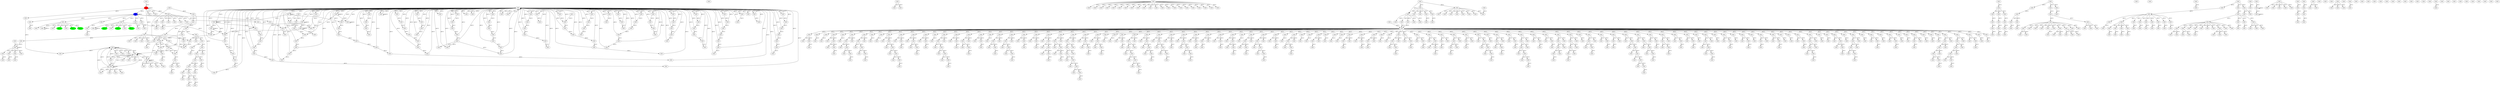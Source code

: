digraph {
    "CHN(0x56122744b008)" [label="CHN" color="black"];
    "CHN(0x56122744b258)" [label="CHN" color="black"];
    "CHN(0x56122744b278)" [label="CHN" color="black"];
    "CHN(0x56122744b298)" [label="CHN" color="black"];
    "CHN(0x56122744b2b8)" [label="CHN" color="black"];
    "CHN(0x56122744b2d8)" [label="CHN" color="black"];
    "CHN(0x56122744b398)" [label="CHN" color="black"];
    "CHN(0x56122744b3b8)" [label="CHN" color="black"];
    "CHN(0x56122744b3d8)" [label="CHN" color="black"];
    "CHN(0x56122744b3f8)" [label="CHN" color="black"];
    "CHN(0x56122744b418)" [label="CHN" color="black"];
    "CHN(0x56122744b438)" [label="CHN" color="black"];
    "CHN(0x56122744b458)" [label="CHN" color="black"];
    "CHN(0x56122744b478)" [label="CHN" color="black"];
    "CHN(0x56122744b498)" [label="CHN" color="black"];
    "CHN(0x56122744b4d8)" [label="CHN" color="black"];
    "CHN(0x56122744b4f8)" [label="CHN" color="black"];
    "CHN(0x56122744b518)" [label="CHN" color="black"];
    "CHN(0x56122744b538)" [label="CHN" color="black"];
    "CHN(0x56122744b568)" [label="CHN" color="black"];
    "CHN(0x56122744b588)" [label="CHN" color="black"];
    "CHN(0x56122744b5a8)" [label="CHN" color="black"];
    "CHN(0x56122744b5c8)" [label="CHN" color="black"];
    "CHN(0x56122744b5f8)" [label="CHN" color="black"];
    "CHN(0x56122744b628)" [label="CHN" color="black"];
    "CHN(0x56122744b678)" [label="CHN" color="black"];
    "CHN(0x56122744b698)" [label="CHN" color="black"];
    "CHN(0x56122744b6b8)" [label="CHN" color="black"];
    "CHN(0x56122744b6d8)" [label="CHN" color="black"];
    "CHN(0x56122744b798)" [label="CHN" color="black"];
    "CHN(0x56122744b828)" [label="CHN" color="black"];
    "CHN(0x56122744b848)" [label="CHN" color="black"];
    "CHN(0x56122744b868)" [label="CHN" color="black"];
    "CHN(0x56122744b888)" [label="CHN" color="black"];
    "CHN(0x56122744b8a8)" [label="CHN" color="black"];
    "CHN(0x56122744b8c8)" [label="CHN" color="black"];
    "CHN(0x56122744b8e8)" [label="CHN" color="black"];
    "CHN(0x56122744b908)" [label="CHN" color="black"];
    "CHN(0x56122744b928)" [label="CHN" color="black"];
    "CHN(0x56122744b948)" [label="CHN" color="black"];
    "CHN(0x56122744b968)" [label="CHN" color="black"];
    "CHN(0x56122744b988)" [label="CHN" color="black"];
    "CHN(0x56122744b9a8)" [label="CHN" color="black"];
    "CHN(0x56122744b9c8)" [label="CHN" color="black"];
    "CHN(0x56122744b9e8)" [label="CHN" color="black"];
    "CHN(0x56122744ba08)" [label="CHN" color="black"];
    "CHN(0x56122744ba28)" [label="CHN" color="black"];
    "CHN(0x56122744ba48)" [label="CHN" color="black"];
    "CHN(0x56122744ba68)" [label="CHN" color="black"];
    "CHN(0x56122744ba88)" [label="CHN" color="black"];
    "CHN(0x56122744baa8)" [label="CHN" color="black"];
    "CHN(0x56122744bac8)" [label="CHN" color="black"];
    "CHN(0x56122744bae8)" [label="CHN" color="black"];
    "CHN(0x56122744bb08)" [label="CHN" color="black"];
    "CHN(0x56122744bb28)" [label="CHN" color="black"];
    "CHN(0x56122744bb48)" [label="CHN" color="black"];
    "CHN(0x56122744bb68)" [label="CHN" color="black"];
    "CHN(0x56122744bb88)" [label="CHN" color="black"];
    "CHN(0x56122744bba8)" [label="CHN" color="black"];
    "CHN(0x56122744bbc8)" [label="CHN" color="black"];
    "CHN(0x56122744bbe8)" [label="CHN" color="black"];
    "CHN(0x56122744bc08)" [label="CHN" color="black"];
    "CHN(0x56122744bc28)" [label="CHN" color="black"];
    "CHN(0x56122744bc48)" [label="CHN" color="black"];
    "CHN(0x56122744bc68)" [label="CHN" color="black"];
    "CHN(0x56122744bc88)" [label="CHN" color="black"];
    "CHN(0x56122744bca8)" [label="CHN" color="black"];
    "CHN(0x56122744bcc8)" [label="CHN" color="black"];
    "CHN(0x56122744bce8)" [label="CHN" color="black"];
    "CHN(0x56122744bd08)" [label="CHN" color="black"];
    "CHN(0x56122744bd28)" [label="CHN" color="black"];
    "CHN(0x56122744bd48)" [label="CHN" color="black"];
    "CHN(0x56122744bd68)" [label="CHN" color="black"];
    "CHN(0x56122744bd88)" [label="CHN" color="black"];
    "CHN(0x56122744bda8)" [label="CHN" color="black"];
    "CHN(0x56122744bdc8)" [label="CHN" color="black"];
    "CHN(0x56122744bde8)" [label="CHN" color="black"];
    "CHN(0x56122744be08)" [label="CHN" color="black"];
    "CHN(0x56122744be28)" [label="CHN" color="black"];
    "CHN(0x56122744be48)" [label="CHN" color="black"];
    "CHN(0x56122744be68)" [label="CHN" color="black"];
    "CHN(0x56122744be88)" [label="CHN" color="black"];
    "CHN(0x56122744bea8)" [label="CHN" color="black"];
    "CHN(0x56122744bec8)" [label="CHN" color="black"];
    "CHN(0x56122744bee8)" [label="CHN" color="black"];
    "CHN(0x56122744bf08)" [label="CHN" color="black"];
    "CHN(0x56122744bf28)" [label="CHN" color="black"];
    "CHN(0x56122744bf48)" [label="CHN" color="black"];
    "CHN(0x56122744bf68)" [label="CHN" color="black"];
    "CHN(0x56122744bf88)" [label="CHN" color="black"];
    "CHN(0x56122744bfa8)" [label="CHN" color="black"];
    "CHN(0x56122744bfc8)" [label="CHN" color="black"];
    "CHN(0x56122744c038)" [label="CHN" color="black"];
    "CHN(0x56122744c0a8)" [label="CHN" color="black"];
    "CHN(0x56122744c0d8)" [label="CHN" color="black"];
    "CHN(0x56122744c0f8)" [label="CHN" color="black"];
    "CHN(0x56122744c118)" [label="CHN" color="black"];
    "CHN(0x56122744c138)" [label="CHN" color="black"];
    "CHN(0x56122744c158)" [label="CHN" color="black"];
    "CHN(0x56122744c178)" [label="CHN" color="black"];
    "CHN(0x56122744c198)" [label="CHN" color="black"];
    "CHN(0x56122744c1b8)" [label="CHN" color="black"];
    "CHN(0x56122744c1d8)" [label="CHN" color="black"];
    "CHN(0x56122744c1f8)" [label="CHN" color="black"];
    "CHN(0x56122744c218)" [label="CHN" color="black"];
    "CHN(0x56122744c238)" [label="CHN" color="black"];
    "CHN(0x56122744c258)" [label="CHN" color="black"];
    "CHN(0x56122744c278)" [label="CHN" color="black"];
    "CHN(0x56122744c298)" [label="CHN" color="black"];
    "CHN(0x56122744c2b8)" [label="CHN" color="black"];
    "CHN(0x56122744c2d8)" [label="CHN" color="black"];
    "CHN(0x56122744c2f8)" [label="CHN" color="black"];
    "CHN(0x56122744c318)" [label="CHN" color="black"];
    "CHN(0x56122744c338)" [label="CHN" color="black"];
    "CHN(0x56122744c358)" [label="CHN" color="black"];
    "CHN(0x56122744c378)" [label="CHN" color="black"];
    "CHN(0x56122744c398)" [label="CHN" color="black"];
    "CHN(0x56122744c3b8)" [label="CHN" color="black"];
    "CHN(0x56122744c3d8)" [label="CHN" color="black"];
    "CHN(0x56122744c3f8)" [label="CHN" color="black"];
    "CHN(0x56122744c418)" [label="CHN" color="black"];
    "CHN(0x56122744c438)" [label="CHN" color="black"];
    "CHN(0x56122744c458)" [label="CHN" color="black"];
    "CHN(0x56122744c478)" [label="CHN" color="black"];
    "CHN(0x56122744c498)" [label="CHN" color="black"];
    "CHN(0x56122744c4b8)" [label="CHN" color="black"];
    "CHN(0x56122744c4d8)" [label="CHN" color="black"];
    "CHN(0x56122744c4f8)" [label="CHN" color="black"];
    "CHN(0x56122744c518)" [label="CHN" color="black"];
    "CHN(0x56122744c538)" [label="CHN" color="black"];
    "CHN(0x56122744c558)" [label="CHN" color="black"];
    "CHN(0x56122744c578)" [label="CHN" color="black"];
    "CHN(0x56122744c598)" [label="CHN" color="black"];
    "CHN(0x56122744c5b8)" [label="CHN" color="black"];
    "CHN(0x56122744c5d8)" [label="CHN" color="black"];
    "CHN(0x56122744c5f8)" [label="CHN" color="black"];
    "CHN(0x56122744c618)" [label="CHN" color="black"];
    "CHN(0x56122744c638)" [label="CHN" color="black"];
    "CHN(0x56122744c658)" [label="CHN" color="black"];
    "CHN(0x56122744c678)" [label="CHN" color="black"];
    "CHN(0x56122744c698)" [label="CHN" color="black"];
    "CHN(0x56122744c6b8)" [label="CHN" color="black"];
    "CHN(0x56122744c6d8)" [label="CHN" color="black"];
    "CHN(0x56122744c6f8)" [label="CHN" color="black"];
    "CHN(0x56122744c718)" [label="CHN" color="black"];
    "CHN(0x56122744c738)" [label="CHN" color="black"];
    "CHN(0x56122744c758)" [label="CHN" color="black"];
    "CHN(0x56122744c778)" [label="CHN" color="black"];
    "CHN(0x56122744c798)" [label="CHN" color="black"];
    "CHN(0x56122744c7b8)" [label="CHN" color="black"];
    "CHN(0x56122744c7d8)" [label="CHN" color="black"];
    "CHN(0x56122744c7f8)" [label="CHN" color="black"];
    "CHN(0x56122744c818)" [label="CHN" color="black"];
    "CHN(0x56122744c838)" [label="CHN" color="black"];
    "CHN(0x56122744c858)" [label="CHN" color="black"];
    "CHN(0x56122744c878)" [label="CHN" color="black"];
    "CHN(0x56122744c898)" [label="CHN" color="black"];
    "CHN(0x56122744c8b8)" [label="CHN" color="black"];
    "CHN(0x56122744c8d8)" [label="CHN" color="black"];
    "CHN(0x56122744cae8)" [label="CHN" color="black"];
    "CHN(0x56122744cb08)" [label="CHN" color="black"];
    "CHN(0x56122744cb28)" [label="CHN" color="black"];
    "CHN(0x56122744cb48)" [label="CHN" color="black"];
    "CHN(0x56122744cb68)" [label="CHN" color="black"];
    "CHN(0x56122744cb88)" [label="CHN" color="black"];
    "CHN(0x56122744cba8)" [label="CHN" color="black"];
    "CHN(0x56122744cbc8)" [label="CHN" color="black"];
    "CHN(0x56122744cbe8)" [label="CHN" color="black"];
    "CHN(0x56122744cc08)" [label="CHN" color="black"];
    "CHN(0x56122744cc28)" [label="CHN" color="black"];
    "CHN(0x56122744cc48)" [label="CHN" color="black"];
    "CHN(0x56122744cc68)" [label="CHN" color="black"];
    "CHN(0x56122744cc88)" [label="CHN" color="black"];
    "CHN(0x56122744cca8)" [label="CHN" color="black"];
    "CHN(0x56122744ccc8)" [label="CHN" color="black"];
    "CHN(0x56122744cce8)" [label="CHN" color="black"];
    "CHN(0x56122744cd08)" [label="CHN" color="black"];
    "CHN(0x56122744cd28)" [label="CHN" color="black"];
    "CHN(0x56122744cd48)" [label="CHN" color="black"];
    "CHN(0x56122744cd68)" [label="CHN" color="black"];
    "CHN(0x56122744cd88)" [label="CHN" color="black"];
    "CHN(0x56122744cda8)" [label="CHN" color="black"];
    "CHN(0x56122744cdc8)" [label="CHN" color="black"];
    "CHN(0x56122744cde8)" [label="CHN" color="black"];
    "CHN(0x56122744ce08)" [label="CHN" color="black"];
    "CHN(0x56122744ce28)" [label="CHN" color="black"];
    "CHN(0x56122744ce48)" [label="CHN" color="black"];
    "CHN(0x56122744ce68)" [label="CHN" color="black"];
    "CHN(0x56122744ce88)" [label="CHN" color="black"];
    "CHN(0x56122744cea8)" [label="CHN" color="black"];
    "CHN(0x56122744cec8)" [label="CHN" color="black"];
    "CHN(0x56122744cee8)" [label="CHN" color="black"];
    "CHN(0x56122744cf08)" [label="CHN" color="black"];
    "CHN(0x56122744cf28)" [label="CHN" color="black"];
    "CHN(0x56122744cf48)" [label="CHN" color="black"];
    "CHN(0x56122744cf68)" [label="CHN" color="black"];
    "CHN(0x56122744cf88)" [label="CHN" color="black"];
    "CHN(0x56122744cfa8)" [label="CHN" color="black"];
    "CHN(0x56122744cfc8)" [label="CHN" color="black"];
    "CHN(0x56122744cfe8)" [label="CHN" color="black"];
    "CHN(0x56122744d008)" [label="CHN" color="black"];
    "CHN(0x56122744d028)" [label="CHN" color="black"];
    "CHN(0x56122744d048)" [label="CHN" color="black"];
    "CHN(0x56122744d068)" [label="CHN" color="black"];
    "CHN(0x56122744d088)" [label="CHN" color="black"];
    "CHN(0x56122744d0a8)" [label="CHN" color="black"];
    "CHN(0x56122744d0c8)" [label="CHN" color="black"];
    "CHN(0x56122744d0e8)" [label="CHN" color="black"];
    "CHN(0x56122744d108)" [label="CHN" color="black"];
    "CHN(0x56122744d128)" [label="CHN" color="black"];
    "CHN(0x56122744d148)" [label="CHN" color="black"];
    "CHN(0x56122744d168)" [label="CHN" color="black"];
    "CHN(0x56122744d188)" [label="CHN" color="black"];
    "CHN(0x56122744d1a8)" [label="CHN" color="black"];
    "CHN(0x56122744d1c8)" [label="CHN" color="black"];
    "CHN(0x56122744d1e8)" [label="CHN" color="black"];
    "CHN(0x56122744d208)" [label="CHN" color="black"];
    "CHN(0x56122744d228)" [label="CHN" color="black"];
    "CHN(0x56122744d248)" [label="CHN" color="black"];
    "CHN(0x56122744d268)" [label="CHN" color="black"];
    "CHN(0x56122744d288)" [label="CHN" color="black"];
    "CHN(0x56122744d2a8)" [label="CHN" color="black"];
    "CHN(0x56122744d2c8)" [label="CHN" color="black"];
    "CHN(0x56122744d2e8)" [label="CHN" color="black"];
    "CHN(0x56122744d308)" [label="CHN" color="black"];
    "CHN(0x56122744d328)" [label="CHN" color="black"];
    "CHN(0x56122744d348)" [label="CHN" color="black"];
    "CHN(0x56122744d368)" [label="CHN" color="black"];
    "CHN(0x56122744d388)" [label="CHN" color="black"];
    "CHN(0x56122744d3a8)" [label="CHN" color="black"];
    "CHN(0x56122744d3c8)" [label="CHN" color="black"];
    "CHN(0x56122744d3e8)" [label="CHN" color="black"];
    "CHN(0x56122744d408)" [label="CHN" color="black"];
    "CHN(0x56122744d428)" [label="CHN" color="black"];
    "CHN(0x56122744d448)" [label="CHN" color="black"];
    "CHN(0x56122744d468)" [label="CHN" color="black"];
    "CHN(0x56122744d488)" [label="CHN" color="black"];
    "CHN(0x56122744d4a8)" [label="CHN" color="black"];
    "CHN(0x56122744d4c8)" [label="CHN" color="black"];
    "CHN(0x56122744d4e8)" [label="CHN" color="black"];
    "CHN(0x56122744d508)" [label="CHN" color="black"];
    "CHN(0x56122744d528)" [label="CHN" color="black"];
    "CHN(0x56122744d548)" [label="CHN" color="black"];
    "CHN(0x56122744d568)" [label="CHN" color="black"];
    "CHN(0x56122744d588)" [label="CHN" color="black"];
    "CHN(0x56122744d5a8)" [label="CHN" color="black"];
    "CHN(0x56122744d5c8)" [label="CHN" color="black"];
    "CHN(0x56122744d5e8)" [label="CHN" color="black"];
    "CHN(0x56122744d608)" [label="CHN" color="black"];
    "CHN(0x56122744d628)" [label="CHN" color="black"];
    "CHN(0x56122744d648)" [label="CHN" color="black"];
    "CHN(0x56122744d668)" [label="CHN" color="black"];
    "CHN(0x56122744d688)" [label="CHN" color="black"];
    "CHN(0x56122744d6a8)" [label="CHN" color="black"];
    "CHN(0x56122744d6c8)" [label="CHN" color="black"];
    "CHN(0x56122744d6e8)" [label="CHN" color="black"];
    "CHN(0x56122744d708)" [label="CHN" color="black"];
    "CHN(0x56122744d728)" [label="CHN" color="black"];
    "CHN(0x56122744d748)" [label="CHN" color="black"];
    "CHN(0x56122744d768)" [label="CHN" color="black"];
    "CHN(0x56122744d788)" [label="CHN" color="black"];
    "CHN(0x56122744d7a8)" [label="CHN" color="black"];
    "CHN(0x56122744d7c8)" [label="CHN" color="black"];
    "CHN(0x56122744d7e8)" [label="CHN" color="black"];
    "CHN(0x56122744d808)" [label="CHN" color="black"];
    "CHN(0x56122744d828)" [label="CHN" color="black"];
    "CHN(0x56122744d848)" [label="CHN" color="black"];
    "CHN(0x56122744d868)" [label="CHN" color="black"];
    "CHN(0x56122744d888)" [label="CHN" color="black"];
    "CHN(0x56122744d8a8)" [label="CHN" color="black"];
    "CHN(0x56122744d8c8)" [label="CHN" color="black"];
    "CHN(0x56122744d8e8)" [label="CHN" color="black"];
    "CHN(0x56122744d908)" [label="CHN" color="black"];
    "CHN(0x56122744d928)" [label="CHN" color="black"];
    "CHN(0x56122744d948)" [label="CHN" color="black"];
    "CHN(0x56122744d968)" [label="CHN" color="black"];
    "CHN(0x56122744d988)" [label="CHN" color="black"];
    "CHN(0x56122744d9a8)" [label="CHN" color="black"];
    "CHN(0x56122744d9c8)" [label="CHN" color="black"];
    "CHN(0x56122744d9e8)" [label="CHN" color="black"];
    "CHN(0x56122744da08)" [label="CHN" color="black"];
    "CHN(0x56122744da28)" [label="CHN" color="black"];
    "CHN(0x56122744da48)" [label="CHN" color="black"];
    "CHN(0x56122744da68)" [label="CHN" color="black"];
    "CHN(0x56122744da88)" [label="CHN" color="black"];
    "CHN(0x56122744daa8)" [label="CHN" color="black"];
    "CHN(0x56122744dac8)" [label="CHN" color="black"];
    "CHN(0x56122744dae8)" [label="CHN" color="black"];
    "CHN(0x56122744def8)" [label="CHN" color="black"];
    "CHN(0x56122744df18)" [label="CHN" color="black"];
    "CHN(0x56122744df38)" [label="CHN" color="black"];
    "CHN(0x56122744df58)" [label="CHN" color="black"];
    "CHN(0x56122744df78)" [label="CHN" color="black"];
    "CHN(0x56122744df98)" [label="CHN" color="black"];
    "CHN(0x56122744dfb8)" [label="CHN" color="black"];
    "CHN(0x56122744dfd8)" [label="CHN" color="black"];
    "CHN(0x56122744dff8)" [label="CHN" color="black"];
    "CHN(0x56122744e018)" [label="CHN" color="black"];
    "CHN(0x56122744e038)" [label="CHN" color="black"];
    "CHN(0x56122744e058)" [label="CHN" color="black"];
    "CHN(0x56122744e078)" [label="CHN" color="black"];
    "CHN(0x56122744e098)" [label="CHN" color="black"];
    "CHN(0x56122744e0b8)" [label="CHN" color="black"];
    "CHN(0x56122744e0d8)" [label="CHN" color="black"];
    "CHN(0x56122744e0f8)" [label="CHN" color="black"];
    "CHN(0x56122744e118)" [label="CHN" color="black"];
    "CHN(0x56122744e138)" [label="CHN" color="black"];
    "CHN(0x56122744e158)" [label="CHN" color="black"];
    "CHN(0x56122744e178)" [label="CHN" color="black"];
    "CHN(0x56122744e198)" [label="CHN" color="black"];
    "CHN(0x56122744e1b8)" [label="CHN" color="black"];
    "CHN(0x56122744e1d8)" [label="CHN" color="black"];
    "CHN(0x56122744e1f8)" [label="CHN" color="black"];
    "CHN(0x56122744e218)" [label="CHN" color="black"];
    "CHN(0x56122744e238)" [label="CHN" color="black"];
    "CHN(0x56122744e258)" [label="CHN" color="black"];
    "CHN(0x56122744e278)" [label="CHN" color="black"];
    "CHN(0x56122744e298)" [label="CHN" color="black"];
    "CHN(0x56122744e2b8)" [label="CHN" color="black"];
    "CHN(0x56122744e2d8)" [label="CHN" color="black"];
    "CHN(0x56122744e2f8)" [label="CHN" color="black"];
    "CHN(0x56122744e318)" [label="CHN" color="black"];
    "CHN(0x56122744e338)" [label="CHN" color="black"];
    "CHN(0x56122744e358)" [label="CHN" color="black"];
    "CHN(0x56122744e378)" [label="CHN" color="black"];
    "CHN(0x56122744e398)" [label="CHN" color="black"];
    "CHN(0x56122744e3b8)" [label="CHN" color="black"];
    "CHN(0x56122744e3d8)" [label="CHN" color="black"];
    "CHN(0x56122744e3f8)" [label="CHN" color="black"];
    "CHN(0x56122744e418)" [label="CHN" color="black"];
    "CHN(0x56122744e438)" [label="CHN" color="black"];
    "CHN(0x56122744e458)" [label="CHN" color="black"];
    "CHN(0x56122744e478)" [label="CHN" color="black"];
    "CHN(0x56122744e498)" [label="CHN" color="black"];
    "CHN(0x56122744e4b8)" [label="CHN" color="black"];
    "CHN(0x56122744e4d8)" [label="CHN" color="black"];
    "CHN(0x56122744e4f8)" [label="CHN" color="black"];
    "CHN(0x56122744e518)" [label="CHN" color="black"];
    "CHN(0x56122744e538)" [label="CHN" color="black"];
    "CHN(0x56122744e558)" [label="CHN" color="black"];
    "CHN(0x56122744e578)" [label="CHN" color="black"];
    "CHN(0x56122744e598)" [label="CHN" color="black"];
    "CHN(0x56122744e5b8)" [label="CHN" color="black"];
    "CHN(0x56122744e5d8)" [label="CHN" color="black"];
    "CHN(0x56122744e5f8)" [label="CHN" color="black"];
    "CHN(0x56122744e618)" [label="CHN" color="black"];
    "CHN(0x56122744e638)" [label="CHN" color="black"];
    "CHN(0x56122744e658)" [label="CHN" color="black"];
    "CHN(0x56122744e678)" [label="CHN" color="black"];
    "CHN(0x56122744e698)" [label="CHN" color="black"];
    "CHN(0x56122744e6b8)" [label="CHN" color="black"];
    "CHN(0x56122744e6d8)" [label="CHN" color="black"];
    "CHN(0x56122744e6f8)" [label="CHN" color="black"];
    "CHN(0x56122744e718)" [label="CHN" color="black"];
    "CHN(0x56122744e738)" [label="CHN" color="black"];
    "CHN(0x56122744e758)" [label="CHN" color="black"];
    "CHN(0x56122744e778)" [label="CHN" color="black"];
    "CHN(0x56122744e798)" [label="CHN" color="black"];
    "CHN(0x56122744e7b8)" [label="CHN" color="black"];
    "CHN(0x56122744e7d8)" [label="CHN" color="black"];
    "CHN(0x56122744e7f8)" [label="CHN" color="black"];
    "CHN(0x56122744e818)" [label="CHN" color="black"];
    "CHN(0x56122744e838)" [label="CHN" color="black"];
    "CHN(0x56122744e858)" [label="CHN" color="black"];
    "CHN(0x56122744e878)" [label="CHN" color="black"];
    "CHN(0x56122744e898)" [label="CHN" color="black"];
    "CHN(0x56122744e8b8)" [label="CHN" color="black"];
    "CHN(0x56122744e8d8)" [label="CHN" color="black"];
    "CHN(0x56122744e8f8)" [label="CHN" color="black"];
    "CHN(0x56122744e918)" [label="CHN" color="black"];
    "CHN(0x56122744e938)" [label="CHN" color="black"];
    "CHN(0x56122744e958)" [label="CHN" color="black"];
    "CHN(0x56122744e978)" [label="CHN" color="black"];
    "CHN(0x56122744e998)" [label="CHN" color="black"];
    "CHN(0x56122744e9b8)" [label="CHN" color="black"];
    "CHN(0x56122744e9d8)" [label="CHN" color="black"];
    "CHN(0x56122744e9f8)" [label="CHN" color="black"];
    "CHN(0x56122744ea18)" [label="CHN" color="black"];
    "CHN(0x56122744ea38)" [label="CHN" color="black"];
    "CHN(0x56122744ea58)" [label="CHN" color="black"];
    "CHN(0x56122744ea78)" [label="CHN" color="black"];
    "CHN(0x56122744ea98)" [label="CHN" color="black"];
    "CHN(0x56122744eab8)" [label="CHN" color="black"];
    "CHN(0x56122744ead8)" [label="CHN" color="black"];
    "CHN(0x56122744eaf8)" [label="CHN" color="black"];
    "CHN(0x56122744eb18)" [label="CHN" color="black"];
    "CHN(0x56122744eb38)" [label="CHN" color="black"];
    "CHN(0x56122744eb58)" [label="CHN" color="black"];
    "CHN(0x56122744eb78)" [label="CHN" color="black"];
    "CHN(0x56122744eb98)" [label="CHN" color="black"];
    "CHN(0x56122744ebb8)" [label="CHN" color="black"];
    "CHN(0x56122744ebd8)" [label="CHN" color="black"];
    "CHN(0x56122744ebf8)" [label="CHN" color="black"];
    "CHN(0x56122744ec18)" [label="CHN" color="black"];
    "CHN(0x56122744ec38)" [label="CHN" color="black"];
    "CHN(0x56122744ec58)" [label="CHN" color="black"];
    "CHN(0x56122744ec78)" [label="CHN" color="black"];
    "CHN(0x56122744ec98)" [label="CHN" color="black"];
    "CHN(0x56122744ecb8)" [label="CHN" color="black"];
    "CHN(0x56122744ecd8)" [label="CHN" color="black"];
    "CHN(0x56122744ecf8)" [label="CHN" color="black"];
    "CHN(0x56122744ed18)" [label="CHN" color="black"];
    "CHN(0x56122744ed38)" [label="CHN" color="black"];
    "CHN(0x56122744ed58)" [label="CHN" color="black"];
    "CHN(0x56122744ed78)" [label="CHN" color="black"];
    "CHN(0x56122744ed98)" [label="CHN" color="black"];
    "CHN(0x56122744edb8)" [label="CHN" color="black"];
    "CHN(0x56122744edd8)" [label="CHN" color="black"];
    "CHN(0x56122744edf8)" [label="CHN" color="black"];
    "CHN(0x56122744ee18)" [label="CHN" color="black"];
    "CHN(0x56122744ee38)" [label="CHN" color="black"];
    "CHN(0x56122744ee58)" [label="CHN" color="black"];
    "CHN(0x56122744ee78)" [label="CHN" color="black"];
    "CHN(0x56122744ee98)" [label="CHN" color="black"];
    "CHN(0x56122744eeb8)" [label="CHN" color="black"];
    "CHN(0x56122744eed8)" [label="CHN" color="black"];
    "CHN(0x56122744eef8)" [label="CHN" color="black"];
    "CHN(0x56122744ef18)" [label="CHN" color="black"];
    "CHN(0x56122744ef38)" [label="CHN" color="black"];
    "CHN(0x56122744ef58)" [label="CHN" color="black"];
    "CHN(0x56122744ef78)" [label="CHN" color="black"];
    "CHN(0x56122744ef98)" [label="CHN" color="black"];
    "CHN(0x56122744efb8)" [label="CHN" color="black"];
    "CHN(0x56122744efd8)" [label="CHN" color="black"];
    "CHN(0x56122744eff8)" [label="CHN" color="black"];
    "CHN(0x56122744f018)" [label="CHN" color="black"];
    "CHN(0x56122744f038)" [label="CHN" color="black"];
    "CHN(0x56122744f058)" [label="CHN" color="black"];
    "CHN(0x56122744f078)" [label="CHN" color="black"];
    "CHN(0x56122744f098)" [label="CHN" color="black"];
    "CHN(0x56122744f0b8)" [label="CHN" color="black"];
    "CHN(0x56122744f0d8)" [label="CHN" color="black"];
    "CHN(0x56122744f0f8)" [label="CHN" color="black"];
    "CHN(0x56122744f118)" [label="CHN" color="black"];
    "CHN(0x56122744f138)" [label="CHN" color="black"];
    "CHN(0x56122744f158)" [label="CHN" color="black"];
    "CHN(0x56122744f178)" [label="CHN" color="black"];
    "CHN(0x56122744f198)" [label="CHN" color="black"];
    "CHN(0x56122744f1b8)" [label="CHN" color="black"];
    "CHN(0x56122744f1d8)" [label="CHN" color="black"];
    "CHN(0x56122744f1f8)" [label="CHN" color="black"];
    "CHN(0x56122744f218)" [label="CHN" color="black"];
    "CHN(0x56122744f238)" [label="CHN" color="black"];
    "CHN(0x56122744f258)" [label="CHN" color="black"];
    "CHN(0x56122744f278)" [label="CHN" color="black"];
    "CHN(0x56122744f298)" [label="CHN" color="black"];
    "CHN(0x56122744f2b8)" [label="CHN" color="black"];
    "CHN(0x56122744f2d8)" [label="CHN" color="black"];
    "CHN(0x56122744f2f8)" [label="CHN" color="black"];
    "CHN(0x56122744f318)" [label="CHN" color="black"];
    "CHN(0x56122744f338)" [label="CHN" color="black"];
    "CHN(0x56122744f358)" [label="CHN" color="black"];
    "CHN(0x56122744f378)" [label="CHN" color="black"];
    "CHN(0x56122744f398)" [label="CHN" color="black"];
    "CHN(0x56122744f3b8)" [label="CHN" color="black"];
    "CHN(0x56122744f3d8)" [label="CHN" color="black"];
    "CHN(0x56122744f3f8)" [label="CHN" color="black"];
    "CHN(0x56122744f418)" [label="CHN" color="black"];
    "CHN(0x56122744f438)" [label="CHN" color="black"];
    "CHN(0x56122744f458)" [label="CHN" color="black"];
    "CHN(0x56122744f478)" [label="CHN" color="black"];
    "CHN(0x56122744f498)" [label="CHN" color="black"];
    "CHN(0x56122744f4b8)" [label="CHN" color="black"];
    "CHN(0x56122744f4d8)" [label="CHN" color="black"];
    "CHN(0x56122744f4f8)" [label="CHN" color="black"];
    "CHN(0x56122744f518)" [label="CHN" color="black"];
    "CHN(0x56122744f538)" [label="CHN" color="black"];
    "CHN(0x56122744f558)" [label="CHN" color="black"];
    "CHN(0x56122744f578)" [label="CHN" color="black"];
    "CHN(0x56122744f598)" [label="CHN" color="black"];
    "CHN(0x56122744f5b8)" [label="CHN" color="black"];
    "CHN(0x56122744f5d8)" [label="CHN" color="black"];
    "CHN(0x56122744f5f8)" [label="CHN" color="black"];
    "CHN(0x56122744f618)" [label="CHN" color="black"];
    "CHN(0x56122744f638)" [label="CHN" color="black"];
    "CHN(0x56122744f658)" [label="CHN" color="black"];
    "CHN(0x56122744f678)" [label="CHN" color="black"];
    "CHN(0x56122744f698)" [label="CHN" color="black"];
    "CHN(0x56122744f6b8)" [label="CHN" color="black"];
    "CHN(0x56122744f6d8)" [label="CHN" color="black"];
    "CHN(0x56122744f6f8)" [label="CHN" color="black"];
    "CHN(0x56122744f718)" [label="CHN" color="black"];
    "CHN(0x56122744f738)" [label="CHN" color="black"];
    "CHN(0x56122744f758)" [label="CHN" color="black"];
    "CHN(0x56122744f778)" [label="CHN" color="black"];
    "CHN(0x56122744f798)" [label="CHN" color="black"];
    "CHN(0x56122744f7b8)" [label="CHN" color="black"];
    "CHN(0x56122744f7d8)" [label="CHN" color="black"];
    "CHN(0x56122744f7f8)" [label="CHN" color="black"];
    "CHN(0x56122744f818)" [label="CHN" color="black"];
    "CHN(0x56122744f838)" [label="CHN" color="black"];
    "CHN(0x56122744f858)" [label="CHN" color="black"];
    "CHN(0x56122744f878)" [label="CHN" color="black"];
    "CHN(0x56122744f898)" [label="CHN" color="black"];
    "CHN(0x56122744f8b8)" [label="CHN" color="black"];
    "CHN(0x56122744f8d8)" [label="CHN" color="black"];
    "CHN(0x56122744f8f8)" [label="CHN" color="black"];
    "CHN(0x56122744f918)" [label="CHN" color="black"];
    "CHN(0x56122744f938)" [label="CHN" color="black"];
    "CHN(0x56122744f958)" [label="CHN" color="black"];
    "CHN(0x56122744f978)" [label="CHN" color="black"];
    "CHN(0x56122744f998)" [label="CHN" color="black"];
    "CHN(0x56122744f9b8)" [label="CHN" color="black"];
    "CHN(0x56122744f9d8)" [label="CHN" color="black"];
    "CHN(0x56122744f9f8)" [label="CHN" color="black"];
    "CHN(0x56122744fa18)" [label="CHN" color="black"];
    "CHN(0x56122744fa38)" [label="CHN" color="black"];
    "CHN(0x56122744fa58)" [label="CHN" color="black"];
    "CHN(0x56122744fa78)" [label="CHN" color="black"];
    "CHN(0x56122744fa98)" [label="CHN" color="black"];
    "CHN(0x56122744fab8)" [label="CHN" color="black"];
    "CHN(0x56122744fad8)" [label="CHN" color="black"];
    "CHN(0x56122744faf8)" [label="CHN" color="black"];
    "CHN(0x56122744fb18)" [label="CHN" color="black"];
    "CHN(0x56122744fb38)" [label="CHN" color="black"];
    "CHN(0x56122744fb58)" [label="CHN" color="black"];
    "CHN(0x56122744fb78)" [label="CHN" color="black"];
    "CHN(0x56122744fb98)" [label="CHN" color="black"];
    "CHN(0x56122744fbb8)" [label="CHN" color="black"];
    "CHN(0x56122744fbd8)" [label="CHN" color="black"];
    "CHN(0x56122744fbf8)" [label="CHN" color="black"];
    "CHN(0x56122744fc18)" [label="CHN" color="black"];
    "CHN(0x56122744fc38)" [label="CHN" color="black"];
    "CHN(0x56122744fc58)" [label="CHN" color="black"];
    "CHN(0x56122744fc78)" [label="CHN" color="black"];
    "CHN(0x56122744fc98)" [label="CHN" color="black"];
    "CHN(0x56122744fcb8)" [label="CHN" color="black"];
    "CHN(0x56122744fcd8)" [label="CHN" color="black"];
    "CHN(0x56122744fcf8)" [label="CHN" color="black"];
    "CHN(0x56122744fd18)" [label="CHN" color="black"];
    "CHN(0x56122744fd38)" [label="CHN" color="black"];
    "CHN(0x56122744fd58)" [label="CHN" color="black"];
    "CHN(0x56122744fd78)" [label="CHN" color="black"];
    "CHN(0x56122744fd98)" [label="CHN" color="black"];
    "CHN(0x56122744fdb8)" [label="CHN" color="black"];
    "CHN(0x56122744fdd8)" [label="CHN" color="black"];
    "CHN(0x56122744fdf8)" [label="CHN" color="black"];
    "CHN(0x56122744fe18)" [label="CHN" color="black"];
    "CHN(0x56122744fe38)" [label="CHN" color="black"];
    "CHN(0x56122744fe58)" [label="CHN" color="black"];
    "CHN(0x56122744fe78)" [label="CHN" color="black"];
    "CHN(0x56122744fe98)" [label="CHN" color="black"];
    "CHN(0x56122744feb8)" [label="CHN" color="black"];
    "CHN(0x56122744fed8)" [label="CHN" color="black"];
    "CHN(0x56122744fef8)" [label="CHN" color="black"];
    "CHN(0x561227450708)" [label="CHN" color="black"];
    "CHN(0x561227450728)" [label="CHN" color="black"];
    "CHN(0x561227450748)" [label="CHN" color="black"];
    "CHN(0x561227450768)" [label="CHN" color="black"];
    "CHN(0x561227450788)" [label="CHN" color="black"];
    "CHN(0x5612274507a8)" [label="CHN" color="black"];
    "CHN(0x5612274507c8)" [label="CHN" color="black"];
    "CHN(0x5612274507e8)" [label="CHN" color="black"];
    "CHN(0x561227450808)" [label="CHN" color="black"];
    "CHN(0x561227450828)" [label="CHN" color="black"];
    "CHN(0x561227450848)" [label="CHN" color="black"];
    "CHN(0x561227450868)" [label="CHN" color="black"];
    "CHN(0x561227450888)" [label="CHN" color="black"];
    "CHN(0x5612274508a8)" [label="CHN" color="black"];
    "CHN(0x5612274508c8)" [label="CHN" color="black"];
    "CHN(0x5612274508e8)" [label="CHN" color="black"];
    "CHN(0x561227450908)" [label="CHN" color="black"];
    "CHN(0x561227450928)" [label="CHN" color="black"];
    "CHN(0x561227450948)" [label="CHN" color="black"];
    "CHN(0x561227450968)" [label="CHN" color="black"];
    "CHN(0x561227450988)" [label="CHN" color="black"];
    "CHN(0x5612274509a8)" [label="CHN" color="black"];
    "CHN(0x5612274509c8)" [label="CHN" color="black"];
    "CHN(0x5612274509e8)" [label="CHN" color="black"];
    "CHN(0x561227450a08)" [label="CHN" color="black"];
    "CHN(0x561227450a28)" [label="CHN" color="black"];
    "CHN(0x561227450a48)" [label="CHN" color="black"];
    "CHN(0x561227450a68)" [label="CHN" color="black"];
    "CHN(0x561227450a88)" [label="CHN" color="black"];
    "CHN(0x561227450aa8)" [label="CHN" color="black"];
    "CHN(0x561227450ac8)" [label="CHN" color="black"];
    "CHN(0x561227450ae8)" [label="CHN" color="black"];
    "CHN(0x561227450b08)" [label="CHN" color="black"];
    "CHN(0x561227450b58)" [label="CHN" color="black"];
    "CHN(0x561227450c68)" [label="CHN" color="black"];
    "CHN(0x561227450cb8)" [label="CHN" color="black"];
    "CHN(0x561227450dc8)" [label="CHN" color="black"];
    "CHN(0x561227450f48)" [label="CHN" color="black"];
    "CHN(0x561227451158)" [label="CHN" color="black"];
    "CHN(0x561227451178)" [label="CHN" color="black"];
    "CHN(0x561227451198)" [label="CHN" color="black"];
    "CHN(0x5612274513e8)" [label="CHN" color="black"];
    "CHN(0x561227451438)" [label="CHN" color="black"];
    "CHN(0x561227451598)" [label="CHN" color="black"];
    "CHN(0x5612274516e8)" [label="CHN" color="black"];
    "CHN(0x561227451908)" [label="CHN" color="black"];
    "CHN(0x5612274519e8)" [label="CHN" color="black"];
    "CHN(0x561227451b58)" [label="CHN" color="black"];
    "CHN(0x561227451cc8)" [label="CHN" color="black"];
    "CHN(0x561227451e38)" [label="CHN" color="black"];
    "CHN(0x561227451e58)" [label="CHN" color="black"];
    "CHN(0x561227451ed8)" [label="CHN" color="black"];
    "CHN(0x561227451ef8)" [label="CHN" color="black"];
    "CHN(0x561227451f18)" [label="CHN" color="black"];
    "CHN(0x561227451f38)" [label="CHN" color="black"];
    "CHN(0x561227451f68)" [label="CHN" color="black"];
    "CHN(0x561227452428)" [label="CHN" color="black"];
    "CHN(0x561227452458)" [label="CHN" color="black"];
    "CHN(0x561227452498)" [label="CHN" color="black"];
    "CHN(0x561227452568)" [label="CHN" color="black"];
    "CHN(0x5612274525a8)" [label="CHN" color="black"];
    "CHN(0x5612274525c8)" [label="CHN" color="black"];
    "CHN(0x5612274525e8)" [label="CHN" color="black"];
    "CHN(0x561227452608)" [label="CHN" color="black"];
    "CHN(0x561227452628)" [label="CHN" color="black"];
    "CHN(0x561227452648)" [label="CHN" color="black"];
    "CHN(0x561227452668)" [label="CHN" color="black"];
    "CHN(0x561227452688)" [label="CHN" color="black"];
    "CHN(0x5612274526d8)" [label="CHN" color="black"];
    "CHN(0x5612274527e8)" [label="CHN" color="black"];
    "CHN(0x561227452838)" [label="CHN" color="black"];
    "CHN(0x561227452948)" [label="CHN" color="black"];
    "CHN(0x561227452998)" [label="CHN" color="black"];
    "CHN(0x561227452aa8)" [label="CHN" color="black"];
    "CHN(0x561227452af8)" [label="CHN" color="black"];
    "CHN(0x561227452c08)" [label="CHN" color="black"];
    "CHN(0x561227452c28)" [label="CHN" color="black"];
    "CHN(0x561227452c58)" [label="CHN" color="black"];
    "CHN(0x561227452c88)" [label="CHN" color="black"];
    "CHN(0x561227452ca8)" [label="CHN" color="black"];
    "CHN(0x561227452cc8)" [label="CHN" color="black"];
    "CHN(0x561227452d88)" [label="CHN" color="black"];
    "CHN(0x561227452e18)" [label="CHN" color="black"];
    "CHN(0x561227452e38)" [label="CHN" color="black"];
    "CHN(0x561227452e58)" [label="CHN" color="black"];
    "CHN(0x561227452e78)" [label="CHN" color="black"];
    "CHN(0x561227452e98)" [label="CHN" color="black"];
    "CHN(0x561227452ee8)" [label="CHN" color="black"];
    "CHN(0x561227452f08)" [label="CHN" color="black"];
    "CHN(0x561227452f48)" [label="CHN" color="black"];
    "CHN(0x561227452f88)" [label="CHN" color="black"];
    "CHN(0x561227452fa8)" [label="CHN" color="black"];
    "CHN(0x561227452fe8)" [label="CHN" color="black"];
    "CHN(0x561227453028)" [label="CHN" color="black"];
    "CHN(0x561227453048)" [label="CHN" color="black"];
    "CHN(0x561227453088)" [label="CHN" color="black"];
    "CHN(0x5612274530a8)" [label="CHN" color="black"];
    "CHN(0x5612274530e8)" [label="CHN" color="black"];
    "CHN(0x561227453108)" [label="CHN" color="black"];
    "CHN(0x561227453148)" [label="CHN" color="black"];
    "CHN(0x561227453188)" [label="CHN" color="black"];
    "CHN(0x5612274531c8)" [label="CHN" color="black"];
    "CHN(0x5612274531f8)" [label="CHN" color="black"];
    "CHN(0x561227453238)" [label="CHN" color="black"];
    "CHN(0x561227453278)" [label="CHN" color="black"];
    "CHN(0x5612274532a8)" [label="CHN" color="black"];
    "CHN(0x5612274532e8)" [label="CHN" color="black"];
    "CHN(0x561227453328)" [label="CHN" color="black"];
    "CHN(0x561227453348)" [label="CHN" color="black"];
    "CHN(0x561227453388)" [label="CHN" color="black"];
    "CHN(0x5612274533c8)" [label="CHN" color="black"];
    "CHN(0x5612274533f8)" [label="CHN" color="black"];
    "CHN(0x561227453628)" [label="CHN" color="black"];
    "CHN(0x561227453648)" [label="CHN" color="black"];
    "CHN(0x561227453668)" [label="CHN" color="black"];
    "CHN(0x561227453688)" [label="CHN" color="black"];
    "CHN(0x5612274536a8)" [label="CHN" color="black"];
    "CHN(0x5612274536c8)" [label="CHN" color="black"];
    "CHN(0x5612274536e8)" [label="CHN" color="black"];
    "CHN(0x561227453708)" [label="CHN" color="black"];
    "CHN(0x561227453728)" [label="CHN" color="black"];
    "CHN(0x561227453758)" [label="CHN" color="black"];
    "CHN(0x561227453788)" [label="CHN" color="black"];
    "CHN(0x5612274537f8)" [label="CHN" color="black"];
    "CHN(0x561227453828)" [label="CHN" color="black"];
    "CHN(0x561227453848)" [label="CHN" color="black"];
    "CHN(0x561227453878)" [label="CHN" color="black"];
    "CHN(0x561227453898)" [label="CHN" color="black"];
    "CHN(0x5612274538c8)" [label="CHN" color="black"];
    "CHN(0x5612274538f8)" [label="CHN" color="black"];
    "CHN(0x561227453918)" [label="CHN" color="black"];
    "CHN(0x561227453978)" [label="CHN" color="black"];
    "CHN(0x5612274539f8)" [label="CHN" color="black"];
    "CHN(0x561227454018)" [label="CHN" color="black"];
    "CHN(0x561227454038)" [label="CHN" color="black"];
    "CHN(0x561227454058)" [label="CHN" color="black"];
    "CHN(0x561227454118)" [label="CHN" color="black"];
    "CHN(0x5612274541a8)" [label="CHN" color="black"];
    "CHN(0x561227454228)" [label="CHN" color="black"];
    "CHN(0x561227454638)" [label="CHN" color="black"];
    "CHN(0x561227454c38)" [label="CHN" color="black"];
    "CHN(0x561227454c78)" [label="CHN" color="black"];
    "CHN(0x561227454cb8)" [label="CHN" color="black"];
    "CHN(0x561227454ce8)" [label="CHN" color="black"];
    "CHN(0x561227454d28)" [label="CHN" color="black"];
    "CHN(0x561227454ec8)" [label="CHN" color="black"];
    "CHN(0x561227454f18)" [label="CHN" color="black"];
    "CHN(0x561227454f68)" [label="CHN" color="black"];
    "CHN(0x561227454fd8)" [label="CHN" color="black"];
    "CHN(0x561227455028)" [label="CHN" color="black"];
    "CHN(0x5612274551a8)" [label="CHN" color="black"];
    "CHN(0x561227455258)" [label="CHN" color="black"];
    "CHN(0x561227455348)" [label="CHN" color="black"];
    "CHN(0x561227455458)" [label="CHN" color="black"];
    "CHN(0x561227455768)" [label="CHN" color="black"];
    "CHN(0x5612274557a8)" [label="CHN" color="black"];
    "CHN(0x561227455818)" [label="CHN" color="black"];
    "CHN(0x561227455888)" [label="CHN" color="black"];
    "CHN(0x5612274558b8)" [label="CHN" color="black"];
    "CHN(0x5612274558e8)" [label="CHN" color="black"];
    "CHN(0x561227455918)" [label="CHN" color="black"];
    "CHN(0x561227455948)" [label="CHN" color="black"];
    "CHN(0x561227455978)" [label="CHN" color="black"];
    "CHN(0x561227455a78)" [label="CHN" color="black"];
    "CHN(0x561227455a98)" [label="CHN" color="black"];
    "CHN(0x561227455ac8)" [label="CHN" color="black"];
    "CHN(0x561227455ae8)" [label="CHN" color="black"];
    "CHN(0x561227455b08)" [label="CHN" color="black"];
    "CHN(0x561227455b68)" [label="CHN" color="black"];
    "CHN(0x561227455b88)" [label="CHN" color="black"];
    "CHN(0x561227455bc8)" [label="CHN" color="black"];
    "CHN(0x561227455d08)" [label="CHN" color="black"];
    "CHN(0x561227455f68)" [label="CHN" color="black"];
    "CHN(0x561227455fd8)" [label="CHN" color="black"];
    "CHN(0x561227456068)" [label="CHN" color="black"];
    "CHN(0x561227456208)" [label="CHN" color="black"];
    "CHN(0x561227456228)" [label="CHN" color="black"];
    "CHN(0x561227456288)" [label="CHN" color="black"];
    "CHN(0x5612274562a8)" [label="CHN" color="black"];
    "CHN(0x5612274562c8)" [label="CHN" color="black"];
    "CHN(0x5612274562e8)" [label="CHN" color="black"];
    "CHN(0x561227456308)" [label="CHN" color="black"];
    "CHN(0x561227456328)" [label="CHN" color="black"];
    "CHN(0x561227456368)" [label="CHN" color="black"];
    "CHN(0x561227456388)" [label="CHN" color="black"];
    "CHN(0x5612274563c8)" [label="CHN" color="black"];
    "CHN(0x5612274563e8)" [label="CHN" color="black"];
    "CHN(0x561227456408)" [label="CHN" color="black"];
    "CHN(0x561227456428)" [label="CHN" color="black"];
    "CHN(0x561227456548)" [label="CHN" color="black"];
    "CHN(0x561227456668)" [label="CHN" color="black"];
    "CHN(0x561227456698)" [label="CHN" color="black"];
    "CHN(0x5612274567a8)" [label="CHN" color="black"];
    "CHN(0x5612274567d8)" [label="CHN" color="black"];
    "CHN(0x5612274567f8)" [label="CHN" color="black"];
    "CHN(0x561227456838)" [label="CHN" color="black"];
    "CHN(0x5612274568e8)" [label="CHN" color="black"];
    "CHN(0x561227456918)" [label="CHN" color="black"];
    "CHN(0x561227456948)" [label="CHN" color="black"];
    "CHN(0x561227456968)" [label="CHN" color="black"];
    "CHN(0x561227456988)" [label="CHN" color="black"];
    "CHN(0x5612274569a8)" [label="CHN" color="black"];
    "CHN(0x5612274569c8)" [label="CHN" color="black"];
    "CHN(0x561227456a58)" [label="CHN" color="black"];
    "CHN(0x561227456a78)" [label="CHN" color="black"];
    "CHN(0x561227456b08)" [label="CHN" color="black"];
    "CHN(0x561227456b28)" [label="CHN" color="black"];
    "CHN(0x561227456bb8)" [label="CHN" color="black"];
    "CHN(0x561227456bd8)" [label="CHN" color="black"];
    "CHN(0x561227456c68)" [label="CHN" color="black"];
    "CHN(0x561227456c88)" [label="CHN" color="black"];
    "CHN(0x561227456d18)" [label="CHN" color="black"];
    "CHN(0x561227456e28)" [label="CHN" color="black"];
    "CHN(0x561227456f38)" [label="CHN" color="black"];
    "CHN(0x561227457048)" [label="CHN" color="black"];
    "CHN(0x561227457068)" [label="CHN" color="black"];
    "CHN(0x561227457158)" [label="CHN" color="black"];
    "CHN(0x561227457268)" [label="CHN" color="black"];
    "CHN(0x561227457398)" [label="CHN" color="black"];
    "CHN(0x5612274574b8)" [label="CHN" color="black"];
    "CHN(0x5612274576c8)" [label="CHN" color="black"];
    "CHN(0x5612274576e8)" [label="CHN" color="black"];
    "CHN(0x561227457708)" [label="CHN" color="black"];
    "CHN(0x561227457768)" [label="CHN" color="black"];
    "CHN(0x561227457798)" [label="CHN" color="black"];
    "CHN(0x5612274577c8)" [label="CHN" color="black"];
    "CHN(0x561227457808)" [label="CHN" color="black"];
    "CHN(0x561227457848)" [label="CHN" color="black"];
    "CHN(0x561227457888)" [label="CHN" color="black"];
    "CHN(0x5612274578b8)" [label="CHN" color="black"];
    "CHN(0x5612274578e8)" [label="CHN" color="black"];
    "CHN(0x561227457918)" [label="CHN" color="black"];
    "CHN(0x561227457978)" [label="CHN" color="black"];
    "CHN(0x5612274579a8)" [label="CHN" color="black"];
    "CHN(0x5612274579d8)" [label="CHN" color="black"];
    "CHN(0x561227457a08)" [label="CHN" color="black"];
    "CHN(0x561227457a38)" [label="CHN" color="black"];
    "CHN(0x561227457a68)" [label="CHN" color="black"];
    "CHN(0x561227457a98)" [label="CHN" color="black"];
    "CHN(0x561227457af8)" [label="CHN" color="black"];
    "CHN(0x561227457b28)" [label="CHN" color="black"];
    "CHN(0x561227457b58)" [label="CHN" color="black"];
    "CHN(0x561227457b88)" [label="CHN" color="black"];
    "CHN(0x561227457bb8)" [label="CHN" color="black"];
    "CHN(0x561227457c48)" [label="CHN" color="black"];
    "CHN(0x561227457c78)" [label="CHN" color="black"];
    "CHN(0x561227457cd8)" [label="CHN" color="black"];
    "CHN(0x561227457d38)" [label="CHN" color="black"];
    "CHN(0x561227457d58)" [label="CHN" color="black"];
    "CHN(0x561227457d78)" [label="CHN" color="black"];
    "CHN(0x561227457d98)" [label="CHN" color="black"];
    "CHN(0x561227457dd8)" [label="CHN" color="black"];
    "CHN(0x561227457e08)" [label="CHN" color="black"];
    "CHN(0x561227457e38)" [label="CHN" color="black"];
    "CHN(0x561227457e78)" [label="CHN" color="black"];
    "CHN(0x561227457ee8)" [label="CHN" color="black"];
    "CHN(0x561227457f28)" [label="CHN" color="black"];
    "CHN(0x561227457f68)" [label="CHN" color="black"];
    "CHN(0x561227457fd8)" [label="CHN" color="black"];
    "CHN(0x561227458038)" [label="CHN" color="black"];
    "CHN(0x561227458088)" [label="CHN" color="black"];
    "CHN(0x5612274580f8)" [label="CHN" color="black"];
    "CHN(0x561227458148)" [label="CHN" color="black"];
    "CHN(0x561227458198)" [label="CHN" color="black"];
    "CHN(0x561227458208)" [label="CHN" color="black"];
    "CHN(0x561227458228)" [label="CHN" color="black"];
    "CHN(0x561227458248)" [label="CHN" color="black"];
    "CHN(0x561227458268)" [label="CHN" color="black"];
    "CHN(0x561227458288)" [label="CHN" color="black"];
    "CHN(0x561227458318)" [label="CHN" color="black"];
    "CHN(0x561227458388)" [label="CHN" color="black"];
    "CHN(0x5612274583e8)" [label="CHN" color="black"];
    "CHN(0x561227458408)" [label="CHN" color="black"];
    "CHN(0x5612274585b8)" [label="CHN" color="black"];
    "CHN(0x561227458628)" [label="Ssh" color="red" style=filled];
    "CHN(0x561227458ea8)" [label="CHN" color="black"];
    "CHN(0x561227458fb8)" [label="CHN" color="black"];
    "CHN(0x561227459048)" [label="CHN" color="black"];
    "CHN(0x561227459148)" [label="CHN" color="black"];
    "CHN(0x561227459198)" [label="CHN" color="black"];
    "CHN(0x5612274591e8)" [label="CHN" color="black"];
    "CHN(0x561227459238)" [label="KEY_F" color="green" style=filled];
    "CHN(0x561227459258)" [label="CHN" color="black"];
    "CHN(0x5612274592f8)" [label="CHN" color="black"];
    "CHN(0x561227459398)" [label="CHN" color="black"];
    "CHN(0x561227459408)" [label="CHN" color="black"];
    "CHN(0x561227459508)" [label="CHN" color="black"];
    "CHN(0x561227459538)" [label="CHN" color="black"];
    "CHN(0x561227459598)" [label="CHN" color="black"];
    "CHN(0x5612274595c8)" [label="CHN" color="black"];
    "CHN(0x5612274595f8)" [label="CHN" color="black"];
    "CHN(0x561227459628)" [label="CHN" color="black"];
    "CHN(0x561227459658)" [label="CHN" color="black"];
    "CHN(0x561227459688)" [label="CHN" color="black"];
    "CHN(0x5612274596a8)" [label="CHN" color="black"];
    "CHN(0x5612274596c8)" [label="CHN" color="black"];
    "CHN(0x5612274596e8)" [label="CHN" color="black"];
    "CHN(0x561227459708)" [label="CHN" color="black"];
    "CHN(0x561227459768)" [label="CHN" color="black"];
    "CHN(0x561227459788)" [label="CHN" color="black"];
    "CHN(0x5612274597a8)" [label="CHN" color="black"];
    "CHN(0x5612274597c8)" [label="CHN" color="black"];
    "CHN(0x5612274597e8)" [label="CHN" color="black"];
    "CHN(0x561227459808)" [label="CHN" color="black"];
    "CHN(0x561227459838)" [label="CHN" color="black"];
    "CHN(0x561227459868)" [label="CHN" color="black"];
    "CHN(0x5612274598d8)" [label="CHN" color="black"];
    "CHN(0x561227459938)" [label="SST" color="blue" style=filled];
    "CHN(0x561227459b58)" [label="CHN" color="black"];
    "CHN(0x561227459b98)" [label="CHN" color="black"];
    "CHN(0x561227459bb8)" [label="CHN" color="black"];
    "CHN(0x561227459bd8)" [label="CHN" color="black"];
    "CHN(0x561227459bf8)" [label="CHN" color="black"];
    "CHN(0x561227459c18)" [label="CHN" color="black"];
    "CHN(0x561227459c38)" [label="CHN" color="black"];
    "CHN(0x561227459c68)" [label="CHN" color="black"];
    "CHN(0x561227459d78)" [label="CHN" color="black"];
    "CHN(0x561227459f28)" [label="CHN" color="black"];
    "CHN(0x56122745a0d8)" [label="CHN" color="black"];
    "CHN(0x56122745a188)" [label="CHN" color="black"];
    "CHN(0x56122745a248)" [label="CHN" color="black"];
    "CHN(0x56122745a308)" [label="CHN" color="black"];
    "CHN(0x56122745a3c8)" [label="CHN" color="black"];
    "CHN(0x56122745a488)" [label="CHN" color="black"];
    "CHN(0x56122745a528)" [label="CHN" color="black"];
    "CHN(0x56122745a578)" [label="CHN" color="black"];
    "CHN(0x56122745a688)" [label="CHN" color="black"];
    "CHN(0x56122745a6d8)" [label="CHN" color="black"];
    "CHN(0x56122745a7e8)" [label="CHN" color="black"];
    "CHN(0x56122745a838)" [label="CHN" color="black"];
    "CHN(0x56122745a8a8)" [label="CHN" color="black"];
    "CHN(0x56122745a948)" [label="CHN" color="black"];
    "CHN(0x56122745a968)" [label="CHN" color="black"];
    "CHN(0x56122745a988)" [label="CHN" color="black"];
    "CHN(0x56122745a9b8)" [label="CHN" color="black"];
    "CHN(0x56122745a9e8)" [label="CHN" color="black"];
    "CHN(0x56122745aa18)" [label="CHN" color="black"];
    "CHN(0x56122745aa48)" [label="CHN" color="black"];
    "CHN(0x56122745aa78)" [label="CHN" color="black"];
    "CHN(0x56122745aa98)" [label="CHN" color="black"];
    "CHN(0x56122745aab8)" [label="CHN" color="black"];
    "CHN(0x56122745aad8)" [label="CHN" color="black"];
    "CHN(0x56122745aaf8)" [label="CHN" color="black"];
    "CHN(0x56122745ab18)" [label="CHN" color="black"];
    "CHN(0x56122745ab48)" [label="CHN" color="black"];
    "CHN(0x56122745ab78)" [label="CHN" color="black"];
    "CHN(0x56122745ad08)" [label="CHN" color="black"];
    "CHN(0x56122745ad28)" [label="CHN" color="black"];
    "CHN(0x56122745ade8)" [label="CHN" color="black"];
    "CHN(0x56122745af48)" [label="CHN" color="black"];
    "CHN(0x56122745afd8)" [label="CHN" color="black"];
    "CHN(0x56122745b098)" [label="CHN" color="black"];
    "CHN(0x56122745b2b8)" [label="CHN" color="black"];
    "CHN(0x56122745b378)" [label="CHN" color="black"];
    "CHN(0x56122745b438)" [label="CHN" color="black"];
    "CHN(0x56122745b498)" [label="CHN" color="black"];
    "CHN(0x56122745b518)" [label="CHN" color="black"];
    "CHN(0x56122745b5f8)" [label="CHN" color="black"];
    "CHN(0x56122745b758)" [label="CHN" color="black"];
    "CHN(0x56122745b7b8)" [label="CHN" color="black"];
    "CHN(0x56122745b838)" [label="CHN" color="black"];
    "CHN(0x56122745b8c8)" [label="CHN" color="black"];
    "CHN(0x56122745b978)" [label="CHN" color="black"];
    "CHN(0x56122745ba38)" [label="CHN" color="black"];
    "CHN(0x56122745bae8)" [label="CHN" color="black"];
    "CHN(0x56122745bbb8)" [label="CHN" color="black"];
    "CHN(0x56122745bc98)" [label="CHN" color="black"];
    "CHN(0x56122745bd68)" [label="CHN" color="black"];
    "CHN(0x56122745be48)" [label="CHN" color="black"];
    "CHN(0x56122745bf28)" [label="CHN" color="black"];
    "CHN(0x56122745c078)" [label="CHN" color="black"];
    "CHN(0x56122745c098)" [label="CHN" color="black"];
    "CHN(0x56122745c0b8)" [label="CHN" color="black"];
    "CHN(0x56122745c0d8)" [label="CHN" color="black"];
    "CHN(0x56122745c148)" [label="CHN" color="black"];
    "CHN(0x56122745c1e8)" [label="CHN" color="black"];
    "CHN(0x56122745c2a8)" [label="CHN" color="black"];
    "CHN(0x56122745c388)" [label="CHN" color="black"];
    "CHN(0x56122745c478)" [label="CHN" color="black"];
    "CHN(0x56122745c588)" [label="CHN" color="black"];
    "CHN(0x56122745c6f8)" [label="CHN" color="black"];
    "CHN(0x56122745c918)" [label="CHN" color="black"];
    "CHN(0x56122745c9c8)" [label="CHN" color="black"];
    "CHN(0x56122745cab8)" [label="CHN" color="black"];
    "CHN(0x56122745cb48)" [label="KEY_B" color="green" style=filled];
    "CHN(0x56122745cb68)" [label="CHN" color="black"];
    "CHN(0x56122745cb88)" [label="KEY_D" color="green" style=filled];
    "CHN(0x56122745cba8)" [label="CHN" color="black"];
    "CHN(0x56122745cbc8)" [label="CHN" color="black"];
    "CHN(0x56122745ccf8)" [label="CHN" color="black"];
    "CHN(0x56122745ce18)" [label="CHN" color="black"];
    "CHN(0x56122745cf48)" [label="CHN" color="black"];
    "CHN(0x56122745d098)" [label="CHN" color="black"];
    "CHN(0x56122745d1e8)" [label="CHN" color="black"];
    "CHN(0x56122745d348)" [label="CHN" color="black"];
    "CHN(0x56122745d4b8)" [label="CHN" color="black"];
    "CHN(0x56122745d628)" [label="CHN" color="black"];
    "CHN(0x56122745d798)" [label="CHN" color="black"];
    "CHN(0x56122745d848)" [label="CHN" color="black"];
    "CHN(0x56122745d938)" [label="CHN" color="black"];
    "CHN(0x56122745d9c8)" [label="CHN" color="black"];
    "CHN(0x56122745da18)" [label="CHN" color="black"];
    "CHN(0x56122745da48)" [label="CHN" color="black"];
    "CHN(0x56122745db78)" [label="CHN" color="black"];
    "CHN(0x56122745dc98)" [label="CHN" color="black"];
    "CHN(0x56122745ddc8)" [label="CHN" color="black"];
    "CHN(0x56122745df18)" [label="CHN" color="black"];
    "CHN(0x56122745e068)" [label="CHN" color="black"];
    "CHN(0x56122745e1c8)" [label="CHN" color="black"];
    "CHN(0x56122745e338)" [label="CHN" color="black"];
    "CHN(0x56122745e4a8)" [label="CHN" color="black"];
    "CHN(0x56122745e558)" [label="CHN" color="black"];
    "CHN(0x56122745e648)" [label="CHN" color="black"];
    "CHN(0x56122745e688)" [label="CHN" color="black"];
    "CHN(0x56122745e6b8)" [label="CHN" color="black"];
    "CHN(0x56122745e758)" [label="CHN" color="black"];
    "CHN(0x56122745e888)" [label="CHN" color="black"];
    "CHN(0x56122745e9a8)" [label="CHN" color="black"];
    "CHN(0x56122745ead8)" [label="CHN" color="black"];
    "CHN(0x56122745ec28)" [label="CHN" color="black"];
    "CHN(0x56122745ec98)" [label="CHN" color="black"];
    "CHN(0x56122745ecb8)" [label="CHN" color="black"];
    "CHN(0x56122745ed08)" [label="CHN" color="black"];
    "CHN(0x56122745ed28)" [label="CHN" color="black"];
    "CHN(0x56122745ed48)" [label="CHN" color="black"];
    "CHN(0x56122745ed78)" [label="CHN" color="black"];
    "CHN(0x56122745eed8)" [label="CHN" color="black"];
    "CHN(0x56122745f048)" [label="CHN" color="black"];
    "CHN(0x56122745f1b8)" [label="CHN" color="black"];
    "CHN(0x56122745f678)" [label="CHN" color="black"];
    "CHN(0x56122745fb28)" [label="CHN" color="black"];
    "CHN(0x56122745ffd8)" [label="CHN" color="black"];
    "CHN(0x561227460198)" [label="CHN" color="black"];
    "CHN(0x561227460388)" [label="CHN" color="black"];
    "CHN(0x5612274603a8)" [label="CHN" color="black"];
    "CHN(0x5612274603c8)" [label="CHN" color="black"];
    "CHN(0x561227460558)" [label="CHN" color="black"];
    "CHN(0x561227460668)" [label="CHN" color="black"];
    "CHN(0x5612274606a8)" [label="CHN" color="black"];
    "CHN(0x5612274607b8)" [label="CHN" color="black"];
    "CHN(0x561227460938)" [label="CHN" color="black"];
    "CHN(0x5612274609b8)" [label="CHN" color="black"];
    "CHN(0x561227460a08)" [label="KEY_A" color="green" style=filled];
    "CHN(0x561227460a28)" [label="CHN" color="black"];
    "CHN(0x561227460a48)" [label="CHN" color="black"];
    "CHN(0x561227460a98)" [label="KEY_C" color="green" style=filled];
    "CHN(0x561227460ac8)" [label="CHN" color="black"];
    "CHN(0x561227460e38)" [label="CHN" color="black"];
    "CHN(0x5612274611a8)" [label="CHN" color="black"];
    "CHN(0x561227461258)" [label="CHN" color="black"];
    "CHN(0x5612274615b8)" [label="CHN" color="black"];
    "CHN(0x561227461678)" [label="CHN" color="black"];
    "CHN(0x5612274619d8)" [label="CHN" color="black"];
    "CHN(0x561227461a38)" [label="CHN" color="black"];
    "CHN(0x561227461d98)" [label="CHN" color="black"];
    "CHN(0x561227461ea8)" [label="CHN" color="black"];
    "CHN(0x561227461fb8)" [label="CHN" color="black"];
    "CHN(0x561227461ff8)" [label="CHN" color="black"];
    "CHN(0x561227462018)" [label="CHN" color="black"];
    "CHN(0x561227462038)" [label="CHN" color="black"];
    "CHN(0x561227462148)" [label="CHN" color="black"];
    "CHN(0x561227462188)" [label="CHN" color="black"];
    "CHN(0x5612274622d8)" [label="CHN" color="black"];
    "CHN(0x5612274623e8)" [label="CHN" color="black"];
    "CHN(0x561227462438)" [label="CHN" color="black"];
    "CHN(0x561227462458)" [label="CHN" color="black"];
    "CHN(0x561227462478)" [label="CHN" color="black"];
    "CHN(0x5612274624a8)" [label="CHN" color="black"];
    "CHN(0x5612274625b8)" [label="CHN" color="black"];
    "CHN(0x561227462ac8)" [label="CHN" color="black"];
    "CHN(0x561227462b48)" [label="KEY_E" color="green" style=filled];
    "CHN(0x561227462b68)" [label="CHN" color="black"];
    "CHN(0x561227462b88)" [label="CHN" color="black"];
    "CHN(0x561227463198)" [label="CHN" color="black"];
    "CHN(0x561227463348)" [label="CHN" color="black"];
    "CHN(0x561227463958)" [label="CHN" color="black"];
    "CHN(0x561227463b08)" [label="CHN" color="black"];
    "CHN(0x561227463c18)" [label="CHN" color="black"];
    "CHN(0x561227463d08)" [label="CHN" color="black"];
    "CHN(0x561227476948)" [label="CHN" color="black"];
    "CHN(0x561227481858)" [label="CHN" color="black"];
    "CHN(0x56122744b008)" -> "CHN(0x561227459bd8)" [label="ptr(1)" weight=1]
    "CHN(0x56122744b008)" -> "CHN(0x56122745a988)" [label="ptr(1)" weight=1]
    "CHN(0x56122744b008)" -> "CHN(0x561227459b58)" [label="ptr(1)" weight=1]
    "CHN(0x56122744b008)" -> "CHN(0x561227458148)" [label="ptr(1)" weight=1]
    "CHN(0x56122744b008)" -> "CHN(0x5612274619d8)" [label="ptr(1)" weight=1]
    "CHN(0x56122744b008)" -> "CHN(0x56122745ec28)" [label="ptr(1)" weight=1]
    "CHN(0x56122744b008)" -> "CHN(0x5612274541a8)" [label="ptr(1)" weight=1]
    "CHN(0x56122744b008)" -> "CHN(0x56122745af48)" [label="ptr(1)" weight=1]
    "CHN(0x56122744b008)" -> "CHN(0x56122745e6b8)" [label="ptr(1)" weight=1]
    "CHN(0x56122744b008)" -> "CHN(0x56122745d798)" [label="ptr(1)" weight=1]
    "CHN(0x56122744b008)" -> "CHN(0x5612274615b8)" [label="ptr(1)" weight=1]
    "CHN(0x56122744b008)" -> "CHN(0x56122745bae8)" [label="ptr(1)" weight=1]
    "CHN(0x56122744b008)" -> "CHN(0x561227451908)" [label="ptr(1)" weight=1]
    "CHN(0x56122744b008)" -> "CHN(0x561227457068)" [label="ptr(1)" weight=1]
    "CHN(0x56122744b008)" -> "CHN(0x561227459048)" [label="ptr(1)" weight=1]
    "CHN(0x56122744b008)" -> "CHN(0x561227461ea8)" [label="ptr(1)" weight=1]
    "CHN(0x56122744b008)" -> "CHN(0x56122745e888)" [label="ptr(1)" weight=1]
    "CHN(0x56122744b008)" -> "CHN(0x56122745e9a8)" [label="ptr(1)" weight=1]
    "CHN(0x56122744b008)" -> "CHN(0x561227455bc8)" [label="ptr(1)" weight=1]
    "CHN(0x56122744b008)" -> "CHN(0x56122745ead8)" [label="ptr(1)" weight=1]
    "CHN(0x56122744b008)" -> "CHN(0x56122745ade8)" [label="ptr(1)" weight=1]
    "CHN(0x56122744b008)" -> "CHN(0x561227451b58)" [label="ptr(1)" weight=1]
    "CHN(0x56122744b008)" -> "CHN(0x561227450dc8)" [label="ptr(1)" weight=1]
    "CHN(0x56122744b008)" -> "CHN(0x5612274603c8)" [label="ptr(1)" weight=1]
    "CHN(0x56122744b008)" -> "CHN(0x561227454d28)" [label="ptr(1)" weight=1]
    "CHN(0x56122744b008)" -> "CHN(0x561227458408)" [label="ptr(1)" weight=1]
    "CHN(0x56122744b008)" -> "CHN(0x56122744c8d8)" [label="ptr(1)" weight=1]
    "CHN(0x56122744b008)" -> "CHN(0x56122745b098)" [label="ptr(1)" weight=1]
    "CHN(0x56122744b008)" -> "CHN(0x5612274533f8)" [label="ptr(1)" weight=1]
    "CHN(0x56122744b008)" -> "CHN(0x561227451198)" [label="ptr(1)" weight=1]
    "CHN(0x56122744b008)" -> "CHN(0x561227455458)" [label="ptr(1)" weight=1]
    "CHN(0x56122744b008)" -> "CHN(0x561227461a38)" [label="ptr(1)" weight=1]
    "CHN(0x56122744b008)" -> "CHN(0x561227460e38)" [label="ptr(1)" weight=1]
    "CHN(0x56122744b278)" -> "CHN(0x56122744b298)" [label="ptr(1)" weight=1]
    "CHN(0x56122744b278)" -> "CHN(0x56122744b2b8)" [label="ptr(1)" weight=1]
    "CHN(0x56122744b2d8)" -> "CHN(0x56122744b398)" [label="ptr(1)" weight=1]
    "CHN(0x56122744b2d8)" -> "CHN(0x56122744b3b8)" [label="ptr(1)" weight=1]
    "CHN(0x56122744b2d8)" -> "CHN(0x56122744b3d8)" [label="ptr(1)" weight=1]
    "CHN(0x56122744b2d8)" -> "CHN(0x56122744b3f8)" [label="ptr(1)" weight=1]
    "CHN(0x56122744b2d8)" -> "CHN(0x56122744b418)" [label="ptr(1)" weight=1]
    "CHN(0x56122744b2d8)" -> "CHN(0x56122744b438)" [label="ptr(1)" weight=1]
    "CHN(0x56122744b2d8)" -> "CHN(0x56122744b458)" [label="ptr(1)" weight=1]
    "CHN(0x56122744b2d8)" -> "CHN(0x56122744b478)" [label="ptr(1)" weight=1]
    "CHN(0x56122744b2d8)" -> "CHN(0x56122744b498)" [label="ptr(1)" weight=1]
    "CHN(0x56122744b2d8)" -> "CHN(0x56122744b4d8)" [label="ptr(1)" weight=1]
    "CHN(0x56122744b2d8)" -> "CHN(0x56122744b4f8)" [label="ptr(1)" weight=1]
    "CHN(0x56122744b2d8)" -> "CHN(0x56122744b518)" [label="ptr(1)" weight=1]
    "CHN(0x56122744b2d8)" -> "CHN(0x56122744b538)" [label="ptr(1)" weight=1]
    "CHN(0x56122744b2d8)" -> "CHN(0x56122744b568)" [label="ptr(1)" weight=1]
    "CHN(0x56122744b2d8)" -> "CHN(0x56122744b588)" [label="ptr(1)" weight=1]
    "CHN(0x56122744b2d8)" -> "CHN(0x56122744b5a8)" [label="ptr(1)" weight=1]
    "CHN(0x56122744b2d8)" -> "CHN(0x56122744b5c8)" [label="ptr(1)" weight=1]
    "CHN(0x56122744b2d8)" -> "CHN(0x56122744b5f8)" [label="ptr(1)" weight=1]
    "CHN(0x56122744b2d8)" -> "CHN(0x56122744b628)" [label="ptr(1)" weight=1]
    "CHN(0x56122744b2d8)" -> "CHN(0x56122744b678)" [label="ptr(1)" weight=1]
    "CHN(0x56122744b2d8)" -> "CHN(0x56122744b698)" [label="ptr(1)" weight=1]
    "CHN(0x56122744b2d8)" -> "CHN(0x56122744b6b8)" [label="ptr(1)" weight=1]
    "CHN(0x56122744b6d8)" -> "CHN(0x56122744fef8)" [label="ptr(1)" weight=1]
    "CHN(0x56122744b798)" -> "CHN(0x561227452c88)" [label="ptr(1)" weight=1]
    "CHN(0x56122744b798)" -> "CHN(0x561227459688)" [label="ptr(1)" weight=1]
    "CHN(0x56122744b798)" -> "CHN(0x561227452e78)" [label="ptr(1)" weight=1]
    "CHN(0x56122744b848)" -> "CHN(0x56122744b828)" [label="ptr(1)" weight=1]
    "CHN(0x56122744b848)" -> "CHN(0x56122744daa8)" [label="ptr(1)" weight=1]
    "CHN(0x56122744b888)" -> "CHN(0x56122744b868)" [label="ptr(1)" weight=1]
    "CHN(0x56122744b888)" -> "CHN(0x56122744cc68)" [label="ptr(1)" weight=1]
    "CHN(0x56122744b8c8)" -> "CHN(0x56122744b8a8)" [label="ptr(1)" weight=1]
    "CHN(0x56122744b908)" -> "CHN(0x56122744b8e8)" [label="ptr(1)" weight=1]
    "CHN(0x56122744b948)" -> "CHN(0x56122744b928)" [label="ptr(1)" weight=1]
    "CHN(0x56122744b948)" -> "CHN(0x56122744c7d8)" [label="ptr(1)" weight=1]
    "CHN(0x56122744b988)" -> "CHN(0x56122744b968)" [label="ptr(1)" weight=1]
    "CHN(0x56122744b988)" -> "CHN(0x56122744d768)" [label="ptr(1)" weight=1]
    "CHN(0x56122744b9c8)" -> "CHN(0x56122744b9a8)" [label="ptr(1)" weight=1]
    "CHN(0x56122744b9c8)" -> "CHN(0x56122744c458)" [label="ptr(1)" weight=1]
    "CHN(0x56122744ba08)" -> "CHN(0x56122744b9e8)" [label="ptr(1)" weight=1]
    "CHN(0x56122744ba48)" -> "CHN(0x56122744ba28)" [label="ptr(1)" weight=1]
    "CHN(0x56122744ba48)" -> "CHN(0x56122744b948)" [label="ptr(1)" weight=1]
    "CHN(0x56122744ba88)" -> "CHN(0x56122744ba68)" [label="ptr(1)" weight=1]
    "CHN(0x56122744ba88)" -> "CHN(0x56122744b9c8)" [label="ptr(1)" weight=1]
    "CHN(0x56122744bac8)" -> "CHN(0x56122744baa8)" [label="ptr(1)" weight=1]
    "CHN(0x56122744bb08)" -> "CHN(0x56122744bae8)" [label="ptr(1)" weight=1]
    "CHN(0x56122744bb48)" -> "CHN(0x56122744bb28)" [label="ptr(1)" weight=1]
    "CHN(0x56122744bb48)" -> "CHN(0x56122744e6b8)" [label="ptr(1)" weight=1]
    "CHN(0x56122744bb88)" -> "CHN(0x56122744bb68)" [label="ptr(1)" weight=1]
    "CHN(0x56122744bb88)" -> "CHN(0x56122744d9e8)" [label="ptr(1)" weight=1]
    "CHN(0x56122744bbc8)" -> "CHN(0x56122744bba8)" [label="ptr(1)" weight=1]
    "CHN(0x56122744bbc8)" -> "CHN(0x56122744cd28)" [label="ptr(1)" weight=1]
    "CHN(0x56122744bc08)" -> "CHN(0x56122744bbe8)" [label="ptr(1)" weight=1]
    "CHN(0x56122744bc08)" -> "CHN(0x56122744b888)" [label="ptr(1)" weight=1]
    "CHN(0x56122744bc48)" -> "CHN(0x56122744bc28)" [label="ptr(1)" weight=1]
    "CHN(0x56122744bc48)" -> "CHN(0x56122744c6d8)" [label="ptr(1)" weight=1]
    "CHN(0x56122744bc88)" -> "CHN(0x56122744bc68)" [label="ptr(1)" weight=1]
    "CHN(0x56122744bc88)" -> "CHN(0x5612274508c8)" [label="ptr(1)" weight=1]
    "CHN(0x56122744bcc8)" -> "CHN(0x56122744bca8)" [label="ptr(1)" weight=1]
    "CHN(0x56122744bcc8)" -> "CHN(0x56122744c418)" [label="ptr(1)" weight=1]
    "CHN(0x56122744bd08)" -> "CHN(0x56122744bce8)" [label="ptr(1)" weight=1]
    "CHN(0x56122744bd08)" -> "CHN(0x56122744cc28)" [label="ptr(1)" weight=1]
    "CHN(0x56122744bd48)" -> "CHN(0x56122744bd28)" [label="ptr(1)" weight=1]
    "CHN(0x56122744bd88)" -> "CHN(0x56122744bd68)" [label="ptr(1)" weight=1]
    "CHN(0x56122744bd88)" -> "CHN(0x56122744fbb8)" [label="ptr(1)" weight=1]
    "CHN(0x56122744bdc8)" -> "CHN(0x56122744bda8)" [label="ptr(1)" weight=1]
    "CHN(0x56122744bdc8)" -> "CHN(0x56122744eef8)" [label="ptr(1)" weight=1]
    "CHN(0x56122744be08)" -> "CHN(0x56122744bde8)" [label="ptr(1)" weight=1]
    "CHN(0x56122744be08)" -> "CHN(0x56122744ed78)" [label="ptr(1)" weight=1]
    "CHN(0x56122744be48)" -> "CHN(0x56122744be28)" [label="ptr(1)" weight=1]
    "CHN(0x56122744be48)" -> "CHN(0x56122744bb48)" [label="ptr(1)" weight=1]
    "CHN(0x56122744be88)" -> "CHN(0x56122744be68)" [label="ptr(1)" weight=1]
    "CHN(0x56122744be88)" -> "CHN(0x56122744c318)" [label="ptr(1)" weight=1]
    "CHN(0x56122744bec8)" -> "CHN(0x56122744bea8)" [label="ptr(1)" weight=1]
    "CHN(0x56122744bec8)" -> "CHN(0x56122744f478)" [label="ptr(1)" weight=1]
    "CHN(0x56122744bf08)" -> "CHN(0x56122744bee8)" [label="ptr(1)" weight=1]
    "CHN(0x56122744bf08)" -> "CHN(0x56122744ea78)" [label="ptr(1)" weight=1]
    "CHN(0x56122744bf48)" -> "CHN(0x56122744bf28)" [label="ptr(1)" weight=1]
    "CHN(0x56122744bf48)" -> "CHN(0x56122744d3a8)" [label="ptr(1)" weight=1]
    "CHN(0x56122744bf88)" -> "CHN(0x56122744bf68)" [label="ptr(1)" weight=1]
    "CHN(0x56122744bfc8)" -> "CHN(0x561227459868)" [label="ptr(1)" weight=1]
    "CHN(0x56122744bfc8)" -> "CHN(0x56122744b008)" [label="ptr(1)" weight=1]
    "CHN(0x56122744c038)" -> "CHN(0x5612274551a8)" [label="ptr(1)" weight=1]
    "CHN(0x56122744c0d8)" -> "CHN(0x56122744bfa8)" [label="ptr(1)" weight=1]
    "CHN(0x56122744c118)" -> "CHN(0x56122744c0f8)" [label="ptr(1)" weight=1]
    "CHN(0x56122744c158)" -> "CHN(0x56122744c138)" [label="ptr(1)" weight=1]
    "CHN(0x56122744c158)" -> "CHN(0x56122744e978)" [label="ptr(1)" weight=1]
    "CHN(0x56122744c198)" -> "CHN(0x56122744c178)" [label="ptr(1)" weight=1]
    "CHN(0x56122744c198)" -> "CHN(0x56122744bc08)" [label="ptr(1)" weight=1]
    "CHN(0x56122744c1d8)" -> "CHN(0x56122744c1b8)" [label="ptr(1)" weight=1]
    "CHN(0x56122744c1d8)" -> "CHN(0x56122744ecf8)" [label="ptr(1)" weight=1]
    "CHN(0x56122744c218)" -> "CHN(0x56122744c1f8)" [label="ptr(1)" weight=1]
    "CHN(0x56122744c218)" -> "CHN(0x56122744f8b8)" [label="ptr(1)" weight=1]
    "CHN(0x56122744c258)" -> "CHN(0x56122744c238)" [label="ptr(1)" weight=1]
    "CHN(0x56122744c258)" -> "CHN(0x56122744bec8)" [label="ptr(1)" weight=1]
    "CHN(0x56122744c298)" -> "CHN(0x56122744c278)" [label="ptr(1)" weight=1]
    "CHN(0x56122744c298)" -> "CHN(0x56122744e1f8)" [label="ptr(1)" weight=1]
    "CHN(0x56122744c2d8)" -> "CHN(0x56122744c2b8)" [label="ptr(1)" weight=1]
    "CHN(0x56122744c318)" -> "CHN(0x56122744c2f8)" [label="ptr(1)" weight=1]
    "CHN(0x56122744c318)" -> "CHN(0x56122744c818)" [label="ptr(1)" weight=1]
    "CHN(0x56122744c358)" -> "CHN(0x56122744c378)" [label="ptr(1)" weight=1]
    "CHN(0x56122744c358)" -> "CHN(0x56122744bf48)" [label="ptr(1)" weight=1]
    "CHN(0x56122744c398)" -> "CHN(0x56122744c338)" [label="ptr(1)" weight=1]
    "CHN(0x56122744c398)" -> "CHN(0x56122744bd88)" [label="ptr(1)" weight=1]
    "CHN(0x56122744c3d8)" -> "CHN(0x56122744c3b8)" [label="ptr(1)" weight=1]
    "CHN(0x56122744c3d8)" -> "CHN(0x56122744c1d8)" [label="ptr(1)" weight=1]
    "CHN(0x56122744c418)" -> "CHN(0x56122744c3f8)" [label="ptr(1)" weight=1]
    "CHN(0x56122744c418)" -> "CHN(0x56122744f678)" [label="ptr(1)" weight=1]
    "CHN(0x56122744c458)" -> "CHN(0x56122744c438)" [label="ptr(1)" weight=1]
    "CHN(0x56122744c458)" -> "CHN(0x56122744e5b8)" [label="ptr(1)" weight=1]
    "CHN(0x56122744c498)" -> "CHN(0x56122744c478)" [label="ptr(1)" weight=1]
    "CHN(0x56122744c498)" -> "CHN(0x56122744c798)" [label="ptr(1)" weight=1]
    "CHN(0x56122744c4d8)" -> "CHN(0x56122744c4b8)" [label="ptr(1)" weight=1]
    "CHN(0x56122744c4d8)" -> "CHN(0x56122744e5f8)" [label="ptr(1)" weight=1]
    "CHN(0x56122744c518)" -> "CHN(0x56122744c4f8)" [label="ptr(1)" weight=1]
    "CHN(0x56122744c558)" -> "CHN(0x56122744c538)" [label="ptr(1)" weight=1]
    "CHN(0x56122744c558)" -> "CHN(0x56122744cda8)" [label="ptr(1)" weight=1]
    "CHN(0x56122744c598)" -> "CHN(0x56122744c578)" [label="ptr(1)" weight=1]
    "CHN(0x56122744c598)" -> "CHN(0x56122744bdc8)" [label="ptr(1)" weight=1]
    "CHN(0x56122744c5d8)" -> "CHN(0x56122744c5b8)" [label="ptr(1)" weight=1]
    "CHN(0x56122744c5d8)" -> "CHN(0x56122744ce28)" [label="ptr(1)" weight=1]
    "CHN(0x56122744c618)" -> "CHN(0x56122744c5f8)" [label="ptr(1)" weight=1]
    "CHN(0x56122744c618)" -> "CHN(0x56122744bb88)" [label="ptr(1)" weight=1]
    "CHN(0x56122744c658)" -> "CHN(0x56122744c638)" [label="ptr(1)" weight=1]
    "CHN(0x56122744c658)" -> "CHN(0x56122744c198)" [label="ptr(1)" weight=1]
    "CHN(0x56122744c698)" -> "CHN(0x56122744c678)" [label="ptr(1)" weight=1]
    "CHN(0x56122744c698)" -> "CHN(0x56122744def8)" [label="ptr(1)" weight=1]
    "CHN(0x56122744c6d8)" -> "CHN(0x56122744c6b8)" [label="ptr(1)" weight=1]
    "CHN(0x56122744c718)" -> "CHN(0x56122744c6f8)" [label="ptr(1)" weight=1]
    "CHN(0x56122744c718)" -> "CHN(0x56122744e878)" [label="ptr(1)" weight=1]
    "CHN(0x56122744c758)" -> "CHN(0x56122744c738)" [label="ptr(1)" weight=1]
    "CHN(0x56122744c798)" -> "CHN(0x56122744c778)" [label="ptr(1)" weight=1]
    "CHN(0x56122744c7d8)" -> "CHN(0x56122744c7b8)" [label="ptr(1)" weight=1]
    "CHN(0x56122744c7d8)" -> "CHN(0x56122744e0f8)" [label="ptr(1)" weight=1]
    "CHN(0x56122744c818)" -> "CHN(0x56122744c7f8)" [label="ptr(1)" weight=1]
    "CHN(0x56122744c858)" -> "CHN(0x56122744c838)" [label="ptr(1)" weight=1]
    "CHN(0x56122744c898)" -> "CHN(0x56122744c878)" [label="ptr(1)" weight=1]
    "CHN(0x56122744c898)" -> "CHN(0x56122744fab8)" [label="ptr(1)" weight=1]
    "CHN(0x56122744c8d8)" -> "CHN(0x56122744b008)" [label="ptr(1)" weight=1]
    "CHN(0x56122744cae8)" -> "CHN(0x56122744c8b8)" [label="ptr(1)" weight=1]
    "CHN(0x56122744cae8)" -> "CHN(0x56122744f578)" [label="ptr(1)" weight=1]
    "CHN(0x56122744cb28)" -> "CHN(0x56122744cb08)" [label="ptr(1)" weight=1]
    "CHN(0x56122744cb68)" -> "CHN(0x56122744cb48)" [label="ptr(1)" weight=1]
    "CHN(0x56122744cb68)" -> "CHN(0x56122744c618)" [label="ptr(1)" weight=1]
    "CHN(0x56122744cba8)" -> "CHN(0x56122744cb88)" [label="ptr(1)" weight=1]
    "CHN(0x56122744cba8)" -> "CHN(0x56122744e8f8)" [label="ptr(1)" weight=1]
    "CHN(0x56122744cbe8)" -> "CHN(0x56122744cbc8)" [label="ptr(1)" weight=1]
    "CHN(0x56122744cbe8)" -> "CHN(0x56122744e578)" [label="ptr(1)" weight=1]
    "CHN(0x56122744cc28)" -> "CHN(0x56122744cc08)" [label="ptr(1)" weight=1]
    "CHN(0x56122744cc68)" -> "CHN(0x56122744cc48)" [label="ptr(1)" weight=1]
    "CHN(0x56122744cc68)" -> "CHN(0x56122744d068)" [label="ptr(1)" weight=1]
    "CHN(0x56122744cca8)" -> "CHN(0x56122744cc88)" [label="ptr(1)" weight=1]
    "CHN(0x56122744cca8)" -> "CHN(0x56122744e078)" [label="ptr(1)" weight=1]
    "CHN(0x56122744cce8)" -> "CHN(0x56122744ccc8)" [label="ptr(1)" weight=1]
    "CHN(0x56122744cce8)" -> "CHN(0x56122744d528)" [label="ptr(1)" weight=1]
    "CHN(0x56122744cd28)" -> "CHN(0x56122744cd08)" [label="ptr(1)" weight=1]
    "CHN(0x56122744cd28)" -> "CHN(0x56122744ec38)" [label="ptr(1)" weight=1]
    "CHN(0x56122744cd68)" -> "CHN(0x56122744cd48)" [label="ptr(1)" weight=1]
    "CHN(0x56122744cd68)" -> "CHN(0x5612274507c8)" [label="ptr(1)" weight=1]
    "CHN(0x56122744cda8)" -> "CHN(0x56122744cd88)" [label="ptr(1)" weight=1]
    "CHN(0x56122744cda8)" -> "CHN(0x56122744e038)" [label="ptr(1)" weight=1]
    "CHN(0x56122744cde8)" -> "CHN(0x56122744cdc8)" [label="ptr(1)" weight=1]
    "CHN(0x56122744ce28)" -> "CHN(0x56122744ce08)" [label="ptr(1)" weight=1]
    "CHN(0x56122744ce68)" -> "CHN(0x56122744ce48)" [label="ptr(1)" weight=1]
    "CHN(0x56122744ce68)" -> "CHN(0x561227450ac8)" [label="ptr(1)" weight=1]
    "CHN(0x56122744cea8)" -> "CHN(0x56122744ce88)" [label="ptr(1)" weight=1]
    "CHN(0x56122744cea8)" -> "CHN(0x56122744c518)" [label="ptr(1)" weight=1]
    "CHN(0x56122744cee8)" -> "CHN(0x56122744cec8)" [label="ptr(1)" weight=1]
    "CHN(0x56122744cee8)" -> "CHN(0x56122744df78)" [label="ptr(1)" weight=1]
    "CHN(0x56122744cf28)" -> "CHN(0x56122744cf08)" [label="ptr(1)" weight=1]
    "CHN(0x56122744cf28)" -> "CHN(0x56122744f5f8)" [label="ptr(1)" weight=1]
    "CHN(0x56122744cf68)" -> "CHN(0x56122744cf48)" [label="ptr(1)" weight=1]
    "CHN(0x56122744cfa8)" -> "CHN(0x56122744cf88)" [label="ptr(1)" weight=1]
    "CHN(0x56122744cfa8)" -> "CHN(0x56122744bc88)" [label="ptr(1)" weight=1]
    "CHN(0x56122744cfe8)" -> "CHN(0x56122744cfc8)" [label="ptr(1)" weight=1]
    "CHN(0x56122744cfe8)" -> "CHN(0x56122744c158)" [label="ptr(1)" weight=1]
    "CHN(0x56122744d028)" -> "CHN(0x56122744d008)" [label="ptr(1)" weight=1]
    "CHN(0x56122744d028)" -> "CHN(0x56122744fe78)" [label="ptr(1)" weight=1]
    "CHN(0x56122744d068)" -> "CHN(0x56122744d048)" [label="ptr(1)" weight=1]
    "CHN(0x56122744d068)" -> "CHN(0x56122744f538)" [label="ptr(1)" weight=1]
    "CHN(0x56122744d0a8)" -> "CHN(0x56122744d088)" [label="ptr(1)" weight=1]
    "CHN(0x56122744d0e8)" -> "CHN(0x56122744d0c8)" [label="ptr(1)" weight=1]
    "CHN(0x56122744d0e8)" -> "CHN(0x56122744eb78)" [label="ptr(1)" weight=1]
    "CHN(0x56122744d128)" -> "CHN(0x56122744d108)" [label="ptr(1)" weight=1]
    "CHN(0x56122744d168)" -> "CHN(0x56122744d148)" [label="ptr(1)" weight=1]
    "CHN(0x56122744d168)" -> "CHN(0x56122744f2b8)" [label="ptr(1)" weight=1]
    "CHN(0x56122744d1a8)" -> "CHN(0x56122744d188)" [label="ptr(1)" weight=1]
    "CHN(0x56122744d1e8)" -> "CHN(0x56122744d1c8)" [label="ptr(1)" weight=1]
    "CHN(0x56122744d1e8)" -> "CHN(0x56122744c898)" [label="ptr(1)" weight=1]
    "CHN(0x56122744d228)" -> "CHN(0x56122744d208)" [label="ptr(1)" weight=1]
    "CHN(0x56122744d268)" -> "CHN(0x56122744d248)" [label="ptr(1)" weight=1]
    "CHN(0x56122744d2a8)" -> "CHN(0x56122744d288)" [label="ptr(1)" weight=1]
    "CHN(0x56122744d2a8)" -> "CHN(0x56122744d128)" [label="ptr(1)" weight=1]
    "CHN(0x56122744d2e8)" -> "CHN(0x56122744d2c8)" [label="ptr(1)" weight=1]
    "CHN(0x56122744d2e8)" -> "CHN(0x56122744cb28)" [label="ptr(1)" weight=1]
    "CHN(0x56122744d328)" -> "CHN(0x56122744d308)" [label="ptr(1)" weight=1]
    "CHN(0x56122744d368)" -> "CHN(0x56122744d348)" [label="ptr(1)" weight=1]
    "CHN(0x56122744d3a8)" -> "CHN(0x56122744d388)" [label="ptr(1)" weight=1]
    "CHN(0x56122744d3e8)" -> "CHN(0x56122744d3c8)" [label="ptr(1)" weight=1]
    "CHN(0x56122744d3e8)" -> "CHN(0x56122744c0d8)" [label="ptr(1)" weight=1]
    "CHN(0x56122744d428)" -> "CHN(0x56122744d408)" [label="ptr(1)" weight=1]
    "CHN(0x56122744d428)" -> "CHN(0x56122744d2a8)" [label="ptr(1)" weight=1]
    "CHN(0x56122744d468)" -> "CHN(0x56122744d448)" [label="ptr(1)" weight=1]
    "CHN(0x56122744d4a8)" -> "CHN(0x56122744d488)" [label="ptr(1)" weight=1]
    "CHN(0x56122744d4e8)" -> "CHN(0x56122744d4c8)" [label="ptr(1)" weight=1]
    "CHN(0x56122744d528)" -> "CHN(0x56122744d508)" [label="ptr(1)" weight=1]
    "CHN(0x56122744d528)" -> "CHN(0x56122744e478)" [label="ptr(1)" weight=1]
    "CHN(0x56122744d568)" -> "CHN(0x56122744d548)" [label="ptr(1)" weight=1]
    "CHN(0x56122744d568)" -> "CHN(0x56122744c118)" [label="ptr(1)" weight=1]
    "CHN(0x56122744d5a8)" -> "CHN(0x56122744d588)" [label="ptr(1)" weight=1]
    "CHN(0x56122744d5a8)" -> "CHN(0x56122744fc78)" [label="ptr(1)" weight=1]
    "CHN(0x56122744d5e8)" -> "CHN(0x56122744d5c8)" [label="ptr(1)" weight=1]
    "CHN(0x56122744d5e8)" -> "CHN(0x56122744d0a8)" [label="ptr(1)" weight=1]
    "CHN(0x56122744d628)" -> "CHN(0x56122744d608)" [label="ptr(1)" weight=1]
    "CHN(0x56122744d668)" -> "CHN(0x56122744d648)" [label="ptr(1)" weight=1]
    "CHN(0x56122744d6a8)" -> "CHN(0x56122744d688)" [label="ptr(1)" weight=1]
    "CHN(0x56122744d6a8)" -> "CHN(0x56122744d168)" [label="ptr(1)" weight=1]
    "CHN(0x56122744d6e8)" -> "CHN(0x56122744d6c8)" [label="ptr(1)" weight=1]
    "CHN(0x56122744d6e8)" -> "CHN(0x56122744efb8)" [label="ptr(1)" weight=1]
    "CHN(0x56122744d728)" -> "CHN(0x56122744d708)" [label="ptr(1)" weight=1]
    "CHN(0x56122744d728)" -> "CHN(0x56122744eaf8)" [label="ptr(1)" weight=1]
    "CHN(0x56122744d768)" -> "CHN(0x56122744d748)" [label="ptr(1)" weight=1]
    "CHN(0x56122744d768)" -> "CHN(0x56122744e8b8)" [label="ptr(1)" weight=1]
    "CHN(0x56122744d7a8)" -> "CHN(0x56122744d788)" [label="ptr(1)" weight=1]
    "CHN(0x56122744d7e8)" -> "CHN(0x56122744d7c8)" [label="ptr(1)" weight=1]
    "CHN(0x56122744d7e8)" -> "CHN(0x56122744e1b8)" [label="ptr(1)" weight=1]
    "CHN(0x56122744d828)" -> "CHN(0x56122744d808)" [label="ptr(1)" weight=1]
    "CHN(0x56122744d828)" -> "CHN(0x56122744d368)" [label="ptr(1)" weight=1]
    "CHN(0x56122744d868)" -> "CHN(0x56122744d848)" [label="ptr(1)" weight=1]
    "CHN(0x56122744d868)" -> "CHN(0x56122744d7a8)" [label="ptr(1)" weight=1]
    "CHN(0x56122744d8a8)" -> "CHN(0x56122744d888)" [label="ptr(1)" weight=1]
    "CHN(0x56122744d8a8)" -> "CHN(0x56122744f938)" [label="ptr(1)" weight=1]
    "CHN(0x56122744d8e8)" -> "CHN(0x56122744d8c8)" [label="ptr(1)" weight=1]
    "CHN(0x56122744d8e8)" -> "CHN(0x56122744d3e8)" [label="ptr(1)" weight=1]
    "CHN(0x56122744d928)" -> "CHN(0x56122744d908)" [label="ptr(1)" weight=1]
    "CHN(0x56122744d928)" -> "CHN(0x56122744bf88)" [label="ptr(1)" weight=1]
    "CHN(0x56122744d968)" -> "CHN(0x56122744d948)" [label="ptr(1)" weight=1]
    "CHN(0x56122744d968)" -> "CHN(0x56122744be88)" [label="ptr(1)" weight=1]
    "CHN(0x56122744d9a8)" -> "CHN(0x56122744d988)" [label="ptr(1)" weight=1]
    "CHN(0x56122744d9a8)" -> "CHN(0x56122744f1b8)" [label="ptr(1)" weight=1]
    "CHN(0x56122744d9e8)" -> "CHN(0x56122744d9c8)" [label="ptr(1)" weight=1]
    "CHN(0x56122744d9e8)" -> "CHN(0x56122744e138)" [label="ptr(1)" weight=1]
    "CHN(0x56122744da28)" -> "CHN(0x56122744da08)" [label="ptr(1)" weight=1]
    "CHN(0x56122744da68)" -> "CHN(0x56122744da88)" [label="ptr(1)" weight=1]
    "CHN(0x56122744da68)" -> "CHN(0x56122744be08)" [label="ptr(1)" weight=1]
    "CHN(0x56122744daa8)" -> "CHN(0x56122744da48)" [label="ptr(1)" weight=1]
    "CHN(0x56122744def8)" -> "CHN(0x56122744dac8)" [label="ptr(1)" weight=1]
    "CHN(0x56122744def8)" -> "CHN(0x56122744f3f8)" [label="ptr(1)" weight=1]
    "CHN(0x56122744df38)" -> "CHN(0x56122744df18)" [label="ptr(1)" weight=1]
    "CHN(0x56122744df38)" -> "CHN(0x56122744faf8)" [label="ptr(1)" weight=1]
    "CHN(0x56122744df78)" -> "CHN(0x56122744df58)" [label="ptr(1)" weight=1]
    "CHN(0x56122744dfb8)" -> "CHN(0x56122744df98)" [label="ptr(1)" weight=1]
    "CHN(0x56122744dfb8)" -> "CHN(0x56122744d868)" [label="ptr(1)" weight=1]
    "CHN(0x56122744dff8)" -> "CHN(0x56122744dfd8)" [label="ptr(1)" weight=1]
    "CHN(0x56122744dff8)" -> "CHN(0x56122744fcf8)" [label="ptr(1)" weight=1]
    "CHN(0x56122744e038)" -> "CHN(0x56122744e018)" [label="ptr(1)" weight=1]
    "CHN(0x56122744e038)" -> "CHN(0x56122744f4b8)" [label="ptr(1)" weight=1]
    "CHN(0x56122744e078)" -> "CHN(0x56122744e058)" [label="ptr(1)" weight=1]
    "CHN(0x56122744e0b8)" -> "CHN(0x56122744e098)" [label="ptr(1)" weight=1]
    "CHN(0x56122744e0b8)" -> "CHN(0x56122744d968)" [label="ptr(1)" weight=1]
    "CHN(0x56122744e0f8)" -> "CHN(0x56122744e0d8)" [label="ptr(1)" weight=1]
    "CHN(0x56122744e138)" -> "CHN(0x56122744e118)" [label="ptr(1)" weight=1]
    "CHN(0x56122744e138)" -> "CHN(0x56122744e3b8)" [label="ptr(1)" weight=1]
    "CHN(0x56122744e178)" -> "CHN(0x56122744e158)" [label="ptr(1)" weight=1]
    "CHN(0x56122744e178)" -> "CHN(0x56122744f338)" [label="ptr(1)" weight=1]
    "CHN(0x56122744e1b8)" -> "CHN(0x56122744e198)" [label="ptr(1)" weight=1]
    "CHN(0x56122744e1b8)" -> "CHN(0x561227450a88)" [label="ptr(1)" weight=1]
    "CHN(0x56122744e1f8)" -> "CHN(0x56122744e1d8)" [label="ptr(1)" weight=1]
    "CHN(0x56122744e238)" -> "CHN(0x56122744e218)" [label="ptr(1)" weight=1]
    "CHN(0x56122744e238)" -> "CHN(0x56122744fdf8)" [label="ptr(1)" weight=1]
    "CHN(0x56122744e278)" -> "CHN(0x56122744e258)" [label="ptr(1)" weight=1]
    "CHN(0x56122744e278)" -> "CHN(0x56122744d428)" [label="ptr(1)" weight=1]
    "CHN(0x56122744e2b8)" -> "CHN(0x56122744e298)" [label="ptr(1)" weight=1]
    "CHN(0x56122744e2b8)" -> "CHN(0x56122744dfb8)" [label="ptr(1)" weight=1]
    "CHN(0x56122744e2f8)" -> "CHN(0x56122744e2d8)" [label="ptr(1)" weight=1]
    "CHN(0x56122744e338)" -> "CHN(0x56122744e318)" [label="ptr(1)" weight=1]
    "CHN(0x56122744e338)" -> "CHN(0x56122744c218)" [label="ptr(1)" weight=1]
    "CHN(0x56122744e378)" -> "CHN(0x56122744e358)" [label="ptr(1)" weight=1]
    "CHN(0x56122744e378)" -> "CHN(0x56122744f8f8)" [label="ptr(1)" weight=1]
    "CHN(0x56122744e3b8)" -> "CHN(0x56122744e3d8)" [label="ptr(1)" weight=1]
    "CHN(0x56122744e3f8)" -> "CHN(0x56122744e398)" [label="ptr(1)" weight=1]
    "CHN(0x56122744e3f8)" -> "CHN(0x56122744cde8)" [label="ptr(1)" weight=1]
    "CHN(0x56122744e438)" -> "CHN(0x56122744e418)" [label="ptr(1)" weight=1]
    "CHN(0x56122744e438)" -> "CHN(0x56122744e678)" [label="ptr(1)" weight=1]
    "CHN(0x56122744e478)" -> "CHN(0x56122744e458)" [label="ptr(1)" weight=1]
    "CHN(0x56122744e478)" -> "CHN(0x56122744fe38)" [label="ptr(1)" weight=1]
    "CHN(0x56122744e4b8)" -> "CHN(0x56122744e498)" [label="ptr(1)" weight=1]
    "CHN(0x56122744e4b8)" -> "CHN(0x56122744f4f8)" [label="ptr(1)" weight=1]
    "CHN(0x56122744e4f8)" -> "CHN(0x56122744e4d8)" [label="ptr(1)" weight=1]
    "CHN(0x56122744e4f8)" -> "CHN(0x56122744f7f8)" [label="ptr(1)" weight=1]
    "CHN(0x56122744e538)" -> "CHN(0x56122744e518)" [label="ptr(1)" weight=1]
    "CHN(0x56122744e538)" -> "CHN(0x56122744df38)" [label="ptr(1)" weight=1]
    "CHN(0x56122744e578)" -> "CHN(0x56122744e558)" [label="ptr(1)" weight=1]
    "CHN(0x56122744e578)" -> "CHN(0x56122744ef78)" [label="ptr(1)" weight=1]
    "CHN(0x56122744e5b8)" -> "CHN(0x56122744e598)" [label="ptr(1)" weight=1]
    "CHN(0x56122744e5f8)" -> "CHN(0x56122744e5d8)" [label="ptr(1)" weight=1]
    "CHN(0x56122744e638)" -> "CHN(0x56122744e618)" [label="ptr(1)" weight=1]
    "CHN(0x56122744e638)" -> "CHN(0x56122744ec78)" [label="ptr(1)" weight=1]
    "CHN(0x56122744e678)" -> "CHN(0x56122744e658)" [label="ptr(1)" weight=1]
    "CHN(0x56122744e678)" -> "CHN(0x56122744eeb8)" [label="ptr(1)" weight=1]
    "CHN(0x56122744e6b8)" -> "CHN(0x56122744e698)" [label="ptr(1)" weight=1]
    "CHN(0x56122744e6b8)" -> "CHN(0x56122744e778)" [label="ptr(1)" weight=1]
    "CHN(0x56122744e6f8)" -> "CHN(0x56122744e6d8)" [label="ptr(1)" weight=1]
    "CHN(0x56122744e6f8)" -> "CHN(0x56122744ce68)" [label="ptr(1)" weight=1]
    "CHN(0x56122744e738)" -> "CHN(0x56122744e718)" [label="ptr(1)" weight=1]
    "CHN(0x56122744e738)" -> "CHN(0x56122744e9b8)" [label="ptr(1)" weight=1]
    "CHN(0x56122744e778)" -> "CHN(0x56122744e758)" [label="ptr(1)" weight=1]
    "CHN(0x56122744e778)" -> "CHN(0x56122744f238)" [label="ptr(1)" weight=1]
    "CHN(0x56122744e7b8)" -> "CHN(0x56122744e798)" [label="ptr(1)" weight=1]
    "CHN(0x56122744e7f8)" -> "CHN(0x56122744e7d8)" [label="ptr(1)" weight=1]
    "CHN(0x56122744e7f8)" -> "CHN(0x56122744d8a8)" [label="ptr(1)" weight=1]
    "CHN(0x56122744e838)" -> "CHN(0x56122744e818)" [label="ptr(1)" weight=1]
    "CHN(0x56122744e878)" -> "CHN(0x56122744e858)" [label="ptr(1)" weight=1]
    "CHN(0x56122744e878)" -> "CHN(0x56122744eb38)" [label="ptr(1)" weight=1]
    "CHN(0x56122744e8b8)" -> "CHN(0x56122744e898)" [label="ptr(1)" weight=1]
    "CHN(0x56122744e8f8)" -> "CHN(0x56122744e8d8)" [label="ptr(1)" weight=1]
    "CHN(0x56122744e8f8)" -> "CHN(0x56122744f138)" [label="ptr(1)" weight=1]
    "CHN(0x56122744e938)" -> "CHN(0x56122744e918)" [label="ptr(1)" weight=1]
    "CHN(0x56122744e938)" -> "CHN(0x561227450988)" [label="ptr(1)" weight=1]
    "CHN(0x56122744e978)" -> "CHN(0x56122744e998)" [label="ptr(1)" weight=1]
    "CHN(0x56122744e978)" -> "CHN(0x56122744f078)" [label="ptr(1)" weight=1]
    "CHN(0x56122744e9b8)" -> "CHN(0x56122744e958)" [label="ptr(1)" weight=1]
    "CHN(0x56122744e9f8)" -> "CHN(0x56122744e9d8)" [label="ptr(1)" weight=1]
    "CHN(0x56122744e9f8)" -> "CHN(0x56122744e6f8)" [label="ptr(1)" weight=1]
    "CHN(0x56122744ea38)" -> "CHN(0x56122744ea18)" [label="ptr(1)" weight=1]
    "CHN(0x56122744ea78)" -> "CHN(0x56122744ea58)" [label="ptr(1)" weight=1]
    "CHN(0x56122744eab8)" -> "CHN(0x56122744ea98)" [label="ptr(1)" weight=1]
    "CHN(0x56122744eab8)" -> "CHN(0x56122744c5d8)" [label="ptr(1)" weight=1]
    "CHN(0x56122744eaf8)" -> "CHN(0x56122744ead8)" [label="ptr(1)" weight=1]
    "CHN(0x56122744eb38)" -> "CHN(0x56122744eb18)" [label="ptr(1)" weight=1]
    "CHN(0x56122744eb78)" -> "CHN(0x56122744eb58)" [label="ptr(1)" weight=1]
    "CHN(0x56122744ebb8)" -> "CHN(0x56122744eb98)" [label="ptr(1)" weight=1]
    "CHN(0x56122744ebb8)" -> "CHN(0x56122744ee38)" [label="ptr(1)" weight=1]
    "CHN(0x56122744ebf8)" -> "CHN(0x56122744ebd8)" [label="ptr(1)" weight=1]
    "CHN(0x56122744ec38)" -> "CHN(0x56122744ec18)" [label="ptr(1)" weight=1]
    "CHN(0x56122744ec38)" -> "CHN(0x56122744f1f8)" [label="ptr(1)" weight=1]
    "CHN(0x56122744ec78)" -> "CHN(0x56122744ec58)" [label="ptr(1)" weight=1]
    "CHN(0x56122744ecb8)" -> "CHN(0x56122744ec98)" [label="ptr(1)" weight=1]
    "CHN(0x56122744ecb8)" -> "CHN(0x56122744c358)" [label="ptr(1)" weight=1]
    "CHN(0x56122744ecf8)" -> "CHN(0x56122744ecd8)" [label="ptr(1)" weight=1]
    "CHN(0x56122744ecf8)" -> "CHN(0x56122744fdb8)" [label="ptr(1)" weight=1]
    "CHN(0x56122744ed38)" -> "CHN(0x56122744ed18)" [label="ptr(1)" weight=1]
    "CHN(0x56122744ed38)" -> "CHN(0x56122744d4e8)" [label="ptr(1)" weight=1]
    "CHN(0x56122744ed78)" -> "CHN(0x56122744ed58)" [label="ptr(1)" weight=1]
    "CHN(0x56122744edb8)" -> "CHN(0x56122744ed98)" [label="ptr(1)" weight=1]
    "CHN(0x56122744edb8)" -> "CHN(0x56122744f7b8)" [label="ptr(1)" weight=1]
    "CHN(0x56122744edf8)" -> "CHN(0x56122744edd8)" [label="ptr(1)" weight=1]
    "CHN(0x56122744ee38)" -> "CHN(0x56122744ee18)" [label="ptr(1)" weight=1]
    "CHN(0x56122744ee78)" -> "CHN(0x56122744ee58)" [label="ptr(1)" weight=1]
    "CHN(0x56122744eeb8)" -> "CHN(0x56122744ee98)" [label="ptr(1)" weight=1]
    "CHN(0x56122744eeb8)" -> "CHN(0x56122744f0f8)" [label="ptr(1)" weight=1]
    "CHN(0x56122744eef8)" -> "CHN(0x56122744eed8)" [label="ptr(1)" weight=1]
    "CHN(0x56122744eef8)" -> "CHN(0x56122744f6b8)" [label="ptr(1)" weight=1]
    "CHN(0x56122744ef38)" -> "CHN(0x56122744ef18)" [label="ptr(1)" weight=1]
    "CHN(0x56122744ef38)" -> "CHN(0x561227450888)" [label="ptr(1)" weight=1]
    "CHN(0x56122744ef78)" -> "CHN(0x56122744ef58)" [label="ptr(1)" weight=1]
    "CHN(0x56122744ef78)" -> "CHN(0x561227450808)" [label="ptr(1)" weight=1]
    "CHN(0x56122744efb8)" -> "CHN(0x56122744ef98)" [label="ptr(1)" weight=1]
    "CHN(0x56122744eff8)" -> "CHN(0x56122744efd8)" [label="ptr(1)" weight=1]
    "CHN(0x56122744eff8)" -> "CHN(0x56122744eab8)" [label="ptr(1)" weight=1]
    "CHN(0x56122744f038)" -> "CHN(0x56122744f018)" [label="ptr(1)" weight=1]
    "CHN(0x56122744f078)" -> "CHN(0x56122744f058)" [label="ptr(1)" weight=1]
    "CHN(0x56122744f0b8)" -> "CHN(0x56122744f098)" [label="ptr(1)" weight=1]
    "CHN(0x56122744f0f8)" -> "CHN(0x56122744f0d8)" [label="ptr(1)" weight=1]
    "CHN(0x56122744f0f8)" -> "CHN(0x56122744fc38)" [label="ptr(1)" weight=1]
    "CHN(0x56122744f138)" -> "CHN(0x56122744f118)" [label="ptr(1)" weight=1]
    "CHN(0x56122744f138)" -> "CHN(0x561227450a48)" [label="ptr(1)" weight=1]
    "CHN(0x56122744f178)" -> "CHN(0x56122744f158)" [label="ptr(1)" weight=1]
    "CHN(0x56122744f178)" -> "CHN(0x56122744f838)" [label="ptr(1)" weight=1]
    "CHN(0x56122744f1b8)" -> "CHN(0x56122744f198)" [label="ptr(1)" weight=1]
    "CHN(0x56122744f1b8)" -> "CHN(0x56122744f378)" [label="ptr(1)" weight=1]
    "CHN(0x56122744f1f8)" -> "CHN(0x56122744f1d8)" [label="ptr(1)" weight=1]
    "CHN(0x56122744f1f8)" -> "CHN(0x5612274509c8)" [label="ptr(1)" weight=1]
    "CHN(0x56122744f238)" -> "CHN(0x56122744f218)" [label="ptr(1)" weight=1]
    "CHN(0x56122744f278)" -> "CHN(0x56122744f258)" [label="ptr(1)" weight=1]
    "CHN(0x56122744f2b8)" -> "CHN(0x56122744f298)" [label="ptr(1)" weight=1]
    "CHN(0x56122744f2f8)" -> "CHN(0x56122744f2d8)" [label="ptr(1)" weight=1]
    "CHN(0x56122744f2f8)" -> "CHN(0x56122744d028)" [label="ptr(1)" weight=1]
    "CHN(0x56122744f338)" -> "CHN(0x56122744f318)" [label="ptr(1)" weight=1]
    "CHN(0x56122744f378)" -> "CHN(0x56122744f358)" [label="ptr(1)" weight=1]
    "CHN(0x56122744f378)" -> "CHN(0x56122744feb8)" [label="ptr(1)" weight=1]
    "CHN(0x56122744f3b8)" -> "CHN(0x56122744f398)" [label="ptr(1)" weight=1]
    "CHN(0x56122744f3b8)" -> "CHN(0x56122744f2f8)" [label="ptr(1)" weight=1]
    "CHN(0x56122744f3f8)" -> "CHN(0x56122744f3d8)" [label="ptr(1)" weight=1]
    "CHN(0x56122744f438)" -> "CHN(0x56122744f418)" [label="ptr(1)" weight=1]
    "CHN(0x56122744f478)" -> "CHN(0x56122744f458)" [label="ptr(1)" weight=1]
    "CHN(0x56122744f4b8)" -> "CHN(0x56122744f498)" [label="ptr(1)" weight=1]
    "CHN(0x56122744f4f8)" -> "CHN(0x56122744f4d8)" [label="ptr(1)" weight=1]
    "CHN(0x56122744f4f8)" -> "CHN(0x561227450908)" [label="ptr(1)" weight=1]
    "CHN(0x56122744f538)" -> "CHN(0x56122744f518)" [label="ptr(1)" weight=1]
    "CHN(0x56122744f578)" -> "CHN(0x56122744f558)" [label="ptr(1)" weight=1]
    "CHN(0x56122744f5b8)" -> "CHN(0x56122744f598)" [label="ptr(1)" weight=1]
    "CHN(0x56122744f5f8)" -> "CHN(0x56122744f5d8)" [label="ptr(1)" weight=1]
    "CHN(0x56122744f5f8)" -> "CHN(0x561227450948)" [label="ptr(1)" weight=1]
    "CHN(0x56122744f638)" -> "CHN(0x56122744f618)" [label="ptr(1)" weight=1]
    "CHN(0x56122744f638)" -> "CHN(0x56122744fa78)" [label="ptr(1)" weight=1]
    "CHN(0x56122744f678)" -> "CHN(0x56122744f658)" [label="ptr(1)" weight=1]
    "CHN(0x56122744f6b8)" -> "CHN(0x56122744f698)" [label="ptr(1)" weight=1]
    "CHN(0x56122744f6f8)" -> "CHN(0x56122744f6d8)" [label="ptr(1)" weight=1]
    "CHN(0x56122744f738)" -> "CHN(0x56122744f718)" [label="ptr(1)" weight=1]
    "CHN(0x56122744f738)" -> "CHN(0x561227450748)" [label="ptr(1)" weight=1]
    "CHN(0x56122744f778)" -> "CHN(0x56122744f758)" [label="ptr(1)" weight=1]
    "CHN(0x56122744f7b8)" -> "CHN(0x56122744f798)" [label="ptr(1)" weight=1]
    "CHN(0x56122744f7f8)" -> "CHN(0x56122744f7d8)" [label="ptr(1)" weight=1]
    "CHN(0x56122744f838)" -> "CHN(0x56122744f818)" [label="ptr(1)" weight=1]
    "CHN(0x56122744f838)" -> "CHN(0x561227450848)" [label="ptr(1)" weight=1]
    "CHN(0x56122744f878)" -> "CHN(0x56122744f858)" [label="ptr(1)" weight=1]
    "CHN(0x56122744f8b8)" -> "CHN(0x56122744f898)" [label="ptr(1)" weight=1]
    "CHN(0x56122744f8f8)" -> "CHN(0x56122744f8d8)" [label="ptr(1)" weight=1]
    "CHN(0x56122744f938)" -> "CHN(0x56122744f918)" [label="ptr(1)" weight=1]
    "CHN(0x56122744f938)" -> "CHN(0x56122744f9f8)" [label="ptr(1)" weight=1]
    "CHN(0x56122744f978)" -> "CHN(0x56122744f958)" [label="ptr(1)" weight=1]
    "CHN(0x56122744f978)" -> "CHN(0x56122744f5b8)" [label="ptr(1)" weight=1]
    "CHN(0x56122744f9b8)" -> "CHN(0x56122744f998)" [label="ptr(1)" weight=1]
    "CHN(0x56122744f9f8)" -> "CHN(0x56122744f9d8)" [label="ptr(1)" weight=1]
    "CHN(0x56122744fa38)" -> "CHN(0x56122744fa18)" [label="ptr(1)" weight=1]
    "CHN(0x56122744fa78)" -> "CHN(0x56122744fa58)" [label="ptr(1)" weight=1]
    "CHN(0x56122744fab8)" -> "CHN(0x56122744fa98)" [label="ptr(1)" weight=1]
    "CHN(0x56122744faf8)" -> "CHN(0x56122744fad8)" [label="ptr(1)" weight=1]
    "CHN(0x56122744fb38)" -> "CHN(0x56122744fb18)" [label="ptr(1)" weight=1]
    "CHN(0x56122744fb78)" -> "CHN(0x56122744fb58)" [label="ptr(1)" weight=1]
    "CHN(0x56122744fb78)" -> "CHN(0x56122744ecb8)" [label="ptr(1)" weight=1]
    "CHN(0x56122744fbb8)" -> "CHN(0x56122744fb98)" [label="ptr(1)" weight=1]
    "CHN(0x56122744fbf8)" -> "CHN(0x56122744fc18)" [label="ptr(1)" weight=1]
    "CHN(0x56122744fbf8)" -> "CHN(0x56122744e9f8)" [label="ptr(1)" weight=1]
    "CHN(0x56122744fc38)" -> "CHN(0x56122744fbd8)" [label="ptr(1)" weight=1]
    "CHN(0x56122744fc38)" -> "CHN(0x56122744fd78)" [label="ptr(1)" weight=1]
    "CHN(0x56122744fc78)" -> "CHN(0x56122744fc58)" [label="ptr(1)" weight=1]
    "CHN(0x56122744fcb8)" -> "CHN(0x56122744fc98)" [label="ptr(1)" weight=1]
    "CHN(0x56122744fcb8)" -> "CHN(0x56122744fd38)" [label="ptr(1)" weight=1]
    "CHN(0x56122744fcf8)" -> "CHN(0x56122744fcd8)" [label="ptr(1)" weight=1]
    "CHN(0x56122744fd38)" -> "CHN(0x56122744fd18)" [label="ptr(1)" weight=1]
    "CHN(0x56122744fd78)" -> "CHN(0x56122744fd58)" [label="ptr(1)" weight=1]
    "CHN(0x56122744fdb8)" -> "CHN(0x56122744fd98)" [label="ptr(1)" weight=1]
    "CHN(0x56122744fdf8)" -> "CHN(0x56122744fdd8)" [label="ptr(1)" weight=1]
    "CHN(0x56122744fe38)" -> "CHN(0x56122744fe18)" [label="ptr(1)" weight=1]
    "CHN(0x56122744fe78)" -> "CHN(0x56122744fe58)" [label="ptr(1)" weight=1]
    "CHN(0x56122744feb8)" -> "CHN(0x56122744fe98)" [label="ptr(1)" weight=1]
    "CHN(0x56122744fef8)" -> "CHN(0x56122744c4d8)" [label="ptr(1)" weight=1]
    "CHN(0x56122744fef8)" -> "CHN(0x561227450788)" [label="ptr(1)" weight=1]
    "CHN(0x56122744fef8)" -> "CHN(0x56122744f0b8)" [label="ptr(1)" weight=1]
    "CHN(0x56122744fef8)" -> "CHN(0x56122744cd68)" [label="ptr(1)" weight=1]
    "CHN(0x56122744fef8)" -> "CHN(0x56122744cca8)" [label="ptr(1)" weight=1]
    "CHN(0x56122744fef8)" -> "CHN(0x56122744f738)" [label="ptr(1)" weight=1]
    "CHN(0x56122744fef8)" -> "CHN(0x56122744d7e8)" [label="ptr(1)" weight=1]
    "CHN(0x56122744fef8)" -> "CHN(0x56122744c718)" [label="ptr(1)" weight=1]
    "CHN(0x56122744fef8)" -> "CHN(0x56122744f638)" [label="ptr(1)" weight=1]
    "CHN(0x56122744fef8)" -> "CHN(0x56122744bcc8)" [label="ptr(1)" weight=1]
    "CHN(0x56122744fef8)" -> "CHN(0x56122744b988)" [label="ptr(1)" weight=1]
    "CHN(0x56122744fef8)" -> "CHN(0x56122744dff8)" [label="ptr(1)" weight=1]
    "CHN(0x56122744fef8)" -> "CHN(0x56122744d228)" [label="ptr(1)" weight=1]
    "CHN(0x56122744fef8)" -> "CHN(0x56122744e638)" [label="ptr(1)" weight=1]
    "CHN(0x56122744fef8)" -> "CHN(0x56122744f778)" [label="ptr(1)" weight=1]
    "CHN(0x56122744fef8)" -> "CHN(0x56122744be48)" [label="ptr(1)" weight=1]
    "CHN(0x56122744fef8)" -> "CHN(0x56122744c558)" [label="ptr(1)" weight=1]
    "CHN(0x56122744fef8)" -> "CHN(0x56122744f178)" [label="ptr(1)" weight=1]
    "CHN(0x56122744fef8)" -> "CHN(0x56122744ba48)" [label="ptr(1)" weight=1]
    "CHN(0x56122744fef8)" -> "CHN(0x56122744b848)" [label="ptr(1)" weight=1]
    "CHN(0x56122744fef8)" -> "CHN(0x56122744c298)" [label="ptr(1)" weight=1]
    "CHN(0x56122744fef8)" -> "CHN(0x56122744d328)" [label="ptr(1)" weight=1]
    "CHN(0x56122744fef8)" -> "CHN(0x56122744f878)" [label="ptr(1)" weight=1]
    "CHN(0x56122744fef8)" -> "CHN(0x56122744c3d8)" [label="ptr(1)" weight=1]
    "CHN(0x56122744fef8)" -> "CHN(0x56122744bd08)" [label="ptr(1)" weight=1]
    "CHN(0x56122744fef8)" -> "CHN(0x56122744bbc8)" [label="ptr(1)" weight=1]
    "CHN(0x56122744fef8)" -> "CHN(0x56122744c658)" [label="ptr(1)" weight=1]
    "CHN(0x56122744fef8)" -> "CHN(0x56122744d628)" [label="ptr(1)" weight=1]
    "CHN(0x56122744fef8)" -> "CHN(0x56122744ef38)" [label="ptr(1)" weight=1]
    "CHN(0x56122744fef8)" -> "CHN(0x56122744c258)" [label="ptr(1)" weight=1]
    "CHN(0x56122744fef8)" -> "CHN(0x56122744cf28)" [label="ptr(1)" weight=1]
    "CHN(0x56122744fef8)" -> "CHN(0x56122744ebb8)" [label="ptr(1)" weight=1]
    "CHN(0x56122744fef8)" -> "CHN(0x56122744cba8)" [label="ptr(1)" weight=1]
    "CHN(0x56122744fef8)" -> "CHN(0x56122744c698)" [label="ptr(1)" weight=1]
    "CHN(0x56122744fef8)" -> "CHN(0x56122744cae8)" [label="ptr(1)" weight=1]
    "CHN(0x56122744fef8)" -> "CHN(0x56122744cce8)" [label="ptr(1)" weight=1]
    "CHN(0x56122744fef8)" -> "CHN(0x56122744cfe8)" [label="ptr(1)" weight=1]
    "CHN(0x56122744fef8)" -> "CHN(0x56122744cea8)" [label="ptr(1)" weight=1]
    "CHN(0x56122744fef8)" -> "CHN(0x56122744cb68)" [label="ptr(1)" weight=1]
    "CHN(0x56122744fef8)" -> "CHN(0x56122744c758)" [label="ptr(1)" weight=1]
    "CHN(0x56122744fef8)" -> "CHN(0x56122744cbe8)" [label="ptr(1)" weight=1]
    "CHN(0x56122744fef8)" -> "CHN(0x56122744cee8)" [label="ptr(1)" weight=1]
    "CHN(0x56122744fef8)" -> "CHN(0x56122744f6f8)" [label="ptr(1)" weight=1]
    "CHN(0x56122744fef8)" -> "CHN(0x56122744e438)" [label="ptr(1)" weight=1]
    "CHN(0x56122744fef8)" -> "CHN(0x56122744bd48)" [label="ptr(1)" weight=1]
    "CHN(0x56122744fef8)" -> "CHN(0x56122744f9b8)" [label="ptr(1)" weight=1]
    "CHN(0x56122744fef8)" -> "CHN(0x56122744bf08)" [label="ptr(1)" weight=1]
    "CHN(0x56122744fef8)" -> "CHN(0x56122744e4b8)" [label="ptr(1)" weight=1]
    "CHN(0x56122744fef8)" -> "CHN(0x56122744c2d8)" [label="ptr(1)" weight=1]
    "CHN(0x56122744fef8)" -> "CHN(0x56122744d668)" [label="ptr(1)" weight=1]
    "CHN(0x56122744fef8)" -> "CHN(0x56122744bb08)" [label="ptr(1)" weight=1]
    "CHN(0x56122744fef8)" -> "CHN(0x56122744fcb8)" [label="ptr(1)" weight=1]
    "CHN(0x56122744fef8)" -> "CHN(0x56122744ba88)" [label="ptr(1)" weight=1]
    "CHN(0x56122744fef8)" -> "CHN(0x56122744d8e8)" [label="ptr(1)" weight=1]
    "CHN(0x56122744fef8)" -> "CHN(0x56122744bac8)" [label="ptr(1)" weight=1]
    "CHN(0x56122744fef8)" -> "CHN(0x56122744e738)" [label="ptr(1)" weight=1]
    "CHN(0x56122744fef8)" -> "CHN(0x56122744edb8)" [label="ptr(1)" weight=1]
    "CHN(0x56122744fef8)" -> "CHN(0x56122744e378)" [label="ptr(1)" weight=1]
    "CHN(0x56122744fef8)" -> "CHN(0x56122744edf8)" [label="ptr(1)" weight=1]
    "CHN(0x56122744fef8)" -> "CHN(0x56122744ea38)" [label="ptr(1)" weight=1]
    "CHN(0x56122744fef8)" -> "CHN(0x56122744d6a8)" [label="ptr(1)" weight=1]
    "CHN(0x56122744fef8)" -> "CHN(0x56122744c398)" [label="ptr(1)" weight=1]
    "CHN(0x56122744fef8)" -> "CHN(0x56122744fa38)" [label="ptr(1)" weight=1]
    "CHN(0x56122744fef8)" -> "CHN(0x56122744d0e8)" [label="ptr(1)" weight=1]
    "CHN(0x56122744fef8)" -> "CHN(0x56122744f278)" [label="ptr(1)" weight=1]
    "CHN(0x56122744fef8)" -> "CHN(0x56122744d568)" [label="ptr(1)" weight=1]
    "CHN(0x56122744fef8)" -> "CHN(0x56122744d2e8)" [label="ptr(1)" weight=1]
    "CHN(0x56122744fef8)" -> "CHN(0x56122744e3f8)" [label="ptr(1)" weight=1]
    "CHN(0x56122744fef8)" -> "CHN(0x56122744e538)" [label="ptr(1)" weight=1]
    "CHN(0x56122744fef8)" -> "CHN(0x56122744d728)" [label="ptr(1)" weight=1]
    "CHN(0x56122744fef8)" -> "CHN(0x56122744d928)" [label="ptr(1)" weight=1]
    "CHN(0x56122744fef8)" -> "CHN(0x56122744e2b8)" [label="ptr(1)" weight=1]
    "CHN(0x56122744fef8)" -> "CHN(0x56122744cfa8)" [label="ptr(1)" weight=1]
    "CHN(0x56122744fef8)" -> "CHN(0x56122744d5e8)" [label="ptr(1)" weight=1]
    "CHN(0x56122744fef8)" -> "CHN(0x56122744e7b8)" [label="ptr(1)" weight=1]
    "CHN(0x56122744fef8)" -> "CHN(0x56122744d9a8)" [label="ptr(1)" weight=1]
    "CHN(0x56122744fef8)" -> "CHN(0x56122744c598)" [label="ptr(1)" weight=1]
    "CHN(0x56122744fef8)" -> "CHN(0x56122744ba08)" [label="ptr(1)" weight=1]
    "CHN(0x56122744fef8)" -> "CHN(0x56122744e238)" [label="ptr(1)" weight=1]
    "CHN(0x56122744fef8)" -> "CHN(0x56122744e278)" [label="ptr(1)" weight=1]
    "CHN(0x56122744fef8)" -> "CHN(0x56122744da68)" [label="ptr(1)" weight=1]
    "CHN(0x56122744fef8)" -> "CHN(0x56122744ebf8)" [label="ptr(1)" weight=1]
    "CHN(0x56122744fef8)" -> "CHN(0x56122744fb38)" [label="ptr(1)" weight=1]
    "CHN(0x56122744fef8)" -> "CHN(0x56122744e178)" [label="ptr(1)" weight=1]
    "CHN(0x56122744fef8)" -> "CHN(0x56122744d6e8)" [label="ptr(1)" weight=1]
    "CHN(0x56122744fef8)" -> "CHN(0x56122744d1e8)" [label="ptr(1)" weight=1]
    "CHN(0x56122744fef8)" -> "CHN(0x56122744e4f8)" [label="ptr(1)" weight=1]
    "CHN(0x56122744fef8)" -> "CHN(0x56122744b8c8)" [label="ptr(1)" weight=1]
    "CHN(0x56122744fef8)" -> "CHN(0x56122744e0b8)" [label="ptr(1)" weight=1]
    "CHN(0x56122744fef8)" -> "CHN(0x56122744eff8)" [label="ptr(1)" weight=1]
    "CHN(0x56122744fef8)" -> "CHN(0x56122744e838)" [label="ptr(1)" weight=1]
    "CHN(0x56122744fef8)" -> "CHN(0x56122744d5a8)" [label="ptr(1)" weight=1]
    "CHN(0x56122744fef8)" -> "CHN(0x56122744d1a8)" [label="ptr(1)" weight=1]
    "CHN(0x56122744fef8)" -> "CHN(0x56122744e7f8)" [label="ptr(1)" weight=1]
    "CHN(0x56122744fef8)" -> "CHN(0x56122744d828)" [label="ptr(1)" weight=1]
    "CHN(0x56122744fef8)" -> "CHN(0x56122744bc48)" [label="ptr(1)" weight=1]
    "CHN(0x56122744fef8)" -> "CHN(0x56122744e938)" [label="ptr(1)" weight=1]
    "CHN(0x56122744fef8)" -> "CHN(0x56122744d268)" [label="ptr(1)" weight=1]
    "CHN(0x56122744fef8)" -> "CHN(0x56122744e338)" [label="ptr(1)" weight=1]
    "CHN(0x56122744fef8)" -> "CHN(0x56122744cf68)" [label="ptr(1)" weight=1]
    "CHN(0x56122744fef8)" -> "CHN(0x56122744d4a8)" [label="ptr(1)" weight=1]
    "CHN(0x56122744fef8)" -> "CHN(0x56122744c858)" [label="ptr(1)" weight=1]
    "CHN(0x56122744fef8)" -> "CHN(0x56122744f978)" [label="ptr(1)" weight=1]
    "CHN(0x56122744fef8)" -> "CHN(0x56122744ee78)" [label="ptr(1)" weight=1]
    "CHN(0x56122744fef8)" -> "CHN(0x561227450708)" [label="ptr(1)" weight=1]
    "CHN(0x56122744fef8)" -> "CHN(0x56122744f438)" [label="ptr(1)" weight=1]
    "CHN(0x56122744fef8)" -> "CHN(0x56122744da28)" [label="ptr(1)" weight=1]
    "CHN(0x56122744fef8)" -> "CHN(0x56122744fb78)" [label="ptr(1)" weight=1]
    "CHN(0x56122744fef8)" -> "CHN(0x56122744c498)" [label="ptr(1)" weight=1]
    "CHN(0x56122744fef8)" -> "CHN(0x56122744f3b8)" [label="ptr(1)" weight=1]
    "CHN(0x56122744fef8)" -> "CHN(0x56122744fbf8)" [label="ptr(1)" weight=1]
    "CHN(0x56122744fef8)" -> "CHN(0x56122744d468)" [label="ptr(1)" weight=1]
    "CHN(0x56122744fef8)" -> "CHN(0x56122744f038)" [label="ptr(1)" weight=1]
    "CHN(0x56122744fef8)" -> "CHN(0x56122744b908)" [label="ptr(1)" weight=1]
    "CHN(0x56122744fef8)" -> "CHN(0x56122744e2f8)" [label="ptr(1)" weight=1]
    "CHN(0x56122744fef8)" -> "CHN(0x56122744ed38)" [label="ptr(1)" weight=1]
    "CHN(0x561227450708)" -> "CHN(0x56122744fed8)" [label="ptr(1)" weight=1]
    "CHN(0x561227450748)" -> "CHN(0x561227450728)" [label="ptr(1)" weight=1]
    "CHN(0x561227450788)" -> "CHN(0x561227450768)" [label="ptr(1)" weight=1]
    "CHN(0x5612274507c8)" -> "CHN(0x5612274507a8)" [label="ptr(1)" weight=1]
    "CHN(0x561227450808)" -> "CHN(0x5612274507e8)" [label="ptr(1)" weight=1]
    "CHN(0x561227450848)" -> "CHN(0x561227450828)" [label="ptr(1)" weight=1]
    "CHN(0x561227450888)" -> "CHN(0x561227450868)" [label="ptr(1)" weight=1]
    "CHN(0x5612274508c8)" -> "CHN(0x5612274508a8)" [label="ptr(1)" weight=1]
    "CHN(0x561227450908)" -> "CHN(0x5612274508e8)" [label="ptr(1)" weight=1]
    "CHN(0x561227450908)" -> "CHN(0x561227450a08)" [label="ptr(1)" weight=1]
    "CHN(0x561227450948)" -> "CHN(0x561227450928)" [label="ptr(1)" weight=1]
    "CHN(0x561227450988)" -> "CHN(0x561227450968)" [label="ptr(1)" weight=1]
    "CHN(0x5612274509c8)" -> "CHN(0x5612274509a8)" [label="ptr(1)" weight=1]
    "CHN(0x561227450a08)" -> "CHN(0x5612274509e8)" [label="ptr(1)" weight=1]
    "CHN(0x561227450a48)" -> "CHN(0x561227450a28)" [label="ptr(1)" weight=1]
    "CHN(0x561227450a88)" -> "CHN(0x561227450a68)" [label="ptr(1)" weight=1]
    "CHN(0x561227450ac8)" -> "CHN(0x561227450ae8)" [label="ptr(1)" weight=1]
    "CHN(0x561227450b08)" -> "CHN(0x561227450f48)" [label="ptr(2)" weight=2]
    "CHN(0x561227450c68)" -> "CHN(0x56122744b008)" [label="ptr(1)" weight=1]
    "CHN(0x561227450cb8)" -> "CHN(0x5612274526d8)" [label="ptr(1)" weight=1]
    "CHN(0x561227450cb8)" -> "CHN(0x56122744b008)" [label="ptr(1)" weight=1]
    "CHN(0x561227450dc8)" -> "CHN(0x561227455028)" [label="ptr(1)" weight=1]
    "CHN(0x561227450dc8)" -> "CHN(0x56122744b008)" [label="ptr(1)" weight=1]
    "CHN(0x561227451158)" -> "CHN(0x561227451178)" [label="ptr(1)" weight=1]
    "CHN(0x561227451198)" -> "CHN(0x56122744b008)" [label="ptr(1)" weight=1]
    "CHN(0x561227451198)" -> "CHN(0x561227461d98)" [label="ptr(2)" weight=2]
    "CHN(0x561227451198)" -> "CHN(0x561227463d08)" [label="ptr(2)" weight=2]
    "CHN(0x561227451198)" -> "CHN(0x561227451198)" [label="ptr(1)" weight=1]
    "CHN(0x5612274513e8)" -> "CHN(0x5612274513e8)" [label="ptr(1)" weight=1]
    "CHN(0x5612274513e8)" -> "CHN(0x561227453918)" [label="ptr(1)" weight=1]
    "CHN(0x561227451438)" -> "CHN(0x56122745b5f8)" [label="ptr(1)" weight=1]
    "CHN(0x561227451438)" -> "CHN(0x56122744b008)" [label="ptr(1)" weight=1]
    "CHN(0x561227451598)" -> "CHN(0x56122745bf28)" [label="ptr(1)" weight=1]
    "CHN(0x561227451598)" -> "CHN(0x56122744b008)" [label="ptr(1)" weight=1]
    "CHN(0x5612274516e8)" -> "CHN(0x56122745c6f8)" [label="ptr(1)" weight=1]
    "CHN(0x5612274516e8)" -> "CHN(0x56122744b008)" [label="ptr(1)" weight=1]
    "CHN(0x561227451908)" -> "CHN(0x56122745b518)" [label="ptr(1)" weight=1]
    "CHN(0x561227451908)" -> "CHN(0x56122744b008)" [label="ptr(1)" weight=1]
    "CHN(0x5612274519e8)" -> "CHN(0x56122745e1c8)" [label="ptr(1)" weight=1]
    "CHN(0x5612274519e8)" -> "CHN(0x56122744b008)" [label="ptr(1)" weight=1]
    "CHN(0x561227451b58)" -> "CHN(0x56122745eed8)" [label="ptr(1)" weight=1]
    "CHN(0x561227451b58)" -> "CHN(0x56122744b008)" [label="ptr(1)" weight=1]
    "CHN(0x561227451e38)" -> "CHN(0x561227452ee8)" [label="ptr(1)" weight=1]
    "CHN(0x561227451e38)" -> "CHN(0x561227451f18)" [label="ptr(1)" weight=1]
    "CHN(0x561227451e58)" -> "CHN(0x56122744b008)" [label="ptr(1)" weight=1]
    "CHN(0x561227451ed8)" -> "CHN(0x561227451ef8)" [label="ptr(1)" weight=1]
    "CHN(0x561227451f18)" -> "CHN(0x561227452f08)" [label="ptr(1)" weight=1]
    "CHN(0x561227451f18)" -> "CHN(0x561227451f68)" [label="ptr(1)" weight=1]
    "CHN(0x561227451f18)" -> "CHN(0x5612274597c8)" [label="ptr(1)" weight=1]
    "CHN(0x561227451f68)" -> "CHN(0x561227451f38)" [label="ptr(1)" weight=1]
    "CHN(0x561227451f68)" -> "CHN(0x56122745f1b8)" [label="ptr(1)" weight=1]
    "CHN(0x561227451f68)" -> "CHN(0x561227451f68)" [label="ptr(7)" weight=7]
    "CHN(0x561227451f68)" -> "CHN(0x561227452458)" [label="ptr(2)" weight=2]
    "CHN(0x561227451f68)" -> "CHN(0x561227452498)" [label="ptr(1)" weight=1]
    "CHN(0x561227451f68)" -> "CHN(0x561227452428)" [label="ptr(1)" weight=1]
    "CHN(0x561227452458)" -> "CHN(0x561227451f68)" [label="ptr(2)" weight=2]
    "CHN(0x561227452568)" -> "CHN(0x5612274525a8)" [label="ptr(1)" weight=1]
    "CHN(0x561227452568)" -> "CHN(0x5612274525c8)" [label="ptr(1)" weight=1]
    "CHN(0x561227452568)" -> "CHN(0x5612274525e8)" [label="ptr(1)" weight=1]
    "CHN(0x561227452568)" -> "CHN(0x561227452608)" [label="ptr(1)" weight=1]
    "CHN(0x561227452568)" -> "CHN(0x561227452628)" [label="ptr(1)" weight=1]
    "CHN(0x561227452648)" -> "CHN(0x561227455f68)" [label="ptr(1)" weight=1]
    "CHN(0x561227452648)" -> "CHN(0x561227457f68)" [label="ptr(1)" weight=1]
    "CHN(0x561227452648)" -> "CHN(0x5612274585b8)" [label="ptr(1)" weight=1]
    "CHN(0x561227452668)" -> "CHN(0x56122744c038)" [label="ptr(1)" weight=1]
    "CHN(0x561227452668)" -> "CHN(0x561227455818)" [label="ptr(1)" weight=1]
    "CHN(0x561227452668)" -> "CHN(0x561227458198)" [label="ptr(1)" weight=1]
    "CHN(0x561227452688)" -> "CHN(0x561227452aa8)" [label="ptr(1)" weight=1]
    "CHN(0x561227452688)" -> "CHN(0x56122744b008)" [label="ptr(1)" weight=1]
    "CHN(0x5612274526d8)" -> "CHN(0x561227456e28)" [label="ptr(1)" weight=1]
    "CHN(0x5612274526d8)" -> "CHN(0x56122744b008)" [label="ptr(1)" weight=1]
    "CHN(0x561227452aa8)" -> "CHN(0x561227450c68)" [label="ptr(1)" weight=1]
    "CHN(0x561227452aa8)" -> "CHN(0x56122744b008)" [label="ptr(1)" weight=1]
    "CHN(0x561227452aa8)" -> "CHN(0x561227456068)" [label="ptr(1)" weight=1]
    "CHN(0x561227452aa8)" -> "CHN(0x561227457bb8)" [label="ptr(1)" weight=1]
    "CHN(0x561227452c08)" -> "CHN(0x561227452c28)" [label="ptr(1)" weight=1]
    "CHN(0x561227452c28)" -> "CHN(0x561227452c58)" [label="ptr(1)" weight=1]
    "CHN(0x561227452c88)" -> "CHN(0x561227452c08)" [label="ptr(1)" weight=1]
    "CHN(0x561227452cc8)" -> "CHN(0x561227452d88)" [label="ptr(1)" weight=1]
    "CHN(0x561227452d88)" -> "CHN(0x561227452e18)" [label="ptr(1)" weight=1]
    "CHN(0x561227452e18)" -> "CHN(0x561227455d08)" [label="ptr(1)" weight=1]
    "CHN(0x561227452e38)" -> "CHN(0x561227452af8)" [label="ptr(1)" weight=1]
    "CHN(0x561227452e58)" -> "CHN(0x5612274568e8)" [label="ptr(1)" weight=1]
    "CHN(0x561227452e78)" -> "CHN(0x561227452e58)" [label="ptr(1)" weight=1]
    "CHN(0x561227452ee8)" -> "CHN(0x561227452f88)" [label="ptr(1)" weight=1]
    "CHN(0x561227452ee8)" -> "CHN(0x561227452f08)" [label="ptr(1)" weight=1]
    "CHN(0x561227452f08)" -> "CHN(0x561227452f48)" [label="ptr(1)" weight=1]
    "CHN(0x561227452f08)" -> "CHN(0x561227451f18)" [label="ptr(1)" weight=1]
    "CHN(0x561227452f08)" -> "CHN(0x561227451ed8)" [label="ptr(1)" weight=1]
    "CHN(0x561227452f88)" -> "CHN(0x561227453028)" [label="ptr(1)" weight=1]
    "CHN(0x561227452f88)" -> "CHN(0x561227452fa8)" [label="ptr(1)" weight=1]
    "CHN(0x561227452fa8)" -> "CHN(0x561227452fe8)" [label="ptr(1)" weight=1]
    "CHN(0x561227452fa8)" -> "CHN(0x561227451f18)" [label="ptr(1)" weight=1]
    "CHN(0x561227452fa8)" -> "CHN(0x56122745cba8)" [label="ptr(1)" weight=1]
    "CHN(0x561227452fe8)" -> "CHN(0x5612274597c8)" [label="ptr(1)" weight=1]
    "CHN(0x561227452fe8)" -> "CHN(0x561227457978)" [label="ptr(1)" weight=1]
    "CHN(0x561227453028)" -> "CHN(0x561227453088)" [label="ptr(1)" weight=1]
    "CHN(0x561227453028)" -> "CHN(0x561227453048)" [label="ptr(1)" weight=1]
    "CHN(0x561227453048)" -> "CHN(0x561227451f18)" [label="ptr(1)" weight=1]
    "CHN(0x561227453048)" -> "CHN(0x561227459788)" [label="ptr(1)" weight=1]
    "CHN(0x561227453088)" -> "CHN(0x5612274530e8)" [label="ptr(1)" weight=1]
    "CHN(0x561227453088)" -> "CHN(0x5612274530a8)" [label="ptr(1)" weight=1]
    "CHN(0x5612274530e8)" -> "CHN(0x5612274537f8)" [label="ptr(1)" weight=1]
    "CHN(0x5612274530e8)" -> "CHN(0x561227453108)" [label="ptr(1)" weight=1]
    "CHN(0x561227453108)" -> "CHN(0x561227453148)" [label="ptr(1)" weight=1]
    "CHN(0x5612274531c8)" -> "CHN(0x561227453278)" [label="ptr(1)" weight=1]
    "CHN(0x5612274531c8)" -> "CHN(0x5612274531f8)" [label="ptr(1)" weight=1]
    "CHN(0x5612274531f8)" -> "CHN(0x561227453238)" [label="ptr(1)" weight=1]
    "CHN(0x561227453278)" -> "CHN(0x561227453328)" [label="ptr(1)" weight=1]
    "CHN(0x561227453278)" -> "CHN(0x5612274532a8)" [label="ptr(1)" weight=1]
    "CHN(0x5612274532a8)" -> "CHN(0x5612274532e8)" [label="ptr(1)" weight=1]
    "CHN(0x561227453328)" -> "CHN(0x5612274533c8)" [label="ptr(1)" weight=1]
    "CHN(0x561227453328)" -> "CHN(0x561227453348)" [label="ptr(1)" weight=1]
    "CHN(0x561227453348)" -> "CHN(0x561227453388)" [label="ptr(1)" weight=1]
    "CHN(0x5612274533c8)" -> "CHN(0x561227454cb8)" [label="ptr(1)" weight=1]
    "CHN(0x5612274533c8)" -> "CHN(0x561227454c38)" [label="ptr(1)" weight=1]
    "CHN(0x5612274533f8)" -> "CHN(0x56122744b008)" [label="ptr(1)" weight=1]
    "CHN(0x5612274533f8)" -> "CHN(0x5612274533f8)" [label="ptr(2)" weight=2]
    "CHN(0x561227453628)" -> "CHN(0x561227453648)" [label="ptr(1)" weight=1]
    "CHN(0x561227453648)" -> "CHN(0x561227453668)" [label="ptr(1)" weight=1]
    "CHN(0x561227453668)" -> "CHN(0x561227453688)" [label="ptr(1)" weight=1]
    "CHN(0x5612274536e8)" -> "CHN(0x5612274536c8)" [label="ptr(1)" weight=1]
    "CHN(0x5612274536e8)" -> "CHN(0x5612274536a8)" [label="ptr(1)" weight=1]
    "CHN(0x561227453788)" -> "CHN(0x5612274527e8)" [label="ptr(1)" weight=1]
    "CHN(0x561227453788)" -> "CHN(0x561227457c48)" [label="ptr(1)" weight=1]
    "CHN(0x5612274537f8)" -> "CHN(0x5612274531c8)" [label="ptr(1)" weight=1]
    "CHN(0x5612274537f8)" -> "CHN(0x561227453188)" [label="ptr(1)" weight=1]
    "CHN(0x561227453828)" -> "CHN(0x561227453848)" [label="ptr(1)" weight=1]
    "CHN(0x561227453828)" -> "CHN(0x561227453898)" [label="ptr(1)" weight=1]
    "CHN(0x561227453828)" -> "CHN(0x5612274538c8)" [label="ptr(1)" weight=1]
    "CHN(0x5612274538f8)" -> "CHN(0x5612274513e8)" [label="ptr(1)" weight=1]
    "CHN(0x561227453918)" -> "CHN(0x561227453918)" [label="ptr(1)" weight=1]
    "CHN(0x561227453978)" -> "CHN(0x561227451e58)" [label="ptr(1)" weight=1]
    "CHN(0x561227453978)" -> "CHN(0x56122744b008)" [label="ptr(1)" weight=1]
    "CHN(0x561227454018)" -> "CHN(0x5612274539f8)" [label="ptr(1)" weight=1]
    "CHN(0x561227454058)" -> "CHN(0x56122744b798)" [label="ptr(1)" weight=1]
    "CHN(0x561227454118)" -> "CHN(0x56122745b838)" [label="ptr(1)" weight=1]
    "CHN(0x561227454118)" -> "CHN(0x56122744b008)" [label="ptr(1)" weight=1]
    "CHN(0x5612274541a8)" -> "CHN(0x56122745b7b8)" [label="ptr(1)" weight=1]
    "CHN(0x5612274541a8)" -> "CHN(0x56122744b008)" [label="ptr(1)" weight=1]
    "CHN(0x561227454c38)" -> "CHN(0x561227454c78)" [label="ptr(1)" weight=1]
    "CHN(0x561227454cb8)" -> "CHN(0x561227454ce8)" [label="ptr(1)" weight=1]
    "CHN(0x561227454d28)" -> "CHN(0x561227456068)" [label="ptr(1)" weight=1]
    "CHN(0x561227454d28)" -> "CHN(0x56122744b008)" [label="ptr(1)" weight=1]
    "CHN(0x561227454ec8)" -> "CHN(0x561227452688)" [label="ptr(1)" weight=1]
    "CHN(0x561227454ec8)" -> "CHN(0x56122744b008)" [label="ptr(1)" weight=1]
    "CHN(0x561227454f68)" -> "CHN(0x561227452e98)" [label="ptr(1)" weight=1]
    "CHN(0x561227454f68)" -> "CHN(0x561227455a98)" [label="ptr(1)" weight=1]
    "CHN(0x561227454fd8)" -> "CHN(0x5612274574b8)" [label="ptr(2)" weight=2]
    "CHN(0x561227455028)" -> "CHN(0x56122744b008)" [label="ptr(1)" weight=1]
    "CHN(0x5612274551a8)" -> "CHN(0x5612274563c8)" [label="ptr(1)" weight=1]
    "CHN(0x5612274551a8)" -> "CHN(0x5612274563e8)" [label="ptr(1)" weight=1]
    "CHN(0x561227455258)" -> "CHN(0x56122744b008)" [label="ptr(1)" weight=1]
    "CHN(0x561227455458)" -> "CHN(0x56122744b008)" [label="ptr(1)" weight=1]
    "CHN(0x561227455768)" -> "CHN(0x561227459408)" [label="ptr(1)" weight=1]
    "CHN(0x561227455768)" -> "CHN(0x5612274598d8)" [label="ptr(1)" weight=1]
    "CHN(0x5612274557a8)" -> "CHN(0x561227454f18)" [label="ptr(1)" weight=1]
    "CHN(0x5612274557a8)" -> "CHN(0x561227457e08)" [label="ptr(1)" weight=1]
    "CHN(0x561227455818)" -> "CHN(0x561227455768)" [label="ptr(1)" weight=1]
    "CHN(0x561227455948)" -> "CHN(0x561227458628)" [label="ptr(1)" weight=1]
    "CHN(0x561227455978)" -> "CHN(0x561227457a98)" [label="ptr(1)" weight=1]
    "CHN(0x561227455978)" -> "CHN(0x561227457b88)" [label="ptr(1)" weight=1]
    "CHN(0x561227455978)" -> "CHN(0x561227455ae8)" [label="ptr(1)" weight=1]
    "CHN(0x561227455978)" -> "CHN(0x561227457d38)" [label="ptr(1)" weight=1]
    "CHN(0x561227455978)" -> "CHN(0x561227457888)" [label="ptr(1)" weight=1]
    "CHN(0x561227455978)" -> "CHN(0x5612274578b8)" [label="ptr(1)" weight=1]
    "CHN(0x561227455978)" -> "CHN(0x5612274578e8)" [label="ptr(1)" weight=1]
    "CHN(0x561227455978)" -> "CHN(0x561227454f68)" [label="ptr(1)" weight=1]
    "CHN(0x561227455978)" -> "CHN(0x5612274576c8)" [label="ptr(1)" weight=1]
    "CHN(0x561227455978)" -> "CHN(0x561227453788)" [label="ptr(1)" weight=1]
    "CHN(0x561227455ac8)" -> "CHN(0x561227452ca8)" [label="ptr(1)" weight=1]
    "CHN(0x561227455b08)" -> "CHN(0x561227457fd8)" [label="ptr(1)" weight=1]
    "CHN(0x561227455b08)" -> "CHN(0x56122744b008)" [label="ptr(1)" weight=1]
    "CHN(0x561227455b68)" -> "CHN(0x5612274558e8)" [label="ptr(1)" weight=1]
    "CHN(0x561227455b88)" -> "CHN(0x56122745aa78)" [label="ptr(1)" weight=1]
    "CHN(0x561227455b88)" -> "CHN(0x56122745aa98)" [label="ptr(1)" weight=1]
    "CHN(0x561227455b88)" -> "CHN(0x56122745aaf8)" [label="ptr(1)" weight=1]
    "CHN(0x561227455b88)" -> "CHN(0x56122745aad8)" [label="ptr(1)" weight=1]
    "CHN(0x561227455b88)" -> "CHN(0x5612274583e8)" [label="ptr(1)" weight=1]
    "CHN(0x561227455bc8)" -> "CHN(0x56122744b008)" [label="ptr(1)" weight=1]
    "CHN(0x561227455f68)" -> "CHN(0x561227456838)" [label="ptr(1)" weight=1]
    "CHN(0x561227455fd8)" -> "CHN(0x561227457bb8)" [label="ptr(1)" weight=1]
    "CHN(0x561227455fd8)" -> "CHN(0x56122744b008)" [label="ptr(1)" weight=1]
    "CHN(0x561227456068)" -> "CHN(0x56122744b008)" [label="ptr(1)" weight=1]
    "CHN(0x561227456228)" -> "CHN(0x5612274562a8)" [label="ptr(1)" weight=1]
    "CHN(0x561227456228)" -> "CHN(0x5612274562c8)" [label="ptr(1)" weight=1]
    "CHN(0x561227456228)" -> "CHN(0x5612274562e8)" [label="ptr(1)" weight=1]
    "CHN(0x561227456228)" -> "CHN(0x561227456288)" [label="ptr(1)" weight=1]
    "CHN(0x561227456288)" -> "CHN(0x561227452838)" [label="ptr(1)" weight=1]
    "CHN(0x5612274562a8)" -> "CHN(0x561227450b58)" [label="ptr(1)" weight=1]
    "CHN(0x5612274562c8)" -> "CHN(0x561227456f38)" [label="ptr(1)" weight=1]
    "CHN(0x5612274562e8)" -> "CHN(0x561227456308)" [label="ptr(1)" weight=1]
    "CHN(0x561227456388)" -> "CHN(0x5612274577c8)" [label="ptr(1)" weight=1]
    "CHN(0x5612274563c8)" -> "CHN(0x561227456698)" [label="ptr(1)" weight=1]
    "CHN(0x5612274563e8)" -> "CHN(0x561227456368)" [label="ptr(1)" weight=1]
    "CHN(0x561227456428)" -> "CHN(0x561227457398)" [label="ptr(1)" weight=1]
    "CHN(0x561227456428)" -> "CHN(0x56122744b008)" [label="ptr(1)" weight=1]
    "CHN(0x561227456548)" -> "CHN(0x561227456428)" [label="ptr(1)" weight=1]
    "CHN(0x561227456548)" -> "CHN(0x56122744b008)" [label="ptr(1)" weight=1]
    "CHN(0x5612274567d8)" -> "CHN(0x5612274579a8)" [label="ptr(1)" weight=1]
    "CHN(0x5612274567f8)" -> "CHN(0x561227455978)" [label="ptr(1)" weight=1]
    "CHN(0x5612274567f8)" -> "CHN(0x561227457918)" [label="ptr(1)" weight=1]
    "CHN(0x5612274567f8)" -> "CHN(0x561227455b68)" [label="ptr(1)" weight=1]
    "CHN(0x5612274567f8)" -> "CHN(0x561227456388)" [label="ptr(1)" weight=1]
    "CHN(0x561227456838)" -> "CHN(0x561227452e38)" [label="ptr(1)" weight=1]
    "CHN(0x561227456838)" -> "CHN(0x561227456948)" [label="ptr(1)" weight=1]
    "CHN(0x561227456838)" -> "CHN(0x561227456988)" [label="ptr(1)" weight=1]
    "CHN(0x561227456838)" -> "CHN(0x5612274569a8)" [label="ptr(1)" weight=1]
    "CHN(0x561227456838)" -> "CHN(0x561227456a58)" [label="ptr(1)" weight=1]
    "CHN(0x561227456838)" -> "CHN(0x561227456b08)" [label="ptr(1)" weight=1]
    "CHN(0x561227456838)" -> "CHN(0x561227456bb8)" [label="ptr(1)" weight=1]
    "CHN(0x561227456838)" -> "CHN(0x561227456c68)" [label="ptr(1)" weight=1]
    "CHN(0x561227456838)" -> "CHN(0x561227456228)" [label="ptr(1)" weight=1]
    "CHN(0x5612274568e8)" -> "CHN(0x561227456918)" [label="ptr(1)" weight=1]
    "CHN(0x561227456948)" -> "CHN(0x561227456968)" [label="ptr(1)" weight=1]
    "CHN(0x561227456988)" -> "CHN(0x561227452998)" [label="ptr(1)" weight=1]
    "CHN(0x5612274569a8)" -> "CHN(0x5612274569c8)" [label="ptr(1)" weight=1]
    "CHN(0x561227456a58)" -> "CHN(0x561227456a78)" [label="ptr(1)" weight=1]
    "CHN(0x561227456b08)" -> "CHN(0x561227456b28)" [label="ptr(1)" weight=1]
    "CHN(0x561227456bb8)" -> "CHN(0x561227456bd8)" [label="ptr(1)" weight=1]
    "CHN(0x561227456c68)" -> "CHN(0x561227456c88)" [label="ptr(1)" weight=1]
    "CHN(0x561227456d18)" -> "CHN(0x561227450cb8)" [label="ptr(1)" weight=1]
    "CHN(0x561227456d18)" -> "CHN(0x56122744b008)" [label="ptr(1)" weight=1]
    "CHN(0x561227456e28)" -> "CHN(0x56122744b008)" [label="ptr(1)" weight=1]
    "CHN(0x561227457048)" -> "CHN(0x56122745a948)" [label="ptr(1)" weight=1]
    "CHN(0x561227457068)" -> "CHN(0x56122745e558)" [label="ptr(1)" weight=1]
    "CHN(0x561227457068)" -> "CHN(0x56122744b008)" [label="ptr(1)" weight=1]
    "CHN(0x561227457158)" -> "CHN(0x561227456d18)" [label="ptr(1)" weight=1]
    "CHN(0x561227457158)" -> "CHN(0x56122744b008)" [label="ptr(1)" weight=1]
    "CHN(0x561227457268)" -> "CHN(0x56122744b008)" [label="ptr(1)" weight=1]
    "CHN(0x561227457398)" -> "CHN(0x56122744b008)" [label="ptr(1)" weight=1]
    "CHN(0x5612274576c8)" -> "CHN(0x561227457798)" [label="ptr(1)" weight=1]
    "CHN(0x561227457708)" -> "CHN(0x561227459708)" [label="ptr(1)" weight=1]
    "CHN(0x561227457708)" -> "CHN(0x56122744b008)" [label="ptr(1)" weight=1]
    "CHN(0x561227457808)" -> "CHN(0x56122745fb28)" [label="ptr(2)" weight=2]
    "CHN(0x561227457918)" -> "CHN(0x561227457a08)" [label="ptr(1)" weight=1]
    "CHN(0x561227457918)" -> "CHN(0x5612274579d8)" [label="ptr(1)" weight=1]
    "CHN(0x561227457918)" -> "CHN(0x561227457dd8)" [label="ptr(1)" weight=1]
    "CHN(0x561227457978)" -> "CHN(0x5612274597a8)" [label="ptr(1)" weight=1]
    "CHN(0x561227457978)" -> "CHN(0x56122745c098)" [label="ptr(1)" weight=1]
    "CHN(0x5612274579a8)" -> "CHN(0x561227459808)" [label="ptr(1)" weight=1]
    "CHN(0x561227457a98)" -> "CHN(0x561227457af8)" [label="ptr(1)" weight=1]
    "CHN(0x561227457a98)" -> "CHN(0x561227457b28)" [label="ptr(1)" weight=1]
    "CHN(0x561227457a98)" -> "CHN(0x561227457b58)" [label="ptr(1)" weight=1]
    "CHN(0x561227457bb8)" -> "CHN(0x56122744b008)" [label="ptr(1)" weight=1]
    "CHN(0x561227457c78)" -> "CHN(0x561227461d98)" [label="ptr(2)" weight=2]
    "CHN(0x561227457cd8)" -> "CHN(0x56122744b008)" [label="ptr(1)" weight=1]
    "CHN(0x561227457d78)" -> "CHN(0x56122744c0a8)" [label="ptr(1)" weight=1]
    "CHN(0x561227457d98)" -> "CHN(0x56122745f678)" [label="ptr(2)" weight=2]
    "CHN(0x561227457d98)" -> "CHN(0x56122745fb28)" [label="ptr(2)" weight=2]
    "CHN(0x561227457e38)" -> "CHN(0x561227457ee8)" [label="ptr(1)" weight=1]
    "CHN(0x561227457e38)" -> "CHN(0x56122744b008)" [label="ptr(1)" weight=1]
    "CHN(0x561227457e78)" -> "CHN(0x561227452948)" [label="ptr(1)" weight=1]
    "CHN(0x561227457e78)" -> "CHN(0x561227459658)" [label="ptr(1)" weight=1]
    "CHN(0x561227457ee8)" -> "CHN(0x561227457f28)" [label="ptr(1)" weight=1]
    "CHN(0x561227457ee8)" -> "CHN(0x56122744b008)" [label="ptr(1)" weight=1]
    "CHN(0x561227457f28)" -> "CHN(0x56122744b008)" [label="ptr(1)" weight=1]
    "CHN(0x561227457f68)" -> "CHN(0x5612274567f8)" [label="ptr(1)" weight=1]
    "CHN(0x561227457fd8)" -> "CHN(0x561227457cd8)" [label="ptr(1)" weight=1]
    "CHN(0x561227457fd8)" -> "CHN(0x56122744b008)" [label="ptr(1)" weight=1]
    "CHN(0x561227458038)" -> "CHN(0x561227458ea8)" [label="ptr(2)" weight=2]
    "CHN(0x561227458088)" -> "CHN(0x561227459398)" [label="ptr(1)" weight=1]
    "CHN(0x561227458088)" -> "CHN(0x56122744b008)" [label="ptr(1)" weight=1]
    "CHN(0x5612274580f8)" -> "CHN(0x561227462038)" [label="ptr(2)" weight=2]
    "CHN(0x561227458148)" -> "CHN(0x5612274591e8)" [label="ptr(1)" weight=1]
    "CHN(0x561227458148)" -> "CHN(0x56122744b008)" [label="ptr(1)" weight=1]
    "CHN(0x561227458198)" -> "CHN(0x561227456668)" [label="ptr(1)" weight=1]
    "CHN(0x561227458268)" -> "CHN(0x56122744b008)" [label="ptr(1)" weight=1]
    "CHN(0x561227458318)" -> "CHN(0x561227458088)" [label="ptr(1)" weight=1]
    "CHN(0x561227458318)" -> "CHN(0x56122744b008)" [label="ptr(1)" weight=1]
    "CHN(0x561227458388)" -> "CHN(0x561227462188)" [label="ptr(1)" weight=1]
    "CHN(0x5612274583e8)" -> "CHN(0x56122744fef8)" [label="ptr(1)" weight=1]
    "CHN(0x561227458408)" -> "CHN(0x56122744b008)" [label="ptr(1)" weight=1]
    "CHN(0x5612274585b8)" -> "CHN(0x561227459148)" [label="ptr(1)" weight=1]
    "CHN(0x5612274585b8)" -> "CHN(0x561227455888)" [label="ptr(1)" weight=1]
    "CHN(0x561227458628)" -> "CHN(0x561227459938)" [label="ptr(1)" weight=1]
    "CHN(0x561227458628)" -> "CHN(0x5612274607b8)" [label="ptr(1)" weight=1]
    "CHN(0x561227458628)" -> "CHN(0x5612274596a8)" [label="ptr(1)" weight=1]
    "CHN(0x561227458628)" -> "CHN(0x5612274596e8)" [label="ptr(1)" weight=1]
    "CHN(0x561227458628)" -> "CHN(0x561227460388)" [label="ptr(1)" weight=1]
    "CHN(0x561227458628)" -> "CHN(0x561227458628)" [label="ptr(2)" weight=2]
    "CHN(0x561227458628)" -> "CHN(0x56122745a0d8)" [label="ptr(1)" weight=1]
    "CHN(0x561227459048)" -> "CHN(0x56122744b008)" [label="ptr(1)" weight=1]
    "CHN(0x561227459198)" -> "CHN(0x561227476948)" [label="ptr(2)" weight=2]
    "CHN(0x5612274591e8)" -> "CHN(0x561227454ec8)" [label="ptr(1)" weight=1]
    "CHN(0x5612274591e8)" -> "CHN(0x56122744b008)" [label="ptr(1)" weight=1]
    "CHN(0x561227459258)" -> "CHN(0x5612274592f8)" [label="ptr(1)" weight=1]
    "CHN(0x561227459258)" -> "CHN(0x56122744b008)" [label="ptr(1)" weight=1]
    "CHN(0x5612274592f8)" -> "CHN(0x56122744b008)" [label="ptr(1)" weight=1]
    "CHN(0x561227459398)" -> "CHN(0x56122744bfc8)" [label="ptr(1)" weight=1]
    "CHN(0x561227459398)" -> "CHN(0x56122744b008)" [label="ptr(1)" weight=1]
    "CHN(0x561227459408)" -> "CHN(0x561227459538)" [label="ptr(1)" weight=1]
    "CHN(0x561227459408)" -> "CHN(0x561227459628)" [label="ptr(1)" weight=1]
    "CHN(0x561227459408)" -> "CHN(0x561227456408)" [label="ptr(1)" weight=1]
    "CHN(0x561227459408)" -> "CHN(0x561227459768)" [label="ptr(1)" weight=1]
    "CHN(0x561227459408)" -> "CHN(0x5612274567a8)" [label="ptr(1)" weight=1]
    "CHN(0x561227459408)" -> "CHN(0x561227457768)" [label="ptr(1)" weight=1]
    "CHN(0x561227459408)" -> "CHN(0x561227457a38)" [label="ptr(1)" weight=1]
    "CHN(0x561227459408)" -> "CHN(0x5612274557a8)" [label="ptr(1)" weight=1]
    "CHN(0x561227459408)" -> "CHN(0x561227457d78)" [label="ptr(1)" weight=1]
    "CHN(0x561227459408)" -> "CHN(0x561227457e78)" [label="ptr(1)" weight=1]
    "CHN(0x561227459538)" -> "CHN(0x561227459598)" [label="ptr(1)" weight=1]
    "CHN(0x561227459538)" -> "CHN(0x5612274595c8)" [label="ptr(1)" weight=1]
    "CHN(0x561227459538)" -> "CHN(0x5612274595f8)" [label="ptr(1)" weight=1]
    "CHN(0x561227459688)" -> "CHN(0x5612274567d8)" [label="ptr(1)" weight=1]
    "CHN(0x561227459708)" -> "CHN(0x561227455b08)" [label="ptr(1)" weight=1]
    "CHN(0x561227459708)" -> "CHN(0x56122744b008)" [label="ptr(1)" weight=1]
    "CHN(0x561227459788)" -> "CHN(0x561227452ca8)" [label="ptr(1)" weight=1]
    "CHN(0x5612274597c8)" -> "CHN(0x561227452fe8)" [label="ptr(1)" weight=1]
    "CHN(0x5612274597c8)" -> "CHN(0x56122745f1b8)" [label="ptr(1)" weight=1]
    "CHN(0x5612274597e8)" -> "CHN(0x56122745c078)" [label="ptr(1)" weight=1]
    "CHN(0x5612274597e8)" -> "CHN(0x56122745ed28)" [label="ptr(1)" weight=1]
    "CHN(0x561227459868)" -> "CHN(0x56122744b008)" [label="ptr(1)" weight=1]
    "CHN(0x5612274598d8)" -> "CHN(0x561227455918)" [label="ptr(1)" weight=1]
    "CHN(0x5612274598d8)" -> "CHN(0x561227459508)" [label="ptr(1)" weight=1]
    "CHN(0x5612274598d8)" -> "CHN(0x561227457a68)" [label="ptr(1)" weight=1]
    "CHN(0x561227459938)" -> "CHN(0x561227463198)" [label="ptr(1)" weight=1]
    "CHN(0x561227459938)" -> "CHN(0x561227463958)" [label="ptr(1)" weight=1]
    "CHN(0x561227459938)" -> "CHN(0x561227459198)" [label="ptr(1)" weight=1]
    "CHN(0x561227459938)" -> "CHN(0x561227454fd8)" [label="ptr(1)" weight=1]
    "CHN(0x561227459938)" -> "CHN(0x5612274580f8)" [label="ptr(1)" weight=1]
    "CHN(0x561227459938)" -> "CHN(0x561227457c78)" [label="ptr(1)" weight=1]
    "CHN(0x561227459938)" -> "CHN(0x561227462ac8)" [label="ptr(1)" weight=1]
    "CHN(0x561227459938)" -> "CHN(0x561227460938)" [label="ptr(1)" weight=1]
    "CHN(0x561227459938)" -> "CHN(0x561227459938)" [label="ptr(1)" weight=1]
    "CHN(0x561227459b58)" -> "CHN(0x561227461fb8)" [label="ptr(1)" weight=1]
    "CHN(0x561227459b58)" -> "CHN(0x56122744b008)" [label="ptr(1)" weight=1]
    "CHN(0x561227459bd8)" -> "CHN(0x561227458268)" [label="ptr(1)" weight=1]
    "CHN(0x561227459bd8)" -> "CHN(0x56122744b008)" [label="ptr(1)" weight=1]
    "CHN(0x561227459c68)" -> "CHN(0x561227462188)" [label="ptr(1)" weight=1]
    "CHN(0x56122745a0d8)" -> "CHN(0x561227458388)" [label="ptr(1)" weight=1]
    "CHN(0x56122745a0d8)" -> "CHN(0x56122745a308)" [label="ptr(1)" weight=1]
    "CHN(0x56122745a0d8)" -> "CHN(0x56122745a3c8)" [label="ptr(1)" weight=1]
    "CHN(0x56122745a0d8)" -> "CHN(0x561227459b98)" [label="ptr(1)" weight=1]
    "CHN(0x56122745a0d8)" -> "CHN(0x56122745a948)" [label="ptr(1)" weight=1]
    "CHN(0x56122745a0d8)" -> "CHN(0x561227459bb8)" [label="ptr(1)" weight=1]
    "CHN(0x56122745a0d8)" -> "CHN(0x561227455ac8)" [label="ptr(1)" weight=1]
    "CHN(0x56122745a488)" -> "CHN(0x561227456208)" [label="ptr(1)" weight=1]
    "CHN(0x56122745a488)" -> "CHN(0x5612274576e8)" [label="ptr(1)" weight=1]
    "CHN(0x56122745a488)" -> "CHN(0x561227455b88)" [label="ptr(1)" weight=1]
    "CHN(0x56122745a488)" -> "CHN(0x56122745a528)" [label="ptr(1)" weight=1]
    "CHN(0x56122745a488)" -> "CHN(0x56122745ecb8)" [label="ptr(1)" weight=1]
    "CHN(0x56122745a528)" -> "CHN(0x56122745a578)" [label="ptr(2)" weight=2]
    "CHN(0x56122745a688)" -> "CHN(0x56122745a6d8)" [label="ptr(2)" weight=2]
    "CHN(0x56122745a7e8)" -> "CHN(0x5612274625b8)" [label="ptr(2)" weight=2]
    "CHN(0x56122745a838)" -> "CHN(0x561227458318)" [label="ptr(1)" weight=1]
    "CHN(0x56122745a838)" -> "CHN(0x56122744b008)" [label="ptr(1)" weight=1]
    "CHN(0x56122745a8a8)" -> "CHN(0x561227459258)" [label="ptr(1)" weight=1]
    "CHN(0x56122745a8a8)" -> "CHN(0x56122744b008)" [label="ptr(1)" weight=1]
    "CHN(0x56122745a948)" -> "CHN(0x561227452ca8)" [label="ptr(1)" weight=1]
    "CHN(0x56122745a988)" -> "CHN(0x56122745da18)" [label="ptr(1)" weight=1]
    "CHN(0x56122745a988)" -> "CHN(0x56122744b008)" [label="ptr(1)" weight=1]
    "CHN(0x56122745aa18)" -> "CHN(0x56122744b008)" [label="ptr(1)" weight=1]
    "CHN(0x56122745aa98)" -> "CHN(0x56122744fef8)" [label="ptr(1)" weight=1]
    "CHN(0x56122745ab78)" -> "CHN(0x56122744b008)" [label="ptr(1)" weight=1]
    "CHN(0x56122745ad28)" -> "CHN(0x56122745c1e8)" [label="ptr(1)" weight=1]
    "CHN(0x56122745ad28)" -> "CHN(0x56122744b008)" [label="ptr(1)" weight=1]
    "CHN(0x56122745ade8)" -> "CHN(0x56122745ed78)" [label="ptr(1)" weight=1]
    "CHN(0x56122745ade8)" -> "CHN(0x56122744b008)" [label="ptr(1)" weight=1]
    "CHN(0x56122745af48)" -> "CHN(0x56122745d938)" [label="ptr(1)" weight=1]
    "CHN(0x56122745af48)" -> "CHN(0x56122744b008)" [label="ptr(1)" weight=1]
    "CHN(0x56122745afd8)" -> "CHN(0x56122745ad28)" [label="ptr(1)" weight=1]
    "CHN(0x56122745afd8)" -> "CHN(0x56122744b008)" [label="ptr(1)" weight=1]
    "CHN(0x56122745b098)" -> "CHN(0x5612274516e8)" [label="ptr(1)" weight=1]
    "CHN(0x56122745b098)" -> "CHN(0x56122744b008)" [label="ptr(1)" weight=1]
    "CHN(0x56122745b2b8)" -> "CHN(0x56122745b378)" [label="ptr(1)" weight=1]
    "CHN(0x56122745b2b8)" -> "CHN(0x56122744b008)" [label="ptr(1)" weight=1]
    "CHN(0x56122745b378)" -> "CHN(0x56122744b008)" [label="ptr(1)" weight=1]
    "CHN(0x56122745b438)" -> "CHN(0x561227457708)" [label="ptr(1)" weight=1]
    "CHN(0x56122745b438)" -> "CHN(0x56122744b008)" [label="ptr(1)" weight=1]
    "CHN(0x56122745b518)" -> "CHN(0x56122745bbb8)" [label="ptr(1)" weight=1]
    "CHN(0x56122745b518)" -> "CHN(0x56122744b008)" [label="ptr(1)" weight=1]
    "CHN(0x56122745b5f8)" -> "CHN(0x56122744b008)" [label="ptr(1)" weight=1]
    "CHN(0x56122745b758)" -> "CHN(0x56122745f1b8)" [label="ptr(2)" weight=2]
    "CHN(0x56122745b758)" -> "CHN(0x56122745f678)" [label="ptr(2)" weight=2]
    "CHN(0x56122745b758)" -> "CHN(0x56122745fb28)" [label="ptr(2)" weight=2]
    "CHN(0x56122745b7b8)" -> "CHN(0x561227453978)" [label="ptr(1)" weight=1]
    "CHN(0x56122745b7b8)" -> "CHN(0x56122744b008)" [label="ptr(1)" weight=1]
    "CHN(0x56122745b838)" -> "CHN(0x561227455fd8)" [label="ptr(1)" weight=1]
    "CHN(0x56122745b838)" -> "CHN(0x56122744b008)" [label="ptr(1)" weight=1]
    "CHN(0x56122745b8c8)" -> "CHN(0x56122745ba38)" [label="ptr(1)" weight=1]
    "CHN(0x56122745b8c8)" -> "CHN(0x56122744b008)" [label="ptr(1)" weight=1]
    "CHN(0x56122745b978)" -> "CHN(0x56122745b2b8)" [label="ptr(1)" weight=1]
    "CHN(0x56122745b978)" -> "CHN(0x56122744b008)" [label="ptr(1)" weight=1]
    "CHN(0x56122745ba38)" -> "CHN(0x56122744b008)" [label="ptr(1)" weight=1]
    "CHN(0x56122745bae8)" -> "CHN(0x56122745bc98)" [label="ptr(1)" weight=1]
    "CHN(0x56122745bae8)" -> "CHN(0x56122744b008)" [label="ptr(1)" weight=1]
    "CHN(0x56122745bbb8)" -> "CHN(0x56122745be48)" [label="ptr(1)" weight=1]
    "CHN(0x56122745bbb8)" -> "CHN(0x56122744b008)" [label="ptr(1)" weight=1]
    "CHN(0x56122745bc98)" -> "CHN(0x56122744b008)" [label="ptr(1)" weight=1]
    "CHN(0x56122745be48)" -> "CHN(0x56122744b008)" [label="ptr(1)" weight=1]
    "CHN(0x56122745bf28)" -> "CHN(0x56122744b008)" [label="ptr(1)" weight=1]
    "CHN(0x56122745c098)" -> "CHN(0x56122745c0b8)" [label="ptr(1)" weight=1]
    "CHN(0x56122745c148)" -> "CHN(0x56122745a8a8)" [label="ptr(1)" weight=1]
    "CHN(0x56122745c148)" -> "CHN(0x56122744b008)" [label="ptr(1)" weight=1]
    "CHN(0x56122745c1e8)" -> "CHN(0x56122745b978)" [label="ptr(1)" weight=1]
    "CHN(0x56122745c1e8)" -> "CHN(0x56122744b008)" [label="ptr(1)" weight=1]
    "CHN(0x56122745c388)" -> "CHN(0x561227455258)" [label="ptr(1)" weight=1]
    "CHN(0x56122745c388)" -> "CHN(0x56122744b008)" [label="ptr(1)" weight=1]
    "CHN(0x56122745c588)" -> "CHN(0x56122745d348)" [label="ptr(1)" weight=1]
    "CHN(0x56122745c588)" -> "CHN(0x56122744b008)" [label="ptr(1)" weight=1]
    "CHN(0x56122745c6f8)" -> "CHN(0x56122744b008)" [label="ptr(1)" weight=1]
    "CHN(0x56122745c918)" -> "CHN(0x56122745b8c8)" [label="ptr(1)" weight=1]
    "CHN(0x56122745c918)" -> "CHN(0x56122744b008)" [label="ptr(1)" weight=1]
    "CHN(0x56122745c9c8)" -> "CHN(0x56122745c388)" [label="ptr(1)" weight=1]
    "CHN(0x56122745c9c8)" -> "CHN(0x56122744b008)" [label="ptr(1)" weight=1]
    "CHN(0x56122745cab8)" -> "CHN(0x561227454118)" [label="ptr(1)" weight=1]
    "CHN(0x56122745cab8)" -> "CHN(0x56122744b008)" [label="ptr(1)" weight=1]
    "CHN(0x56122745cba8)" -> "CHN(0x56122745ad08)" [label="ptr(1)" weight=1]
    "CHN(0x56122745cbc8)" -> "CHN(0x561227457268)" [label="ptr(1)" weight=1]
    "CHN(0x56122745cbc8)" -> "CHN(0x56122744b008)" [label="ptr(1)" weight=1]
    "CHN(0x56122745ccf8)" -> "CHN(0x561227456548)" [label="ptr(1)" weight=1]
    "CHN(0x56122745ccf8)" -> "CHN(0x56122744b008)" [label="ptr(1)" weight=1]
    "CHN(0x56122745ce18)" -> "CHN(0x56122745cbc8)" [label="ptr(1)" weight=1]
    "CHN(0x56122745ce18)" -> "CHN(0x56122744b008)" [label="ptr(1)" weight=1]
    "CHN(0x56122745cf48)" -> "CHN(0x561227451598)" [label="ptr(1)" weight=1]
    "CHN(0x56122745cf48)" -> "CHN(0x56122744b008)" [label="ptr(1)" weight=1]
    "CHN(0x56122745d098)" -> "CHN(0x56122745cf48)" [label="ptr(1)" weight=1]
    "CHN(0x56122745d098)" -> "CHN(0x56122744b008)" [label="ptr(1)" weight=1]
    "CHN(0x56122745d1e8)" -> "CHN(0x561227451438)" [label="ptr(1)" weight=1]
    "CHN(0x56122745d1e8)" -> "CHN(0x56122744b008)" [label="ptr(1)" weight=1]
    "CHN(0x56122745d348)" -> "CHN(0x56122745d628)" [label="ptr(1)" weight=1]
    "CHN(0x56122745d348)" -> "CHN(0x56122744b008)" [label="ptr(1)" weight=1]
    "CHN(0x56122745d628)" -> "CHN(0x56122744b008)" [label="ptr(1)" weight=1]
    "CHN(0x56122745d798)" -> "CHN(0x56122745c918)" [label="ptr(1)" weight=1]
    "CHN(0x56122745d798)" -> "CHN(0x56122744b008)" [label="ptr(1)" weight=1]
    "CHN(0x56122745d848)" -> "CHN(0x56122745c9c8)" [label="ptr(1)" weight=1]
    "CHN(0x56122745d848)" -> "CHN(0x56122744b008)" [label="ptr(1)" weight=1]
    "CHN(0x56122745d938)" -> "CHN(0x56122745cab8)" [label="ptr(1)" weight=1]
    "CHN(0x56122745d938)" -> "CHN(0x56122744b008)" [label="ptr(1)" weight=1]
    "CHN(0x56122745d9c8)" -> "CHN(0x561227459c18)" [label="ptr(1)" weight=1]
    "CHN(0x56122745d9c8)" -> "CHN(0x561227459c38)" [label="ptr(1)" weight=1]
    "CHN(0x56122745d9c8)" -> "CHN(0x561227462458)" [label="ptr(1)" weight=1]
    "CHN(0x56122745d9c8)" -> "CHN(0x561227462478)" [label="ptr(1)" weight=1]
    "CHN(0x56122745d9c8)" -> "CHN(0x561227462438)" [label="ptr(1)" weight=1]
    "CHN(0x56122745d9c8)" -> "CHN(0x561227458208)" [label="ptr(1)" weight=1]
    "CHN(0x56122745d9c8)" -> "CHN(0x561227458228)" [label="ptr(1)" weight=1]
    "CHN(0x56122745d9c8)" -> "CHN(0x561227458248)" [label="ptr(1)" weight=1]
    "CHN(0x56122745da18)" -> "CHN(0x56122745ed48)" [label="ptr(1)" weight=1]
    "CHN(0x56122745da18)" -> "CHN(0x56122744b008)" [label="ptr(1)" weight=1]
    "CHN(0x56122745da48)" -> "CHN(0x56122745ce18)" [label="ptr(1)" weight=1]
    "CHN(0x56122745da48)" -> "CHN(0x56122744b008)" [label="ptr(1)" weight=1]
    "CHN(0x56122745db78)" -> "CHN(0x56122745ccf8)" [label="ptr(1)" weight=1]
    "CHN(0x56122745db78)" -> "CHN(0x56122744b008)" [label="ptr(1)" weight=1]
    "CHN(0x56122745dc98)" -> "CHN(0x56122745da48)" [label="ptr(1)" weight=1]
    "CHN(0x56122745dc98)" -> "CHN(0x56122744b008)" [label="ptr(1)" weight=1]
    "CHN(0x56122745ddc8)" -> "CHN(0x56122745d098)" [label="ptr(1)" weight=1]
    "CHN(0x56122745ddc8)" -> "CHN(0x56122744b008)" [label="ptr(1)" weight=1]
    "CHN(0x56122745df18)" -> "CHN(0x56122745ddc8)" [label="ptr(1)" weight=1]
    "CHN(0x56122745df18)" -> "CHN(0x56122744b008)" [label="ptr(1)" weight=1]
    "CHN(0x56122745e068)" -> "CHN(0x56122745d1e8)" [label="ptr(1)" weight=1]
    "CHN(0x56122745e068)" -> "CHN(0x56122744b008)" [label="ptr(1)" weight=1]
    "CHN(0x56122745e1c8)" -> "CHN(0x56122745c588)" [label="ptr(1)" weight=1]
    "CHN(0x56122745e1c8)" -> "CHN(0x56122744b008)" [label="ptr(1)" weight=1]
    "CHN(0x56122745e4a8)" -> "CHN(0x561227455348)" [label="ptr(1)" weight=1]
    "CHN(0x56122745e558)" -> "CHN(0x56122745d848)" [label="ptr(1)" weight=1]
    "CHN(0x56122745e558)" -> "CHN(0x56122744b008)" [label="ptr(1)" weight=1]
    "CHN(0x56122745e648)" -> "CHN(0x561227460668)" [label="ptr(1)" weight=1]
    "CHN(0x56122745e648)" -> "CHN(0x56122744b008)" [label="ptr(1)" weight=1]
    "CHN(0x56122745e6b8)" -> "CHN(0x56122745c148)" [label="ptr(1)" weight=1]
    "CHN(0x56122745e6b8)" -> "CHN(0x56122744b008)" [label="ptr(1)" weight=1]
    "CHN(0x56122745e758)" -> "CHN(0x56122745dc98)" [label="ptr(1)" weight=1]
    "CHN(0x56122745e758)" -> "CHN(0x56122744b008)" [label="ptr(1)" weight=1]
    "CHN(0x56122745e888)" -> "CHN(0x56122745db78)" [label="ptr(1)" weight=1]
    "CHN(0x56122745e888)" -> "CHN(0x56122744b008)" [label="ptr(1)" weight=1]
    "CHN(0x56122745e9a8)" -> "CHN(0x56122745e758)" [label="ptr(1)" weight=1]
    "CHN(0x56122745e9a8)" -> "CHN(0x56122744b008)" [label="ptr(1)" weight=1]
    "CHN(0x56122745ead8)" -> "CHN(0x56122745df18)" [label="ptr(1)" weight=1]
    "CHN(0x56122745ead8)" -> "CHN(0x56122744b008)" [label="ptr(1)" weight=1]
    "CHN(0x56122745ec28)" -> "CHN(0x56122745a838)" [label="ptr(1)" weight=1]
    "CHN(0x56122745ec28)" -> "CHN(0x56122744b008)" [label="ptr(1)" weight=1]
    "CHN(0x56122745ecb8)" -> "CHN(0x5612274606a8)" [label="ptr(2)" weight=2]
    "CHN(0x56122745ed08)" -> "CHN(0x561227457158)" [label="ptr(1)" weight=1]
    "CHN(0x56122745ed28)" -> "CHN(0x56122745ed08)" [label="ptr(1)" weight=1]
    "CHN(0x56122745ed48)" -> "CHN(0x56122745aa18)" [label="ptr(1)" weight=1]
    "CHN(0x56122745ed48)" -> "CHN(0x56122744b008)" [label="ptr(1)" weight=1]
    "CHN(0x56122745ed78)" -> "CHN(0x56122745e068)" [label="ptr(1)" weight=1]
    "CHN(0x56122745ed78)" -> "CHN(0x56122744b008)" [label="ptr(1)" weight=1]
    "CHN(0x56122745eed8)" -> "CHN(0x5612274519e8)" [label="ptr(1)" weight=1]
    "CHN(0x56122745eed8)" -> "CHN(0x56122744b008)" [label="ptr(1)" weight=1]
    "CHN(0x56122745f1b8)" -> "CHN(0x561227456328)" [label="ptr(1)" weight=1]
    "CHN(0x56122745f1b8)" -> "CHN(0x56122745f678)" [label="ptr(1)" weight=1]
    "CHN(0x56122745f1b8)" -> "CHN(0x561227451f68)" [label="ptr(1)" weight=1]
    "CHN(0x56122745f1b8)" -> "CHN(0x56122745f1b8)" [label="ptr(7)" weight=7]
    "CHN(0x56122745f1b8)" -> "CHN(0x56122745b758)" [label="ptr(2)" weight=2]
    "CHN(0x56122745f1b8)" -> "CHN(0x56122745ffd8)" [label="ptr(1)" weight=1]
    "CHN(0x56122745f1b8)" -> "CHN(0x561227457848)" [label="ptr(1)" weight=1]
    "CHN(0x56122745f678)" -> "CHN(0x56122745a9e8)" [label="ptr(1)" weight=1]
    "CHN(0x56122745f678)" -> "CHN(0x56122745fb28)" [label="ptr(1)" weight=1]
    "CHN(0x56122745f678)" -> "CHN(0x56122745f1b8)" [label="ptr(3)" weight=3]
    "CHN(0x56122745f678)" -> "CHN(0x56122745f678)" [label="ptr(6)" weight=6]
    "CHN(0x56122745f678)" -> "CHN(0x561227451cc8)" [label="ptr(1)" weight=1]
    "CHN(0x56122745f678)" -> "CHN(0x56122745a9b8)" [label="ptr(1)" weight=1]
    "CHN(0x56122745f678)" -> "CHN(0x561227457d98)" [label="ptr(1)" weight=1]
    "CHN(0x56122745fb28)" -> "CHN(0x56122745ab18)" [label="ptr(1)" weight=1]
    "CHN(0x56122745fb28)" -> "CHN(0x56122745f678)" [label="ptr(1)" weight=1]
    "CHN(0x56122745fb28)" -> "CHN(0x56122745fb28)" [label="ptr(6)" weight=6]
    "CHN(0x56122745fb28)" -> "CHN(0x56122745f1b8)" [label="ptr(2)" weight=2]
    "CHN(0x56122745fb28)" -> "CHN(0x561227460198)" [label="ptr(1)" weight=1]
    "CHN(0x56122745fb28)" -> "CHN(0x56122745aa48)" [label="ptr(1)" weight=1]
    "CHN(0x56122745fb28)" -> "CHN(0x561227457808)" [label="ptr(1)" weight=1]
    "CHN(0x561227460388)" -> "CHN(0x561227460198)" [label="ptr(1)" weight=1]
    "CHN(0x5612274603c8)" -> "CHN(0x56122745ab78)" [label="ptr(1)" weight=1]
    "CHN(0x5612274603c8)" -> "CHN(0x56122744b008)" [label="ptr(1)" weight=1]
    "CHN(0x561227460668)" -> "CHN(0x561227457e38)" [label="ptr(1)" weight=1]
    "CHN(0x561227460668)" -> "CHN(0x56122744b008)" [label="ptr(1)" weight=1]
    "CHN(0x5612274607b8)" -> "CHN(0x56122745e688)" [label="ptr(1)" weight=1]
    "CHN(0x5612274607b8)" -> "CHN(0x5612274596c8)" [label="ptr(1)" weight=1]
    "CHN(0x5612274607b8)" -> "CHN(0x56122745a7e8)" [label="ptr(1)" weight=1]
    "CHN(0x5612274607b8)" -> "CHN(0x561227460a48)" [label="ptr(1)" weight=1]
    "CHN(0x5612274607b8)" -> "CHN(0x56122745ab48)" [label="ptr(1)" weight=1]
    "CHN(0x5612274607b8)" -> "CHN(0x5612274603a8)" [label="ptr(1)" weight=1]
    "CHN(0x561227460938)" -> "CHN(0x56122745cb68)" [label="ptr(1)" weight=1]
    "CHN(0x561227460938)" -> "CHN(0x56122745cb88)" [label="ptr(1)" weight=1]
    "CHN(0x561227460938)" -> "CHN(0x56122745cb48)" [label="ptr(1)" weight=1]
    "CHN(0x561227460938)" -> "CHN(0x56122745aab8)" [label="ptr(1)" weight=1]
    "CHN(0x561227460938)" -> "CHN(0x561227459238)" [label="ptr(1)" weight=1]
    "CHN(0x561227460938)" -> "CHN(0x561227463348)" [label="ptr(1)" weight=1]
    "CHN(0x561227460938)" -> "CHN(0x561227457048)" [label="ptr(1)" weight=1]
    "CHN(0x5612274609b8)" -> "CHN(0x561227481858)" [label="ptr(2)" weight=2]
    "CHN(0x561227460a48)" -> "CHN(0x5612274624a8)" [label="ptr(2)" weight=2]
    "CHN(0x561227460ac8)" -> "CHN(0x56122744b008)" [label="ptr(1)" weight=1]
    "CHN(0x561227460ac8)" -> "CHN(0x56122745ec28)" [label="ptr(5)" weight=5]
    "CHN(0x561227460ac8)" -> "CHN(0x56122745ec98)" [label="ptr(1)" weight=1]
    "CHN(0x561227460ac8)" -> "CHN(0x561227460ac8)" [label="ptr(1)" weight=1]
    "CHN(0x561227460e38)" -> "CHN(0x561227460ac8)" [label="ptr(1)" weight=1]
    "CHN(0x561227460e38)" -> "CHN(0x56122744b008)" [label="ptr(1)" weight=1]
    "CHN(0x561227460e38)" -> "CHN(0x5612274611a8)" [label="ptr(6)" weight=6]
    "CHN(0x561227460e38)" -> "CHN(0x561227460e38)" [label="ptr(1)" weight=1]
    "CHN(0x5612274611a8)" -> "CHN(0x561227460558)" [label="ptr(1)" weight=1]
    "CHN(0x561227461258)" -> "CHN(0x56122744b008)" [label="ptr(1)" weight=1]
    "CHN(0x561227461258)" -> "CHN(0x56122745ec28)" [label="ptr(6)" weight=6]
    "CHN(0x561227461258)" -> "CHN(0x561227457048)" [label="ptr(1)" weight=1]
    "CHN(0x561227461258)" -> "CHN(0x561227461258)" [label="ptr(1)" weight=1]
    "CHN(0x5612274615b8)" -> "CHN(0x56122745afd8)" [label="ptr(1)" weight=1]
    "CHN(0x5612274615b8)" -> "CHN(0x56122744b008)" [label="ptr(1)" weight=1]
    "CHN(0x561227461678)" -> "CHN(0x561227461258)" [label="ptr(1)" weight=1]
    "CHN(0x561227461678)" -> "CHN(0x56122744b008)" [label="ptr(1)" weight=1]
    "CHN(0x561227461678)" -> "CHN(0x5612274615b8)" [label="ptr(9)" weight=9]
    "CHN(0x561227461678)" -> "CHN(0x561227457048)" [label="ptr(1)" weight=1]
    "CHN(0x561227461678)" -> "CHN(0x561227461678)" [label="ptr(1)" weight=1]
    "CHN(0x5612274619d8)" -> "CHN(0x56122745b438)" [label="ptr(1)" weight=1]
    "CHN(0x5612274619d8)" -> "CHN(0x56122744b008)" [label="ptr(1)" weight=1]
    "CHN(0x561227461a38)" -> "CHN(0x561227461678)" [label="ptr(1)" weight=1]
    "CHN(0x561227461a38)" -> "CHN(0x56122744b008)" [label="ptr(1)" weight=1]
    "CHN(0x561227461a38)" -> "CHN(0x5612274619d8)" [label="ptr(7)" weight=7]
    "CHN(0x561227461a38)" -> "CHN(0x56122745ed28)" [label="ptr(1)" weight=1]
    "CHN(0x561227461a38)" -> "CHN(0x561227461a38)" [label="ptr(1)" weight=1]
    "CHN(0x561227461ea8)" -> "CHN(0x561227457158)" [label="ptr(1)" weight=1]
    "CHN(0x561227461ea8)" -> "CHN(0x56122744b008)" [label="ptr(1)" weight=1]
    "CHN(0x561227461fb8)" -> "CHN(0x56122745e648)" [label="ptr(1)" weight=1]
    "CHN(0x561227461fb8)" -> "CHN(0x56122744b008)" [label="ptr(1)" weight=1]
    "CHN(0x561227461ff8)" -> "CHN(0x561227461fb8)" [label="ptr(1)" weight=1]
    "CHN(0x561227462188)" -> "CHN(0x561227458038)" [label="ptr(1)" weight=1]
    "CHN(0x561227462188)" -> "CHN(0x5612274609b8)" [label="ptr(1)" weight=1]
    "CHN(0x561227462188)" -> "CHN(0x5612274623e8)" [label="ptr(1)" weight=1]
    "CHN(0x561227462188)" -> "CHN(0x561227459bf8)" [label="ptr(1)" weight=1]
    "CHN(0x561227462188)" -> "CHN(0x561227462188)" [label="ptr(1)" weight=1]
    "CHN(0x5612274622d8)" -> "CHN(0x561227459c38)" [label="ptr(1)" weight=1]
    "CHN(0x5612274623e8)" -> "CHN(0x561227463b08)" [label="ptr(2)" weight=2]
    "CHN(0x561227462ac8)" -> "CHN(0x56122745a968)" [label="ptr(1)" weight=1]
    "CHN(0x561227462ac8)" -> "CHN(0x561227460a98)" [label="ptr(1)" weight=1]
    "CHN(0x561227462ac8)" -> "CHN(0x561227460a08)" [label="ptr(1)" weight=1]
    "CHN(0x561227462ac8)" -> "CHN(0x561227460a28)" [label="ptr(1)" weight=1]
    "CHN(0x561227462ac8)" -> "CHN(0x561227462b48)" [label="ptr(1)" weight=1]
    "CHN(0x561227462ac8)" -> "CHN(0x561227462b88)" [label="ptr(1)" weight=1]
    "CHN(0x561227462ac8)" -> "CHN(0x561227462b68)" [label="ptr(1)" weight=1]
    "CHN(0x561227462b88)" -> "CHN(0x561227462b88)" [label="ptr(1)" weight=1]
    "CHN(0x561227463198)" -> "CHN(0x5612274611a8)" [label="ptr(1)" weight=1]
    "CHN(0x561227463348)" -> "CHN(0x561227463348)" [label="ptr(1)" weight=1]
    "CHN(0x561227463958)" -> "CHN(0x56122745e4a8)" [label="ptr(1)" weight=1]
    "CHN(0x561227463c18)" -> "CHN(0x561227455b88)" [label="ptr(1)" weight=1]
    "CHN(0x561227463c18)" -> "CHN(0x56122745a488)" [label="ptr(1)" weight=1]
    "CHN(0x561227463c18)" -> "CHN(0x56122745d9c8)" [label="ptr(1)" weight=1]
    "CHN(0x561227463d08)" -> "CHN(0x561227463d08)" [label="ptr(2)" weight=2]
}
